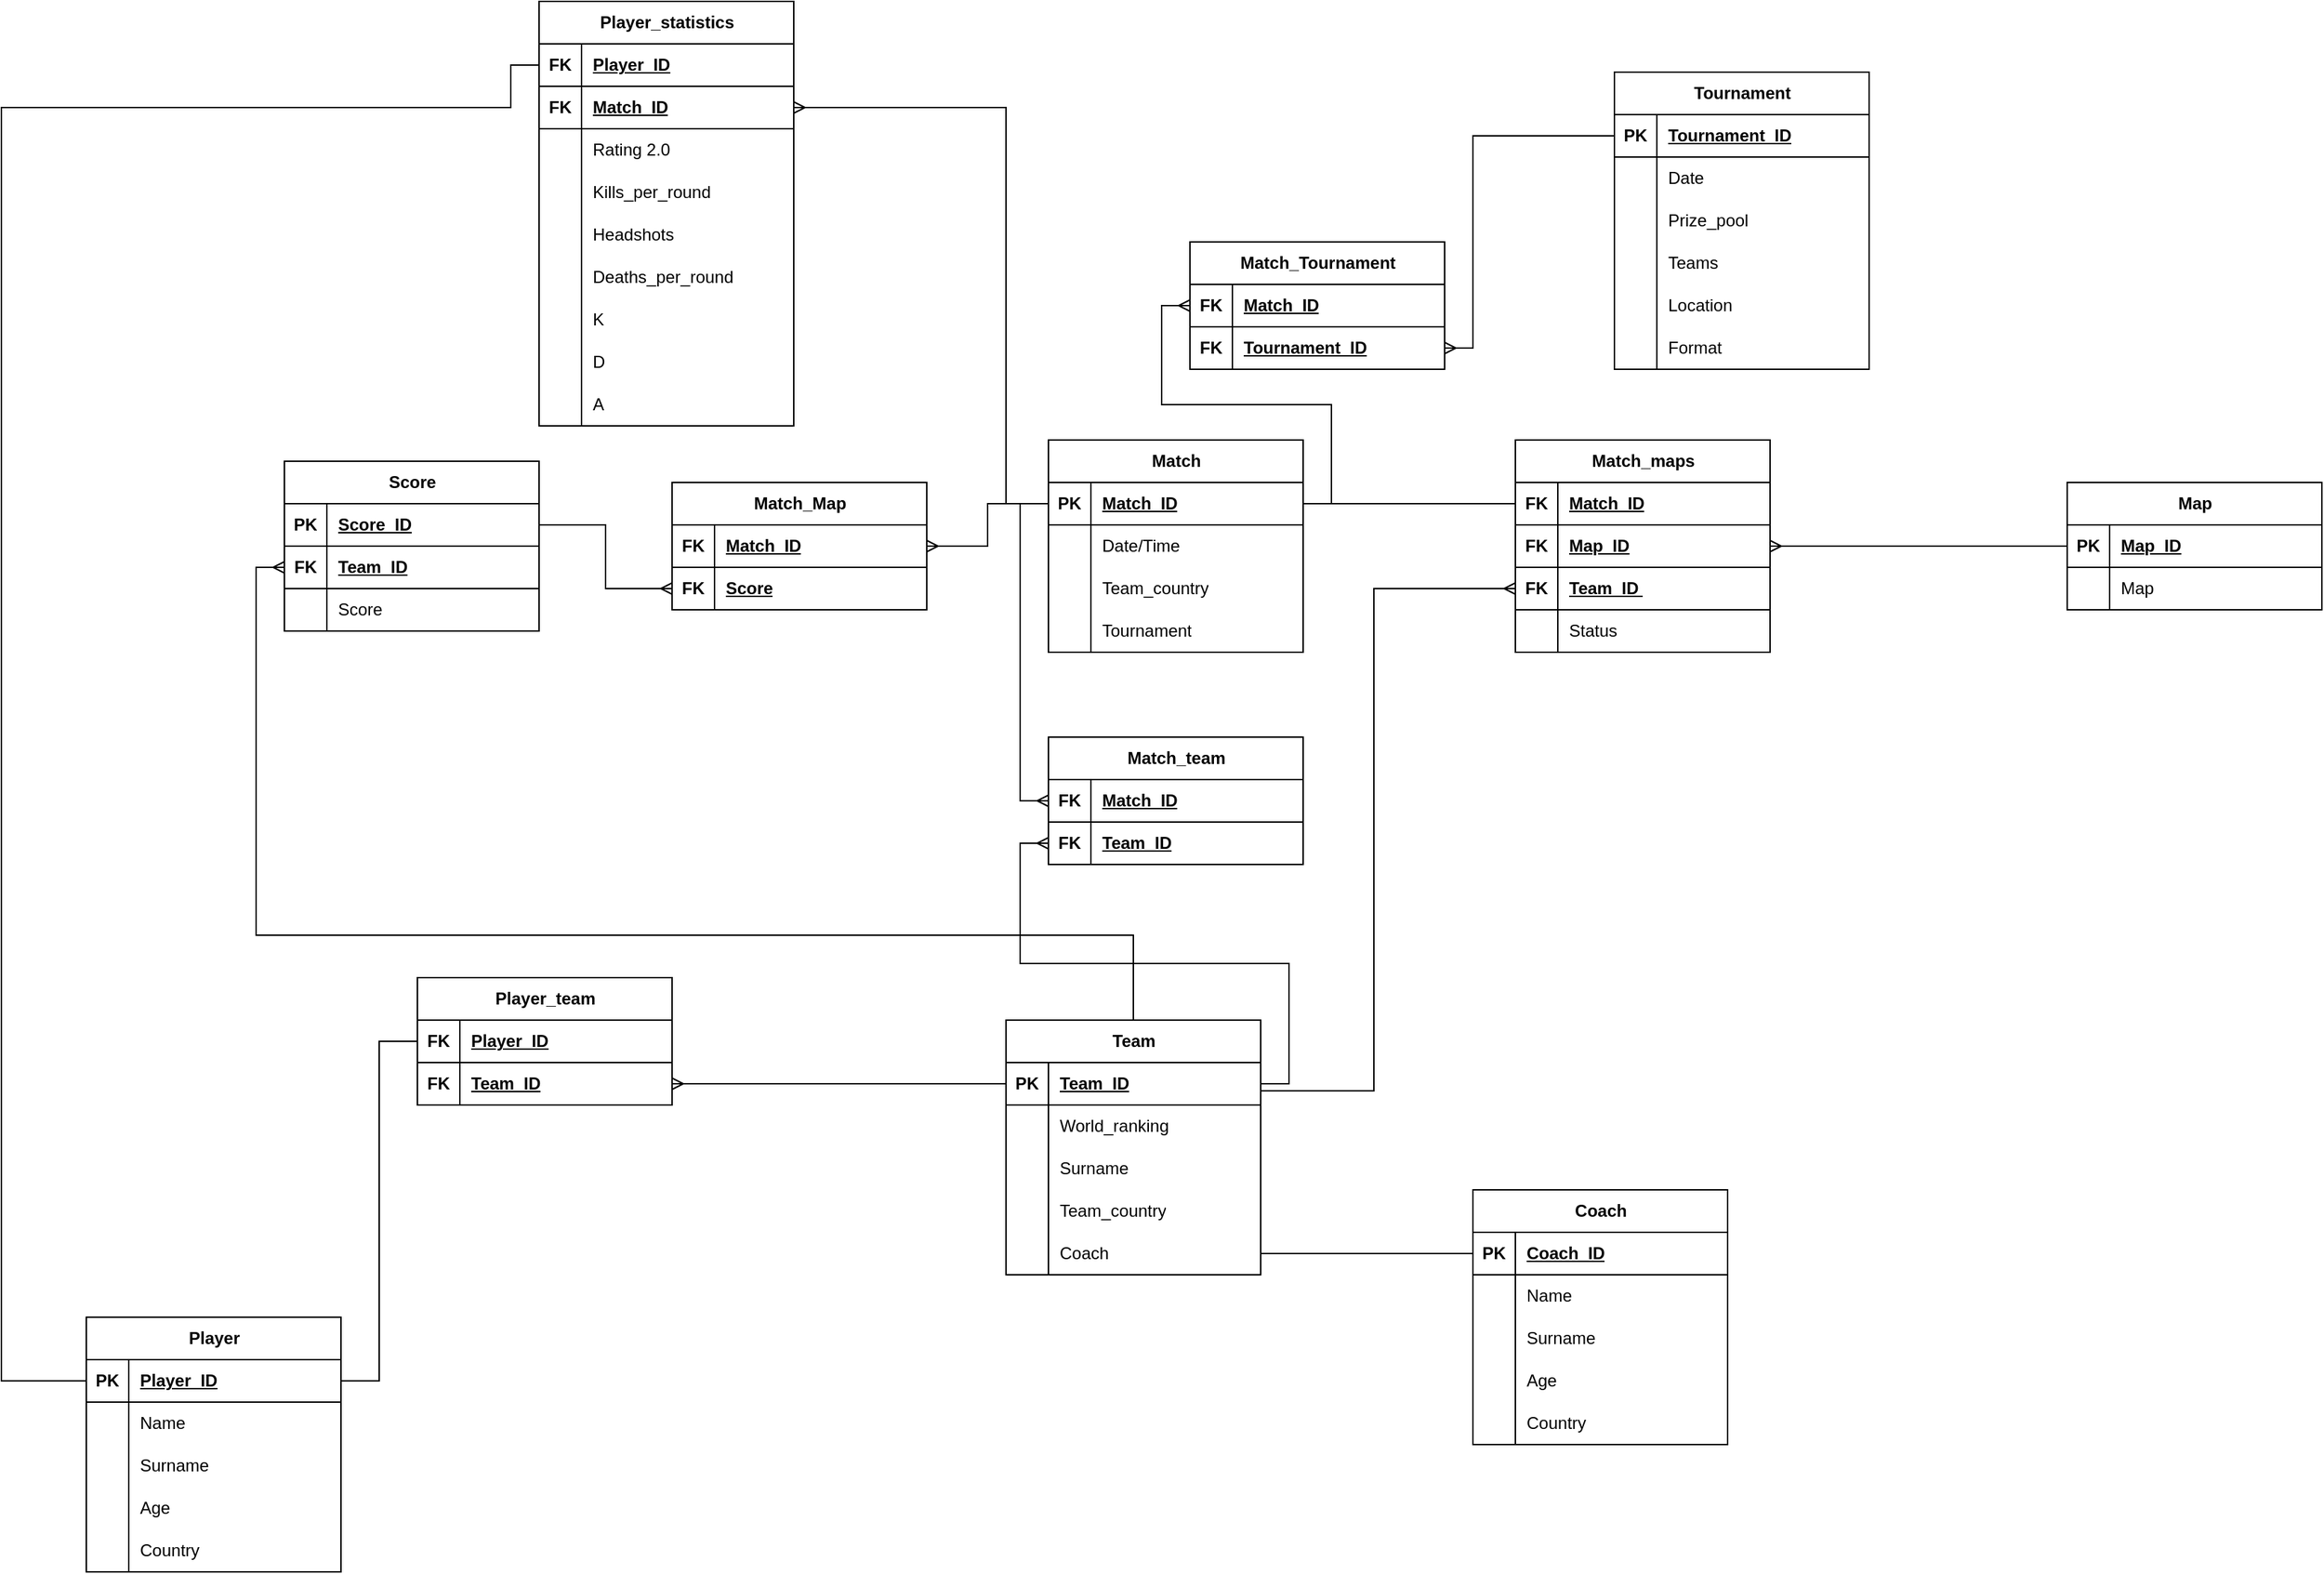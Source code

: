 <mxfile version="21.0.8" type="device" pages="8"><diagram id="Q9f0-fR3y24LiOpKRhH0" name="Страница 1"><mxGraphModel dx="1980" dy="1096" grid="1" gridSize="10" guides="1" tooltips="1" connect="1" arrows="1" fold="1" page="1" pageScale="1" pageWidth="827" pageHeight="1169" math="0" shadow="0"><root><mxCell id="0"/><mxCell id="1" parent="0"/><mxCell id="ghgDvPtQfcFBXyKjo2mU-1" value="Player" style="shape=table;startSize=30;container=1;collapsible=1;childLayout=tableLayout;fixedRows=1;rowLines=0;fontStyle=1;align=center;resizeLast=1;html=1;" vertex="1" parent="1"><mxGeometry x="320" y="1340" width="180" height="180" as="geometry"/></mxCell><mxCell id="ghgDvPtQfcFBXyKjo2mU-2" value="" style="shape=tableRow;horizontal=0;startSize=0;swimlaneHead=0;swimlaneBody=0;fillColor=none;collapsible=0;dropTarget=0;points=[[0,0.5],[1,0.5]];portConstraint=eastwest;top=0;left=0;right=0;bottom=1;" vertex="1" parent="ghgDvPtQfcFBXyKjo2mU-1"><mxGeometry y="30" width="180" height="30" as="geometry"/></mxCell><mxCell id="ghgDvPtQfcFBXyKjo2mU-3" value="PK" style="shape=partialRectangle;connectable=0;fillColor=none;top=0;left=0;bottom=0;right=0;fontStyle=1;overflow=hidden;whiteSpace=wrap;html=1;" vertex="1" parent="ghgDvPtQfcFBXyKjo2mU-2"><mxGeometry width="30" height="30" as="geometry"><mxRectangle width="30" height="30" as="alternateBounds"/></mxGeometry></mxCell><mxCell id="ghgDvPtQfcFBXyKjo2mU-4" value="Player_ID" style="shape=partialRectangle;connectable=0;fillColor=none;top=0;left=0;bottom=0;right=0;align=left;spacingLeft=6;fontStyle=5;overflow=hidden;whiteSpace=wrap;html=1;" vertex="1" parent="ghgDvPtQfcFBXyKjo2mU-2"><mxGeometry x="30" width="150" height="30" as="geometry"><mxRectangle width="150" height="30" as="alternateBounds"/></mxGeometry></mxCell><mxCell id="ghgDvPtQfcFBXyKjo2mU-5" value="" style="shape=tableRow;horizontal=0;startSize=0;swimlaneHead=0;swimlaneBody=0;fillColor=none;collapsible=0;dropTarget=0;points=[[0,0.5],[1,0.5]];portConstraint=eastwest;top=0;left=0;right=0;bottom=0;" vertex="1" parent="ghgDvPtQfcFBXyKjo2mU-1"><mxGeometry y="60" width="180" height="30" as="geometry"/></mxCell><mxCell id="ghgDvPtQfcFBXyKjo2mU-6" value="" style="shape=partialRectangle;connectable=0;fillColor=none;top=0;left=0;bottom=0;right=0;editable=1;overflow=hidden;whiteSpace=wrap;html=1;" vertex="1" parent="ghgDvPtQfcFBXyKjo2mU-5"><mxGeometry width="30" height="30" as="geometry"><mxRectangle width="30" height="30" as="alternateBounds"/></mxGeometry></mxCell><mxCell id="ghgDvPtQfcFBXyKjo2mU-7" value="Name" style="shape=partialRectangle;connectable=0;fillColor=none;top=0;left=0;bottom=0;right=0;align=left;spacingLeft=6;overflow=hidden;whiteSpace=wrap;html=1;" vertex="1" parent="ghgDvPtQfcFBXyKjo2mU-5"><mxGeometry x="30" width="150" height="30" as="geometry"><mxRectangle width="150" height="30" as="alternateBounds"/></mxGeometry></mxCell><mxCell id="ghgDvPtQfcFBXyKjo2mU-8" value="" style="shape=tableRow;horizontal=0;startSize=0;swimlaneHead=0;swimlaneBody=0;fillColor=none;collapsible=0;dropTarget=0;points=[[0,0.5],[1,0.5]];portConstraint=eastwest;top=0;left=0;right=0;bottom=0;" vertex="1" parent="ghgDvPtQfcFBXyKjo2mU-1"><mxGeometry y="90" width="180" height="30" as="geometry"/></mxCell><mxCell id="ghgDvPtQfcFBXyKjo2mU-9" value="" style="shape=partialRectangle;connectable=0;fillColor=none;top=0;left=0;bottom=0;right=0;editable=1;overflow=hidden;whiteSpace=wrap;html=1;" vertex="1" parent="ghgDvPtQfcFBXyKjo2mU-8"><mxGeometry width="30" height="30" as="geometry"><mxRectangle width="30" height="30" as="alternateBounds"/></mxGeometry></mxCell><mxCell id="ghgDvPtQfcFBXyKjo2mU-10" value="Surname" style="shape=partialRectangle;connectable=0;fillColor=none;top=0;left=0;bottom=0;right=0;align=left;spacingLeft=6;overflow=hidden;whiteSpace=wrap;html=1;" vertex="1" parent="ghgDvPtQfcFBXyKjo2mU-8"><mxGeometry x="30" width="150" height="30" as="geometry"><mxRectangle width="150" height="30" as="alternateBounds"/></mxGeometry></mxCell><mxCell id="ghgDvPtQfcFBXyKjo2mU-11" value="" style="shape=tableRow;horizontal=0;startSize=0;swimlaneHead=0;swimlaneBody=0;fillColor=none;collapsible=0;dropTarget=0;points=[[0,0.5],[1,0.5]];portConstraint=eastwest;top=0;left=0;right=0;bottom=0;" vertex="1" parent="ghgDvPtQfcFBXyKjo2mU-1"><mxGeometry y="120" width="180" height="30" as="geometry"/></mxCell><mxCell id="ghgDvPtQfcFBXyKjo2mU-12" value="" style="shape=partialRectangle;connectable=0;fillColor=none;top=0;left=0;bottom=0;right=0;editable=1;overflow=hidden;whiteSpace=wrap;html=1;" vertex="1" parent="ghgDvPtQfcFBXyKjo2mU-11"><mxGeometry width="30" height="30" as="geometry"><mxRectangle width="30" height="30" as="alternateBounds"/></mxGeometry></mxCell><mxCell id="ghgDvPtQfcFBXyKjo2mU-13" value="Age" style="shape=partialRectangle;connectable=0;fillColor=none;top=0;left=0;bottom=0;right=0;align=left;spacingLeft=6;overflow=hidden;whiteSpace=wrap;html=1;" vertex="1" parent="ghgDvPtQfcFBXyKjo2mU-11"><mxGeometry x="30" width="150" height="30" as="geometry"><mxRectangle width="150" height="30" as="alternateBounds"/></mxGeometry></mxCell><mxCell id="ghgDvPtQfcFBXyKjo2mU-14" value="" style="shape=tableRow;horizontal=0;startSize=0;swimlaneHead=0;swimlaneBody=0;fillColor=none;collapsible=0;dropTarget=0;points=[[0,0.5],[1,0.5]];portConstraint=eastwest;top=0;left=0;right=0;bottom=0;" vertex="1" parent="ghgDvPtQfcFBXyKjo2mU-1"><mxGeometry y="150" width="180" height="30" as="geometry"/></mxCell><mxCell id="ghgDvPtQfcFBXyKjo2mU-15" value="" style="shape=partialRectangle;connectable=0;fillColor=none;top=0;left=0;bottom=0;right=0;editable=1;overflow=hidden;whiteSpace=wrap;html=1;" vertex="1" parent="ghgDvPtQfcFBXyKjo2mU-14"><mxGeometry width="30" height="30" as="geometry"><mxRectangle width="30" height="30" as="alternateBounds"/></mxGeometry></mxCell><mxCell id="ghgDvPtQfcFBXyKjo2mU-16" value="Сountry" style="shape=partialRectangle;connectable=0;fillColor=none;top=0;left=0;bottom=0;right=0;align=left;spacingLeft=6;overflow=hidden;whiteSpace=wrap;html=1;" vertex="1" parent="ghgDvPtQfcFBXyKjo2mU-14"><mxGeometry x="30" width="150" height="30" as="geometry"><mxRectangle width="150" height="30" as="alternateBounds"/></mxGeometry></mxCell><mxCell id="ghgDvPtQfcFBXyKjo2mU-17" value="Player_statistics" style="shape=table;startSize=30;container=1;collapsible=1;childLayout=tableLayout;fixedRows=1;rowLines=0;fontStyle=1;align=center;resizeLast=1;html=1;" vertex="1" parent="1"><mxGeometry x="640" y="410" width="180" height="300" as="geometry"/></mxCell><mxCell id="ghgDvPtQfcFBXyKjo2mU-18" value="" style="shape=tableRow;horizontal=0;startSize=0;swimlaneHead=0;swimlaneBody=0;fillColor=none;collapsible=0;dropTarget=0;points=[[0,0.5],[1,0.5]];portConstraint=eastwest;top=0;left=0;right=0;bottom=1;" vertex="1" parent="ghgDvPtQfcFBXyKjo2mU-17"><mxGeometry y="30" width="180" height="30" as="geometry"/></mxCell><mxCell id="ghgDvPtQfcFBXyKjo2mU-19" value="FK" style="shape=partialRectangle;connectable=0;fillColor=none;top=0;left=0;bottom=0;right=0;fontStyle=1;overflow=hidden;whiteSpace=wrap;html=1;" vertex="1" parent="ghgDvPtQfcFBXyKjo2mU-18"><mxGeometry width="30" height="30" as="geometry"><mxRectangle width="30" height="30" as="alternateBounds"/></mxGeometry></mxCell><mxCell id="ghgDvPtQfcFBXyKjo2mU-20" value="Player_ID" style="shape=partialRectangle;connectable=0;fillColor=none;top=0;left=0;bottom=0;right=0;align=left;spacingLeft=6;fontStyle=5;overflow=hidden;whiteSpace=wrap;html=1;" vertex="1" parent="ghgDvPtQfcFBXyKjo2mU-18"><mxGeometry x="30" width="150" height="30" as="geometry"><mxRectangle width="150" height="30" as="alternateBounds"/></mxGeometry></mxCell><mxCell id="keDRHGLfoAYPoYVOxs8O-1" value="" style="shape=tableRow;horizontal=0;startSize=0;swimlaneHead=0;swimlaneBody=0;fillColor=none;collapsible=0;dropTarget=0;points=[[0,0.5],[1,0.5]];portConstraint=eastwest;top=0;left=0;right=0;bottom=1;" vertex="1" parent="ghgDvPtQfcFBXyKjo2mU-17"><mxGeometry y="60" width="180" height="30" as="geometry"/></mxCell><mxCell id="keDRHGLfoAYPoYVOxs8O-2" value="FK" style="shape=partialRectangle;connectable=0;fillColor=none;top=0;left=0;bottom=0;right=0;fontStyle=1;overflow=hidden;whiteSpace=wrap;html=1;" vertex="1" parent="keDRHGLfoAYPoYVOxs8O-1"><mxGeometry width="30" height="30" as="geometry"><mxRectangle width="30" height="30" as="alternateBounds"/></mxGeometry></mxCell><mxCell id="keDRHGLfoAYPoYVOxs8O-3" value="Match_ID" style="shape=partialRectangle;connectable=0;fillColor=none;top=0;left=0;bottom=0;right=0;align=left;spacingLeft=6;fontStyle=5;overflow=hidden;whiteSpace=wrap;html=1;" vertex="1" parent="keDRHGLfoAYPoYVOxs8O-1"><mxGeometry x="30" width="150" height="30" as="geometry"><mxRectangle width="150" height="30" as="alternateBounds"/></mxGeometry></mxCell><mxCell id="ghgDvPtQfcFBXyKjo2mU-21" value="" style="shape=tableRow;horizontal=0;startSize=0;swimlaneHead=0;swimlaneBody=0;fillColor=none;collapsible=0;dropTarget=0;points=[[0,0.5],[1,0.5]];portConstraint=eastwest;top=0;left=0;right=0;bottom=0;" vertex="1" parent="ghgDvPtQfcFBXyKjo2mU-17"><mxGeometry y="90" width="180" height="30" as="geometry"/></mxCell><mxCell id="ghgDvPtQfcFBXyKjo2mU-22" value="" style="shape=partialRectangle;connectable=0;fillColor=none;top=0;left=0;bottom=0;right=0;editable=1;overflow=hidden;whiteSpace=wrap;html=1;" vertex="1" parent="ghgDvPtQfcFBXyKjo2mU-21"><mxGeometry width="30" height="30" as="geometry"><mxRectangle width="30" height="30" as="alternateBounds"/></mxGeometry></mxCell><mxCell id="ghgDvPtQfcFBXyKjo2mU-23" value="Rating 2.0" style="shape=partialRectangle;connectable=0;fillColor=none;top=0;left=0;bottom=0;right=0;align=left;spacingLeft=6;overflow=hidden;whiteSpace=wrap;html=1;" vertex="1" parent="ghgDvPtQfcFBXyKjo2mU-21"><mxGeometry x="30" width="150" height="30" as="geometry"><mxRectangle width="150" height="30" as="alternateBounds"/></mxGeometry></mxCell><mxCell id="ghgDvPtQfcFBXyKjo2mU-24" value="" style="shape=tableRow;horizontal=0;startSize=0;swimlaneHead=0;swimlaneBody=0;fillColor=none;collapsible=0;dropTarget=0;points=[[0,0.5],[1,0.5]];portConstraint=eastwest;top=0;left=0;right=0;bottom=0;" vertex="1" parent="ghgDvPtQfcFBXyKjo2mU-17"><mxGeometry y="120" width="180" height="30" as="geometry"/></mxCell><mxCell id="ghgDvPtQfcFBXyKjo2mU-25" value="" style="shape=partialRectangle;connectable=0;fillColor=none;top=0;left=0;bottom=0;right=0;editable=1;overflow=hidden;whiteSpace=wrap;html=1;" vertex="1" parent="ghgDvPtQfcFBXyKjo2mU-24"><mxGeometry width="30" height="30" as="geometry"><mxRectangle width="30" height="30" as="alternateBounds"/></mxGeometry></mxCell><mxCell id="ghgDvPtQfcFBXyKjo2mU-26" value="Kills_per_round" style="shape=partialRectangle;connectable=0;fillColor=none;top=0;left=0;bottom=0;right=0;align=left;spacingLeft=6;overflow=hidden;whiteSpace=wrap;html=1;" vertex="1" parent="ghgDvPtQfcFBXyKjo2mU-24"><mxGeometry x="30" width="150" height="30" as="geometry"><mxRectangle width="150" height="30" as="alternateBounds"/></mxGeometry></mxCell><mxCell id="ghgDvPtQfcFBXyKjo2mU-27" value="" style="shape=tableRow;horizontal=0;startSize=0;swimlaneHead=0;swimlaneBody=0;fillColor=none;collapsible=0;dropTarget=0;points=[[0,0.5],[1,0.5]];portConstraint=eastwest;top=0;left=0;right=0;bottom=0;" vertex="1" parent="ghgDvPtQfcFBXyKjo2mU-17"><mxGeometry y="150" width="180" height="30" as="geometry"/></mxCell><mxCell id="ghgDvPtQfcFBXyKjo2mU-28" value="" style="shape=partialRectangle;connectable=0;fillColor=none;top=0;left=0;bottom=0;right=0;editable=1;overflow=hidden;whiteSpace=wrap;html=1;" vertex="1" parent="ghgDvPtQfcFBXyKjo2mU-27"><mxGeometry width="30" height="30" as="geometry"><mxRectangle width="30" height="30" as="alternateBounds"/></mxGeometry></mxCell><mxCell id="ghgDvPtQfcFBXyKjo2mU-29" value="Headshots" style="shape=partialRectangle;connectable=0;fillColor=none;top=0;left=0;bottom=0;right=0;align=left;spacingLeft=6;overflow=hidden;whiteSpace=wrap;html=1;" vertex="1" parent="ghgDvPtQfcFBXyKjo2mU-27"><mxGeometry x="30" width="150" height="30" as="geometry"><mxRectangle width="150" height="30" as="alternateBounds"/></mxGeometry></mxCell><mxCell id="ghgDvPtQfcFBXyKjo2mU-33" value="" style="shape=tableRow;horizontal=0;startSize=0;swimlaneHead=0;swimlaneBody=0;fillColor=none;collapsible=0;dropTarget=0;points=[[0,0.5],[1,0.5]];portConstraint=eastwest;top=0;left=0;right=0;bottom=0;" vertex="1" parent="ghgDvPtQfcFBXyKjo2mU-17"><mxGeometry y="180" width="180" height="30" as="geometry"/></mxCell><mxCell id="ghgDvPtQfcFBXyKjo2mU-34" value="" style="shape=partialRectangle;connectable=0;fillColor=none;top=0;left=0;bottom=0;right=0;editable=1;overflow=hidden;whiteSpace=wrap;html=1;" vertex="1" parent="ghgDvPtQfcFBXyKjo2mU-33"><mxGeometry width="30" height="30" as="geometry"><mxRectangle width="30" height="30" as="alternateBounds"/></mxGeometry></mxCell><mxCell id="ghgDvPtQfcFBXyKjo2mU-35" value="Deaths_per_round" style="shape=partialRectangle;connectable=0;fillColor=none;top=0;left=0;bottom=0;right=0;align=left;spacingLeft=6;overflow=hidden;whiteSpace=wrap;html=1;" vertex="1" parent="ghgDvPtQfcFBXyKjo2mU-33"><mxGeometry x="30" width="150" height="30" as="geometry"><mxRectangle width="150" height="30" as="alternateBounds"/></mxGeometry></mxCell><mxCell id="ghgDvPtQfcFBXyKjo2mU-36" value="" style="shape=tableRow;horizontal=0;startSize=0;swimlaneHead=0;swimlaneBody=0;fillColor=none;collapsible=0;dropTarget=0;points=[[0,0.5],[1,0.5]];portConstraint=eastwest;top=0;left=0;right=0;bottom=0;" vertex="1" parent="ghgDvPtQfcFBXyKjo2mU-17"><mxGeometry y="210" width="180" height="30" as="geometry"/></mxCell><mxCell id="ghgDvPtQfcFBXyKjo2mU-37" value="" style="shape=partialRectangle;connectable=0;fillColor=none;top=0;left=0;bottom=0;right=0;editable=1;overflow=hidden;whiteSpace=wrap;html=1;" vertex="1" parent="ghgDvPtQfcFBXyKjo2mU-36"><mxGeometry width="30" height="30" as="geometry"><mxRectangle width="30" height="30" as="alternateBounds"/></mxGeometry></mxCell><mxCell id="ghgDvPtQfcFBXyKjo2mU-38" value="K" style="shape=partialRectangle;connectable=0;fillColor=none;top=0;left=0;bottom=0;right=0;align=left;spacingLeft=6;overflow=hidden;whiteSpace=wrap;html=1;" vertex="1" parent="ghgDvPtQfcFBXyKjo2mU-36"><mxGeometry x="30" width="150" height="30" as="geometry"><mxRectangle width="150" height="30" as="alternateBounds"/></mxGeometry></mxCell><mxCell id="keDRHGLfoAYPoYVOxs8O-5" value="" style="shape=tableRow;horizontal=0;startSize=0;swimlaneHead=0;swimlaneBody=0;fillColor=none;collapsible=0;dropTarget=0;points=[[0,0.5],[1,0.5]];portConstraint=eastwest;top=0;left=0;right=0;bottom=0;" vertex="1" parent="ghgDvPtQfcFBXyKjo2mU-17"><mxGeometry y="240" width="180" height="30" as="geometry"/></mxCell><mxCell id="keDRHGLfoAYPoYVOxs8O-6" value="" style="shape=partialRectangle;connectable=0;fillColor=none;top=0;left=0;bottom=0;right=0;editable=1;overflow=hidden;whiteSpace=wrap;html=1;" vertex="1" parent="keDRHGLfoAYPoYVOxs8O-5"><mxGeometry width="30" height="30" as="geometry"><mxRectangle width="30" height="30" as="alternateBounds"/></mxGeometry></mxCell><mxCell id="keDRHGLfoAYPoYVOxs8O-7" value="D" style="shape=partialRectangle;connectable=0;fillColor=none;top=0;left=0;bottom=0;right=0;align=left;spacingLeft=6;overflow=hidden;whiteSpace=wrap;html=1;" vertex="1" parent="keDRHGLfoAYPoYVOxs8O-5"><mxGeometry x="30" width="150" height="30" as="geometry"><mxRectangle width="150" height="30" as="alternateBounds"/></mxGeometry></mxCell><mxCell id="keDRHGLfoAYPoYVOxs8O-8" value="" style="shape=tableRow;horizontal=0;startSize=0;swimlaneHead=0;swimlaneBody=0;fillColor=none;collapsible=0;dropTarget=0;points=[[0,0.5],[1,0.5]];portConstraint=eastwest;top=0;left=0;right=0;bottom=0;" vertex="1" parent="ghgDvPtQfcFBXyKjo2mU-17"><mxGeometry y="270" width="180" height="30" as="geometry"/></mxCell><mxCell id="keDRHGLfoAYPoYVOxs8O-9" value="" style="shape=partialRectangle;connectable=0;fillColor=none;top=0;left=0;bottom=0;right=0;editable=1;overflow=hidden;whiteSpace=wrap;html=1;" vertex="1" parent="keDRHGLfoAYPoYVOxs8O-8"><mxGeometry width="30" height="30" as="geometry"><mxRectangle width="30" height="30" as="alternateBounds"/></mxGeometry></mxCell><mxCell id="keDRHGLfoAYPoYVOxs8O-10" value="A" style="shape=partialRectangle;connectable=0;fillColor=none;top=0;left=0;bottom=0;right=0;align=left;spacingLeft=6;overflow=hidden;whiteSpace=wrap;html=1;" vertex="1" parent="keDRHGLfoAYPoYVOxs8O-8"><mxGeometry x="30" width="150" height="30" as="geometry"><mxRectangle width="150" height="30" as="alternateBounds"/></mxGeometry></mxCell><mxCell id="ghgDvPtQfcFBXyKjo2mU-39" style="edgeStyle=orthogonalEdgeStyle;rounded=0;orthogonalLoop=1;jettySize=auto;html=1;endArrow=none;endFill=0;" edge="1" parent="1" source="ghgDvPtQfcFBXyKjo2mU-2" target="ghgDvPtQfcFBXyKjo2mU-18"><mxGeometry relative="1" as="geometry"><Array as="points"><mxPoint x="260" y="1385"/><mxPoint x="260" y="485"/><mxPoint x="620" y="485"/><mxPoint x="620" y="455"/></Array></mxGeometry></mxCell><mxCell id="ghgDvPtQfcFBXyKjo2mU-40" style="edgeStyle=orthogonalEdgeStyle;rounded=0;orthogonalLoop=1;jettySize=auto;html=1;endArrow=ERmany;endFill=0;" edge="1" parent="1" source="ghgDvPtQfcFBXyKjo2mU-42" target="ghgDvPtQfcFBXyKjo2mU-61"><mxGeometry relative="1" as="geometry"/></mxCell><mxCell id="ghgDvPtQfcFBXyKjo2mU-257" style="edgeStyle=orthogonalEdgeStyle;rounded=0;orthogonalLoop=1;jettySize=auto;html=1;entryX=0;entryY=0.5;entryDx=0;entryDy=0;exitX=1;exitY=0.5;exitDx=0;exitDy=0;endArrow=ERmany;endFill=0;" edge="1" parent="1" source="ghgDvPtQfcFBXyKjo2mU-42" target="ghgDvPtQfcFBXyKjo2mU-254"><mxGeometry relative="1" as="geometry"><mxPoint x="1280" y="890.0" as="targetPoint"/><Array as="points"><mxPoint x="1150" y="1180"/><mxPoint x="1230" y="1180"/><mxPoint x="1230" y="825"/></Array></mxGeometry></mxCell><mxCell id="ghgDvPtQfcFBXyKjo2mU-264" style="edgeStyle=orthogonalEdgeStyle;rounded=0;orthogonalLoop=1;jettySize=auto;html=1;entryX=0;entryY=0.5;entryDx=0;entryDy=0;endArrow=ERmany;endFill=0;" edge="1" parent="1" source="ghgDvPtQfcFBXyKjo2mU-41" target="ghgDvPtQfcFBXyKjo2mU-261"><mxGeometry relative="1" as="geometry"><Array as="points"><mxPoint x="1060" y="1070"/><mxPoint x="440" y="1070"/><mxPoint x="440" y="810"/></Array></mxGeometry></mxCell><mxCell id="ghgDvPtQfcFBXyKjo2mU-41" value="Team" style="shape=table;startSize=30;container=1;collapsible=1;childLayout=tableLayout;fixedRows=1;rowLines=0;fontStyle=1;align=center;resizeLast=1;html=1;" vertex="1" parent="1"><mxGeometry x="970" y="1130" width="180" height="180" as="geometry"/></mxCell><mxCell id="ghgDvPtQfcFBXyKjo2mU-42" value="" style="shape=tableRow;horizontal=0;startSize=0;swimlaneHead=0;swimlaneBody=0;fillColor=none;collapsible=0;dropTarget=0;points=[[0,0.5],[1,0.5]];portConstraint=eastwest;top=0;left=0;right=0;bottom=1;" vertex="1" parent="ghgDvPtQfcFBXyKjo2mU-41"><mxGeometry y="30" width="180" height="30" as="geometry"/></mxCell><mxCell id="ghgDvPtQfcFBXyKjo2mU-43" value="PK" style="shape=partialRectangle;connectable=0;fillColor=none;top=0;left=0;bottom=0;right=0;fontStyle=1;overflow=hidden;whiteSpace=wrap;html=1;" vertex="1" parent="ghgDvPtQfcFBXyKjo2mU-42"><mxGeometry width="30" height="30" as="geometry"><mxRectangle width="30" height="30" as="alternateBounds"/></mxGeometry></mxCell><mxCell id="ghgDvPtQfcFBXyKjo2mU-44" value="Team_ID" style="shape=partialRectangle;connectable=0;fillColor=none;top=0;left=0;bottom=0;right=0;align=left;spacingLeft=6;fontStyle=5;overflow=hidden;whiteSpace=wrap;html=1;" vertex="1" parent="ghgDvPtQfcFBXyKjo2mU-42"><mxGeometry x="30" width="150" height="30" as="geometry"><mxRectangle width="150" height="30" as="alternateBounds"/></mxGeometry></mxCell><mxCell id="ghgDvPtQfcFBXyKjo2mU-45" value="" style="shape=tableRow;horizontal=0;startSize=0;swimlaneHead=0;swimlaneBody=0;fillColor=none;collapsible=0;dropTarget=0;points=[[0,0.5],[1,0.5]];portConstraint=eastwest;top=0;left=0;right=0;bottom=0;" vertex="1" parent="ghgDvPtQfcFBXyKjo2mU-41"><mxGeometry y="60" width="180" height="30" as="geometry"/></mxCell><mxCell id="ghgDvPtQfcFBXyKjo2mU-46" value="" style="shape=partialRectangle;connectable=0;fillColor=none;top=0;left=0;bottom=0;right=0;editable=1;overflow=hidden;whiteSpace=wrap;html=1;" vertex="1" parent="ghgDvPtQfcFBXyKjo2mU-45"><mxGeometry width="30" height="30" as="geometry"><mxRectangle width="30" height="30" as="alternateBounds"/></mxGeometry></mxCell><mxCell id="ghgDvPtQfcFBXyKjo2mU-47" value="World_ranking" style="shape=partialRectangle;connectable=0;fillColor=none;top=0;left=0;bottom=0;right=0;align=left;spacingLeft=6;overflow=hidden;whiteSpace=wrap;html=1;" vertex="1" parent="ghgDvPtQfcFBXyKjo2mU-45"><mxGeometry x="30" width="150" height="30" as="geometry"><mxRectangle width="150" height="30" as="alternateBounds"/></mxGeometry></mxCell><mxCell id="ghgDvPtQfcFBXyKjo2mU-48" value="" style="shape=tableRow;horizontal=0;startSize=0;swimlaneHead=0;swimlaneBody=0;fillColor=none;collapsible=0;dropTarget=0;points=[[0,0.5],[1,0.5]];portConstraint=eastwest;top=0;left=0;right=0;bottom=0;" vertex="1" parent="ghgDvPtQfcFBXyKjo2mU-41"><mxGeometry y="90" width="180" height="30" as="geometry"/></mxCell><mxCell id="ghgDvPtQfcFBXyKjo2mU-49" value="" style="shape=partialRectangle;connectable=0;fillColor=none;top=0;left=0;bottom=0;right=0;editable=1;overflow=hidden;whiteSpace=wrap;html=1;" vertex="1" parent="ghgDvPtQfcFBXyKjo2mU-48"><mxGeometry width="30" height="30" as="geometry"><mxRectangle width="30" height="30" as="alternateBounds"/></mxGeometry></mxCell><mxCell id="ghgDvPtQfcFBXyKjo2mU-50" value="Surname" style="shape=partialRectangle;connectable=0;fillColor=none;top=0;left=0;bottom=0;right=0;align=left;spacingLeft=6;overflow=hidden;whiteSpace=wrap;html=1;" vertex="1" parent="ghgDvPtQfcFBXyKjo2mU-48"><mxGeometry x="30" width="150" height="30" as="geometry"><mxRectangle width="150" height="30" as="alternateBounds"/></mxGeometry></mxCell><mxCell id="ghgDvPtQfcFBXyKjo2mU-51" value="" style="shape=tableRow;horizontal=0;startSize=0;swimlaneHead=0;swimlaneBody=0;fillColor=none;collapsible=0;dropTarget=0;points=[[0,0.5],[1,0.5]];portConstraint=eastwest;top=0;left=0;right=0;bottom=0;" vertex="1" parent="ghgDvPtQfcFBXyKjo2mU-41"><mxGeometry y="120" width="180" height="30" as="geometry"/></mxCell><mxCell id="ghgDvPtQfcFBXyKjo2mU-52" value="" style="shape=partialRectangle;connectable=0;fillColor=none;top=0;left=0;bottom=0;right=0;editable=1;overflow=hidden;whiteSpace=wrap;html=1;" vertex="1" parent="ghgDvPtQfcFBXyKjo2mU-51"><mxGeometry width="30" height="30" as="geometry"><mxRectangle width="30" height="30" as="alternateBounds"/></mxGeometry></mxCell><mxCell id="ghgDvPtQfcFBXyKjo2mU-53" value="Team_country" style="shape=partialRectangle;connectable=0;fillColor=none;top=0;left=0;bottom=0;right=0;align=left;spacingLeft=6;overflow=hidden;whiteSpace=wrap;html=1;" vertex="1" parent="ghgDvPtQfcFBXyKjo2mU-51"><mxGeometry x="30" width="150" height="30" as="geometry"><mxRectangle width="150" height="30" as="alternateBounds"/></mxGeometry></mxCell><mxCell id="ghgDvPtQfcFBXyKjo2mU-54" value="" style="shape=tableRow;horizontal=0;startSize=0;swimlaneHead=0;swimlaneBody=0;fillColor=none;collapsible=0;dropTarget=0;points=[[0,0.5],[1,0.5]];portConstraint=eastwest;top=0;left=0;right=0;bottom=0;" vertex="1" parent="ghgDvPtQfcFBXyKjo2mU-41"><mxGeometry y="150" width="180" height="30" as="geometry"/></mxCell><mxCell id="ghgDvPtQfcFBXyKjo2mU-55" value="" style="shape=partialRectangle;connectable=0;fillColor=none;top=0;left=0;bottom=0;right=0;editable=1;overflow=hidden;whiteSpace=wrap;html=1;" vertex="1" parent="ghgDvPtQfcFBXyKjo2mU-54"><mxGeometry width="30" height="30" as="geometry"><mxRectangle width="30" height="30" as="alternateBounds"/></mxGeometry></mxCell><mxCell id="ghgDvPtQfcFBXyKjo2mU-56" value="Coach" style="shape=partialRectangle;connectable=0;fillColor=none;top=0;left=0;bottom=0;right=0;align=left;spacingLeft=6;overflow=hidden;whiteSpace=wrap;html=1;" vertex="1" parent="ghgDvPtQfcFBXyKjo2mU-54"><mxGeometry x="30" width="150" height="30" as="geometry"><mxRectangle width="150" height="30" as="alternateBounds"/></mxGeometry></mxCell><mxCell id="ghgDvPtQfcFBXyKjo2mU-57" value="Player_team" style="shape=table;startSize=30;container=1;collapsible=1;childLayout=tableLayout;fixedRows=1;rowLines=0;fontStyle=1;align=center;resizeLast=1;html=1;" vertex="1" parent="1"><mxGeometry x="554" y="1100" width="180" height="90" as="geometry"/></mxCell><mxCell id="ghgDvPtQfcFBXyKjo2mU-58" value="" style="shape=tableRow;horizontal=0;startSize=0;swimlaneHead=0;swimlaneBody=0;fillColor=none;collapsible=0;dropTarget=0;points=[[0,0.5],[1,0.5]];portConstraint=eastwest;top=0;left=0;right=0;bottom=1;" vertex="1" parent="ghgDvPtQfcFBXyKjo2mU-57"><mxGeometry y="30" width="180" height="30" as="geometry"/></mxCell><mxCell id="ghgDvPtQfcFBXyKjo2mU-59" value="FK" style="shape=partialRectangle;connectable=0;fillColor=none;top=0;left=0;bottom=0;right=0;fontStyle=1;overflow=hidden;whiteSpace=wrap;html=1;" vertex="1" parent="ghgDvPtQfcFBXyKjo2mU-58"><mxGeometry width="30" height="30" as="geometry"><mxRectangle width="30" height="30" as="alternateBounds"/></mxGeometry></mxCell><mxCell id="ghgDvPtQfcFBXyKjo2mU-60" value="Player_ID" style="shape=partialRectangle;connectable=0;fillColor=none;top=0;left=0;bottom=0;right=0;align=left;spacingLeft=6;fontStyle=5;overflow=hidden;whiteSpace=wrap;html=1;" vertex="1" parent="ghgDvPtQfcFBXyKjo2mU-58"><mxGeometry x="30" width="150" height="30" as="geometry"><mxRectangle width="150" height="30" as="alternateBounds"/></mxGeometry></mxCell><mxCell id="ghgDvPtQfcFBXyKjo2mU-61" value="" style="shape=tableRow;horizontal=0;startSize=0;swimlaneHead=0;swimlaneBody=0;fillColor=none;collapsible=0;dropTarget=0;points=[[0,0.5],[1,0.5]];portConstraint=eastwest;top=0;left=0;right=0;bottom=1;" vertex="1" parent="ghgDvPtQfcFBXyKjo2mU-57"><mxGeometry y="60" width="180" height="30" as="geometry"/></mxCell><mxCell id="ghgDvPtQfcFBXyKjo2mU-62" value="FK" style="shape=partialRectangle;connectable=0;fillColor=none;top=0;left=0;bottom=0;right=0;fontStyle=1;overflow=hidden;whiteSpace=wrap;html=1;" vertex="1" parent="ghgDvPtQfcFBXyKjo2mU-61"><mxGeometry width="30" height="30" as="geometry"><mxRectangle width="30" height="30" as="alternateBounds"/></mxGeometry></mxCell><mxCell id="ghgDvPtQfcFBXyKjo2mU-63" value="Team_ID" style="shape=partialRectangle;connectable=0;fillColor=none;top=0;left=0;bottom=0;right=0;align=left;spacingLeft=6;fontStyle=5;overflow=hidden;whiteSpace=wrap;html=1;" vertex="1" parent="ghgDvPtQfcFBXyKjo2mU-61"><mxGeometry x="30" width="150" height="30" as="geometry"><mxRectangle width="150" height="30" as="alternateBounds"/></mxGeometry></mxCell><mxCell id="ghgDvPtQfcFBXyKjo2mU-64" style="edgeStyle=orthogonalEdgeStyle;rounded=0;orthogonalLoop=1;jettySize=auto;html=1;endArrow=none;endFill=0;" edge="1" parent="1" source="ghgDvPtQfcFBXyKjo2mU-2" target="ghgDvPtQfcFBXyKjo2mU-58"><mxGeometry relative="1" as="geometry"/></mxCell><mxCell id="ghgDvPtQfcFBXyKjo2mU-91" value="Coach" style="shape=table;startSize=30;container=1;collapsible=1;childLayout=tableLayout;fixedRows=1;rowLines=0;fontStyle=1;align=center;resizeLast=1;html=1;" vertex="1" parent="1"><mxGeometry x="1300" y="1250" width="180" height="180" as="geometry"/></mxCell><mxCell id="ghgDvPtQfcFBXyKjo2mU-92" value="" style="shape=tableRow;horizontal=0;startSize=0;swimlaneHead=0;swimlaneBody=0;fillColor=none;collapsible=0;dropTarget=0;points=[[0,0.5],[1,0.5]];portConstraint=eastwest;top=0;left=0;right=0;bottom=1;" vertex="1" parent="ghgDvPtQfcFBXyKjo2mU-91"><mxGeometry y="30" width="180" height="30" as="geometry"/></mxCell><mxCell id="ghgDvPtQfcFBXyKjo2mU-93" value="PK" style="shape=partialRectangle;connectable=0;fillColor=none;top=0;left=0;bottom=0;right=0;fontStyle=1;overflow=hidden;whiteSpace=wrap;html=1;" vertex="1" parent="ghgDvPtQfcFBXyKjo2mU-92"><mxGeometry width="30" height="30" as="geometry"><mxRectangle width="30" height="30" as="alternateBounds"/></mxGeometry></mxCell><mxCell id="ghgDvPtQfcFBXyKjo2mU-94" value="Coach_ID" style="shape=partialRectangle;connectable=0;fillColor=none;top=0;left=0;bottom=0;right=0;align=left;spacingLeft=6;fontStyle=5;overflow=hidden;whiteSpace=wrap;html=1;" vertex="1" parent="ghgDvPtQfcFBXyKjo2mU-92"><mxGeometry x="30" width="150" height="30" as="geometry"><mxRectangle width="150" height="30" as="alternateBounds"/></mxGeometry></mxCell><mxCell id="ghgDvPtQfcFBXyKjo2mU-95" value="" style="shape=tableRow;horizontal=0;startSize=0;swimlaneHead=0;swimlaneBody=0;fillColor=none;collapsible=0;dropTarget=0;points=[[0,0.5],[1,0.5]];portConstraint=eastwest;top=0;left=0;right=0;bottom=0;" vertex="1" parent="ghgDvPtQfcFBXyKjo2mU-91"><mxGeometry y="60" width="180" height="30" as="geometry"/></mxCell><mxCell id="ghgDvPtQfcFBXyKjo2mU-96" value="" style="shape=partialRectangle;connectable=0;fillColor=none;top=0;left=0;bottom=0;right=0;editable=1;overflow=hidden;whiteSpace=wrap;html=1;" vertex="1" parent="ghgDvPtQfcFBXyKjo2mU-95"><mxGeometry width="30" height="30" as="geometry"><mxRectangle width="30" height="30" as="alternateBounds"/></mxGeometry></mxCell><mxCell id="ghgDvPtQfcFBXyKjo2mU-97" value="Name" style="shape=partialRectangle;connectable=0;fillColor=none;top=0;left=0;bottom=0;right=0;align=left;spacingLeft=6;overflow=hidden;whiteSpace=wrap;html=1;" vertex="1" parent="ghgDvPtQfcFBXyKjo2mU-95"><mxGeometry x="30" width="150" height="30" as="geometry"><mxRectangle width="150" height="30" as="alternateBounds"/></mxGeometry></mxCell><mxCell id="ghgDvPtQfcFBXyKjo2mU-98" value="" style="shape=tableRow;horizontal=0;startSize=0;swimlaneHead=0;swimlaneBody=0;fillColor=none;collapsible=0;dropTarget=0;points=[[0,0.5],[1,0.5]];portConstraint=eastwest;top=0;left=0;right=0;bottom=0;" vertex="1" parent="ghgDvPtQfcFBXyKjo2mU-91"><mxGeometry y="90" width="180" height="30" as="geometry"/></mxCell><mxCell id="ghgDvPtQfcFBXyKjo2mU-99" value="" style="shape=partialRectangle;connectable=0;fillColor=none;top=0;left=0;bottom=0;right=0;editable=1;overflow=hidden;whiteSpace=wrap;html=1;" vertex="1" parent="ghgDvPtQfcFBXyKjo2mU-98"><mxGeometry width="30" height="30" as="geometry"><mxRectangle width="30" height="30" as="alternateBounds"/></mxGeometry></mxCell><mxCell id="ghgDvPtQfcFBXyKjo2mU-100" value="Surname" style="shape=partialRectangle;connectable=0;fillColor=none;top=0;left=0;bottom=0;right=0;align=left;spacingLeft=6;overflow=hidden;whiteSpace=wrap;html=1;" vertex="1" parent="ghgDvPtQfcFBXyKjo2mU-98"><mxGeometry x="30" width="150" height="30" as="geometry"><mxRectangle width="150" height="30" as="alternateBounds"/></mxGeometry></mxCell><mxCell id="ghgDvPtQfcFBXyKjo2mU-101" value="" style="shape=tableRow;horizontal=0;startSize=0;swimlaneHead=0;swimlaneBody=0;fillColor=none;collapsible=0;dropTarget=0;points=[[0,0.5],[1,0.5]];portConstraint=eastwest;top=0;left=0;right=0;bottom=0;" vertex="1" parent="ghgDvPtQfcFBXyKjo2mU-91"><mxGeometry y="120" width="180" height="30" as="geometry"/></mxCell><mxCell id="ghgDvPtQfcFBXyKjo2mU-102" value="" style="shape=partialRectangle;connectable=0;fillColor=none;top=0;left=0;bottom=0;right=0;editable=1;overflow=hidden;whiteSpace=wrap;html=1;" vertex="1" parent="ghgDvPtQfcFBXyKjo2mU-101"><mxGeometry width="30" height="30" as="geometry"><mxRectangle width="30" height="30" as="alternateBounds"/></mxGeometry></mxCell><mxCell id="ghgDvPtQfcFBXyKjo2mU-103" value="Age" style="shape=partialRectangle;connectable=0;fillColor=none;top=0;left=0;bottom=0;right=0;align=left;spacingLeft=6;overflow=hidden;whiteSpace=wrap;html=1;" vertex="1" parent="ghgDvPtQfcFBXyKjo2mU-101"><mxGeometry x="30" width="150" height="30" as="geometry"><mxRectangle width="150" height="30" as="alternateBounds"/></mxGeometry></mxCell><mxCell id="ghgDvPtQfcFBXyKjo2mU-104" value="" style="shape=tableRow;horizontal=0;startSize=0;swimlaneHead=0;swimlaneBody=0;fillColor=none;collapsible=0;dropTarget=0;points=[[0,0.5],[1,0.5]];portConstraint=eastwest;top=0;left=0;right=0;bottom=0;" vertex="1" parent="ghgDvPtQfcFBXyKjo2mU-91"><mxGeometry y="150" width="180" height="30" as="geometry"/></mxCell><mxCell id="ghgDvPtQfcFBXyKjo2mU-105" value="" style="shape=partialRectangle;connectable=0;fillColor=none;top=0;left=0;bottom=0;right=0;editable=1;overflow=hidden;whiteSpace=wrap;html=1;" vertex="1" parent="ghgDvPtQfcFBXyKjo2mU-104"><mxGeometry width="30" height="30" as="geometry"><mxRectangle width="30" height="30" as="alternateBounds"/></mxGeometry></mxCell><mxCell id="ghgDvPtQfcFBXyKjo2mU-106" value="Сountry" style="shape=partialRectangle;connectable=0;fillColor=none;top=0;left=0;bottom=0;right=0;align=left;spacingLeft=6;overflow=hidden;whiteSpace=wrap;html=1;" vertex="1" parent="ghgDvPtQfcFBXyKjo2mU-104"><mxGeometry x="30" width="150" height="30" as="geometry"><mxRectangle width="150" height="30" as="alternateBounds"/></mxGeometry></mxCell><mxCell id="ghgDvPtQfcFBXyKjo2mU-107" style="edgeStyle=orthogonalEdgeStyle;rounded=0;orthogonalLoop=1;jettySize=auto;html=1;exitX=0;exitY=0.5;exitDx=0;exitDy=0;entryX=1;entryY=0.5;entryDx=0;entryDy=0;endArrow=none;endFill=0;" edge="1" parent="1" source="ghgDvPtQfcFBXyKjo2mU-92" target="ghgDvPtQfcFBXyKjo2mU-54"><mxGeometry relative="1" as="geometry"/></mxCell><mxCell id="keDRHGLfoAYPoYVOxs8O-4" style="edgeStyle=orthogonalEdgeStyle;rounded=0;orthogonalLoop=1;jettySize=auto;html=1;exitX=0;exitY=0.5;exitDx=0;exitDy=0;endArrow=ERmany;endFill=0;entryX=1;entryY=0.5;entryDx=0;entryDy=0;" edge="1" parent="1" source="ghgDvPtQfcFBXyKjo2mU-109" target="keDRHGLfoAYPoYVOxs8O-1"><mxGeometry relative="1" as="geometry"><mxPoint x="840" y="510" as="targetPoint"/><Array as="points"><mxPoint x="970" y="765"/><mxPoint x="970" y="485"/></Array></mxGeometry></mxCell><mxCell id="ghgDvPtQfcFBXyKjo2mU-108" value="Match" style="shape=table;startSize=30;container=1;collapsible=1;childLayout=tableLayout;fixedRows=1;rowLines=0;fontStyle=1;align=center;resizeLast=1;html=1;" vertex="1" parent="1"><mxGeometry x="1000" y="720" width="180" height="150" as="geometry"/></mxCell><mxCell id="ghgDvPtQfcFBXyKjo2mU-109" value="" style="shape=tableRow;horizontal=0;startSize=0;swimlaneHead=0;swimlaneBody=0;fillColor=none;collapsible=0;dropTarget=0;points=[[0,0.5],[1,0.5]];portConstraint=eastwest;top=0;left=0;right=0;bottom=1;" vertex="1" parent="ghgDvPtQfcFBXyKjo2mU-108"><mxGeometry y="30" width="180" height="30" as="geometry"/></mxCell><mxCell id="ghgDvPtQfcFBXyKjo2mU-110" value="PK" style="shape=partialRectangle;connectable=0;fillColor=none;top=0;left=0;bottom=0;right=0;fontStyle=1;overflow=hidden;whiteSpace=wrap;html=1;" vertex="1" parent="ghgDvPtQfcFBXyKjo2mU-109"><mxGeometry width="30" height="30" as="geometry"><mxRectangle width="30" height="30" as="alternateBounds"/></mxGeometry></mxCell><mxCell id="ghgDvPtQfcFBXyKjo2mU-111" value="Match_ID" style="shape=partialRectangle;connectable=0;fillColor=none;top=0;left=0;bottom=0;right=0;align=left;spacingLeft=6;fontStyle=5;overflow=hidden;whiteSpace=wrap;html=1;" vertex="1" parent="ghgDvPtQfcFBXyKjo2mU-109"><mxGeometry x="30" width="150" height="30" as="geometry"><mxRectangle width="150" height="30" as="alternateBounds"/></mxGeometry></mxCell><mxCell id="ghgDvPtQfcFBXyKjo2mU-112" value="" style="shape=tableRow;horizontal=0;startSize=0;swimlaneHead=0;swimlaneBody=0;fillColor=none;collapsible=0;dropTarget=0;points=[[0,0.5],[1,0.5]];portConstraint=eastwest;top=0;left=0;right=0;bottom=0;" vertex="1" parent="ghgDvPtQfcFBXyKjo2mU-108"><mxGeometry y="60" width="180" height="30" as="geometry"/></mxCell><mxCell id="ghgDvPtQfcFBXyKjo2mU-113" value="" style="shape=partialRectangle;connectable=0;fillColor=none;top=0;left=0;bottom=0;right=0;editable=1;overflow=hidden;whiteSpace=wrap;html=1;" vertex="1" parent="ghgDvPtQfcFBXyKjo2mU-112"><mxGeometry width="30" height="30" as="geometry"><mxRectangle width="30" height="30" as="alternateBounds"/></mxGeometry></mxCell><mxCell id="ghgDvPtQfcFBXyKjo2mU-114" value="Date/Time" style="shape=partialRectangle;connectable=0;fillColor=none;top=0;left=0;bottom=0;right=0;align=left;spacingLeft=6;overflow=hidden;whiteSpace=wrap;html=1;" vertex="1" parent="ghgDvPtQfcFBXyKjo2mU-112"><mxGeometry x="30" width="150" height="30" as="geometry"><mxRectangle width="150" height="30" as="alternateBounds"/></mxGeometry></mxCell><mxCell id="ghgDvPtQfcFBXyKjo2mU-118" value="" style="shape=tableRow;horizontal=0;startSize=0;swimlaneHead=0;swimlaneBody=0;fillColor=none;collapsible=0;dropTarget=0;points=[[0,0.5],[1,0.5]];portConstraint=eastwest;top=0;left=0;right=0;bottom=0;" vertex="1" parent="ghgDvPtQfcFBXyKjo2mU-108"><mxGeometry y="90" width="180" height="30" as="geometry"/></mxCell><mxCell id="ghgDvPtQfcFBXyKjo2mU-119" value="" style="shape=partialRectangle;connectable=0;fillColor=none;top=0;left=0;bottom=0;right=0;editable=1;overflow=hidden;whiteSpace=wrap;html=1;" vertex="1" parent="ghgDvPtQfcFBXyKjo2mU-118"><mxGeometry width="30" height="30" as="geometry"><mxRectangle width="30" height="30" as="alternateBounds"/></mxGeometry></mxCell><mxCell id="ghgDvPtQfcFBXyKjo2mU-120" value="Team_country" style="shape=partialRectangle;connectable=0;fillColor=none;top=0;left=0;bottom=0;right=0;align=left;spacingLeft=6;overflow=hidden;whiteSpace=wrap;html=1;" vertex="1" parent="ghgDvPtQfcFBXyKjo2mU-118"><mxGeometry x="30" width="150" height="30" as="geometry"><mxRectangle width="150" height="30" as="alternateBounds"/></mxGeometry></mxCell><mxCell id="ghgDvPtQfcFBXyKjo2mU-121" value="" style="shape=tableRow;horizontal=0;startSize=0;swimlaneHead=0;swimlaneBody=0;fillColor=none;collapsible=0;dropTarget=0;points=[[0,0.5],[1,0.5]];portConstraint=eastwest;top=0;left=0;right=0;bottom=0;" vertex="1" parent="ghgDvPtQfcFBXyKjo2mU-108"><mxGeometry y="120" width="180" height="30" as="geometry"/></mxCell><mxCell id="ghgDvPtQfcFBXyKjo2mU-122" value="" style="shape=partialRectangle;connectable=0;fillColor=none;top=0;left=0;bottom=0;right=0;editable=1;overflow=hidden;whiteSpace=wrap;html=1;" vertex="1" parent="ghgDvPtQfcFBXyKjo2mU-121"><mxGeometry width="30" height="30" as="geometry"><mxRectangle width="30" height="30" as="alternateBounds"/></mxGeometry></mxCell><mxCell id="ghgDvPtQfcFBXyKjo2mU-123" value="Tournament" style="shape=partialRectangle;connectable=0;fillColor=none;top=0;left=0;bottom=0;right=0;align=left;spacingLeft=6;overflow=hidden;whiteSpace=wrap;html=1;" vertex="1" parent="ghgDvPtQfcFBXyKjo2mU-121"><mxGeometry x="30" width="150" height="30" as="geometry"><mxRectangle width="150" height="30" as="alternateBounds"/></mxGeometry></mxCell><mxCell id="ghgDvPtQfcFBXyKjo2mU-124" value="Match_team" style="shape=table;startSize=30;container=1;collapsible=1;childLayout=tableLayout;fixedRows=1;rowLines=0;fontStyle=1;align=center;resizeLast=1;html=1;" vertex="1" parent="1"><mxGeometry x="1000" y="930" width="180" height="90" as="geometry"/></mxCell><mxCell id="ghgDvPtQfcFBXyKjo2mU-125" value="" style="shape=tableRow;horizontal=0;startSize=0;swimlaneHead=0;swimlaneBody=0;fillColor=none;collapsible=0;dropTarget=0;points=[[0,0.5],[1,0.5]];portConstraint=eastwest;top=0;left=0;right=0;bottom=1;" vertex="1" parent="ghgDvPtQfcFBXyKjo2mU-124"><mxGeometry y="30" width="180" height="30" as="geometry"/></mxCell><mxCell id="ghgDvPtQfcFBXyKjo2mU-126" value="FK" style="shape=partialRectangle;connectable=0;fillColor=none;top=0;left=0;bottom=0;right=0;fontStyle=1;overflow=hidden;whiteSpace=wrap;html=1;" vertex="1" parent="ghgDvPtQfcFBXyKjo2mU-125"><mxGeometry width="30" height="30" as="geometry"><mxRectangle width="30" height="30" as="alternateBounds"/></mxGeometry></mxCell><mxCell id="ghgDvPtQfcFBXyKjo2mU-127" value="Match_ID" style="shape=partialRectangle;connectable=0;fillColor=none;top=0;left=0;bottom=0;right=0;align=left;spacingLeft=6;fontStyle=5;overflow=hidden;whiteSpace=wrap;html=1;" vertex="1" parent="ghgDvPtQfcFBXyKjo2mU-125"><mxGeometry x="30" width="150" height="30" as="geometry"><mxRectangle width="150" height="30" as="alternateBounds"/></mxGeometry></mxCell><mxCell id="ghgDvPtQfcFBXyKjo2mU-128" value="" style="shape=tableRow;horizontal=0;startSize=0;swimlaneHead=0;swimlaneBody=0;fillColor=none;collapsible=0;dropTarget=0;points=[[0,0.5],[1,0.5]];portConstraint=eastwest;top=0;left=0;right=0;bottom=1;" vertex="1" parent="ghgDvPtQfcFBXyKjo2mU-124"><mxGeometry y="60" width="180" height="30" as="geometry"/></mxCell><mxCell id="ghgDvPtQfcFBXyKjo2mU-129" value="FK" style="shape=partialRectangle;connectable=0;fillColor=none;top=0;left=0;bottom=0;right=0;fontStyle=1;overflow=hidden;whiteSpace=wrap;html=1;" vertex="1" parent="ghgDvPtQfcFBXyKjo2mU-128"><mxGeometry width="30" height="30" as="geometry"><mxRectangle width="30" height="30" as="alternateBounds"/></mxGeometry></mxCell><mxCell id="ghgDvPtQfcFBXyKjo2mU-130" value="Team_ID" style="shape=partialRectangle;connectable=0;fillColor=none;top=0;left=0;bottom=0;right=0;align=left;spacingLeft=6;fontStyle=5;overflow=hidden;whiteSpace=wrap;html=1;" vertex="1" parent="ghgDvPtQfcFBXyKjo2mU-128"><mxGeometry x="30" width="150" height="30" as="geometry"><mxRectangle width="150" height="30" as="alternateBounds"/></mxGeometry></mxCell><mxCell id="ghgDvPtQfcFBXyKjo2mU-131" style="edgeStyle=orthogonalEdgeStyle;rounded=0;orthogonalLoop=1;jettySize=auto;html=1;endArrow=ERmany;endFill=0;" edge="1" parent="1" source="ghgDvPtQfcFBXyKjo2mU-42" target="ghgDvPtQfcFBXyKjo2mU-128"><mxGeometry relative="1" as="geometry"/></mxCell><mxCell id="ghgDvPtQfcFBXyKjo2mU-132" style="edgeStyle=orthogonalEdgeStyle;rounded=0;orthogonalLoop=1;jettySize=auto;html=1;entryX=0;entryY=0.5;entryDx=0;entryDy=0;endArrow=ERmany;endFill=0;" edge="1" parent="1" source="ghgDvPtQfcFBXyKjo2mU-109" target="ghgDvPtQfcFBXyKjo2mU-125"><mxGeometry relative="1" as="geometry"/></mxCell><mxCell id="ghgDvPtQfcFBXyKjo2mU-133" value="Match_maps" style="shape=table;startSize=30;container=1;collapsible=1;childLayout=tableLayout;fixedRows=1;rowLines=0;fontStyle=1;align=center;resizeLast=1;html=1;" vertex="1" parent="1"><mxGeometry x="1330" y="720" width="180" height="150" as="geometry"/></mxCell><mxCell id="ghgDvPtQfcFBXyKjo2mU-134" value="" style="shape=tableRow;horizontal=0;startSize=0;swimlaneHead=0;swimlaneBody=0;fillColor=none;collapsible=0;dropTarget=0;points=[[0,0.5],[1,0.5]];portConstraint=eastwest;top=0;left=0;right=0;bottom=1;" vertex="1" parent="ghgDvPtQfcFBXyKjo2mU-133"><mxGeometry y="30" width="180" height="30" as="geometry"/></mxCell><mxCell id="ghgDvPtQfcFBXyKjo2mU-135" value="FK" style="shape=partialRectangle;connectable=0;fillColor=none;top=0;left=0;bottom=0;right=0;fontStyle=1;overflow=hidden;whiteSpace=wrap;html=1;" vertex="1" parent="ghgDvPtQfcFBXyKjo2mU-134"><mxGeometry width="30" height="30" as="geometry"><mxRectangle width="30" height="30" as="alternateBounds"/></mxGeometry></mxCell><mxCell id="ghgDvPtQfcFBXyKjo2mU-136" value="Match_ID" style="shape=partialRectangle;connectable=0;fillColor=none;top=0;left=0;bottom=0;right=0;align=left;spacingLeft=6;fontStyle=5;overflow=hidden;whiteSpace=wrap;html=1;" vertex="1" parent="ghgDvPtQfcFBXyKjo2mU-134"><mxGeometry x="30" width="150" height="30" as="geometry"><mxRectangle width="150" height="30" as="alternateBounds"/></mxGeometry></mxCell><mxCell id="ghgDvPtQfcFBXyKjo2mU-250" value="" style="shape=tableRow;horizontal=0;startSize=0;swimlaneHead=0;swimlaneBody=0;fillColor=none;collapsible=0;dropTarget=0;points=[[0,0.5],[1,0.5]];portConstraint=eastwest;top=0;left=0;right=0;bottom=1;" vertex="1" parent="ghgDvPtQfcFBXyKjo2mU-133"><mxGeometry y="60" width="180" height="30" as="geometry"/></mxCell><mxCell id="ghgDvPtQfcFBXyKjo2mU-251" value="FK" style="shape=partialRectangle;connectable=0;fillColor=none;top=0;left=0;bottom=0;right=0;fontStyle=1;overflow=hidden;whiteSpace=wrap;html=1;" vertex="1" parent="ghgDvPtQfcFBXyKjo2mU-250"><mxGeometry width="30" height="30" as="geometry"><mxRectangle width="30" height="30" as="alternateBounds"/></mxGeometry></mxCell><mxCell id="ghgDvPtQfcFBXyKjo2mU-252" value="Map_ID" style="shape=partialRectangle;connectable=0;fillColor=none;top=0;left=0;bottom=0;right=0;align=left;spacingLeft=6;fontStyle=5;overflow=hidden;whiteSpace=wrap;html=1;" vertex="1" parent="ghgDvPtQfcFBXyKjo2mU-250"><mxGeometry x="30" width="150" height="30" as="geometry"><mxRectangle width="150" height="30" as="alternateBounds"/></mxGeometry></mxCell><mxCell id="ghgDvPtQfcFBXyKjo2mU-254" value="" style="shape=tableRow;horizontal=0;startSize=0;swimlaneHead=0;swimlaneBody=0;fillColor=none;collapsible=0;dropTarget=0;points=[[0,0.5],[1,0.5]];portConstraint=eastwest;top=0;left=0;right=0;bottom=1;" vertex="1" parent="ghgDvPtQfcFBXyKjo2mU-133"><mxGeometry y="90" width="180" height="30" as="geometry"/></mxCell><mxCell id="ghgDvPtQfcFBXyKjo2mU-255" value="FK" style="shape=partialRectangle;connectable=0;fillColor=none;top=0;left=0;bottom=0;right=0;fontStyle=1;overflow=hidden;whiteSpace=wrap;html=1;" vertex="1" parent="ghgDvPtQfcFBXyKjo2mU-254"><mxGeometry width="30" height="30" as="geometry"><mxRectangle width="30" height="30" as="alternateBounds"/></mxGeometry></mxCell><mxCell id="ghgDvPtQfcFBXyKjo2mU-256" value="Team_ID&amp;nbsp;" style="shape=partialRectangle;connectable=0;fillColor=none;top=0;left=0;bottom=0;right=0;align=left;spacingLeft=6;fontStyle=5;overflow=hidden;whiteSpace=wrap;html=1;" vertex="1" parent="ghgDvPtQfcFBXyKjo2mU-254"><mxGeometry x="30" width="150" height="30" as="geometry"><mxRectangle width="150" height="30" as="alternateBounds"/></mxGeometry></mxCell><mxCell id="ghgDvPtQfcFBXyKjo2mU-140" value="" style="shape=tableRow;horizontal=0;startSize=0;swimlaneHead=0;swimlaneBody=0;fillColor=none;collapsible=0;dropTarget=0;points=[[0,0.5],[1,0.5]];portConstraint=eastwest;top=0;left=0;right=0;bottom=0;" vertex="1" parent="ghgDvPtQfcFBXyKjo2mU-133"><mxGeometry y="120" width="180" height="30" as="geometry"/></mxCell><mxCell id="ghgDvPtQfcFBXyKjo2mU-141" value="" style="shape=partialRectangle;connectable=0;fillColor=none;top=0;left=0;bottom=0;right=0;editable=1;overflow=hidden;whiteSpace=wrap;html=1;" vertex="1" parent="ghgDvPtQfcFBXyKjo2mU-140"><mxGeometry width="30" height="30" as="geometry"><mxRectangle width="30" height="30" as="alternateBounds"/></mxGeometry></mxCell><mxCell id="ghgDvPtQfcFBXyKjo2mU-142" value="Status" style="shape=partialRectangle;connectable=0;fillColor=none;top=0;left=0;bottom=0;right=0;align=left;spacingLeft=6;overflow=hidden;whiteSpace=wrap;html=1;" vertex="1" parent="ghgDvPtQfcFBXyKjo2mU-140"><mxGeometry x="30" width="150" height="30" as="geometry"><mxRectangle width="150" height="30" as="alternateBounds"/></mxGeometry></mxCell><mxCell id="ghgDvPtQfcFBXyKjo2mU-158" style="edgeStyle=orthogonalEdgeStyle;rounded=0;orthogonalLoop=1;jettySize=auto;html=1;entryX=0;entryY=0.5;entryDx=0;entryDy=0;endArrow=none;endFill=0;" edge="1" parent="1" source="ghgDvPtQfcFBXyKjo2mU-109" target="ghgDvPtQfcFBXyKjo2mU-134"><mxGeometry relative="1" as="geometry"/></mxCell><mxCell id="ghgDvPtQfcFBXyKjo2mU-159" value="Tournament" style="shape=table;startSize=30;container=1;collapsible=1;childLayout=tableLayout;fixedRows=1;rowLines=0;fontStyle=1;align=center;resizeLast=1;html=1;" vertex="1" parent="1"><mxGeometry x="1400" y="460" width="180" height="210" as="geometry"/></mxCell><mxCell id="ghgDvPtQfcFBXyKjo2mU-160" value="" style="shape=tableRow;horizontal=0;startSize=0;swimlaneHead=0;swimlaneBody=0;fillColor=none;collapsible=0;dropTarget=0;points=[[0,0.5],[1,0.5]];portConstraint=eastwest;top=0;left=0;right=0;bottom=1;" vertex="1" parent="ghgDvPtQfcFBXyKjo2mU-159"><mxGeometry y="30" width="180" height="30" as="geometry"/></mxCell><mxCell id="ghgDvPtQfcFBXyKjo2mU-161" value="PK" style="shape=partialRectangle;connectable=0;fillColor=none;top=0;left=0;bottom=0;right=0;fontStyle=1;overflow=hidden;whiteSpace=wrap;html=1;" vertex="1" parent="ghgDvPtQfcFBXyKjo2mU-160"><mxGeometry width="30" height="30" as="geometry"><mxRectangle width="30" height="30" as="alternateBounds"/></mxGeometry></mxCell><mxCell id="ghgDvPtQfcFBXyKjo2mU-162" value="Tournament_ID" style="shape=partialRectangle;connectable=0;fillColor=none;top=0;left=0;bottom=0;right=0;align=left;spacingLeft=6;fontStyle=5;overflow=hidden;whiteSpace=wrap;html=1;" vertex="1" parent="ghgDvPtQfcFBXyKjo2mU-160"><mxGeometry x="30" width="150" height="30" as="geometry"><mxRectangle width="150" height="30" as="alternateBounds"/></mxGeometry></mxCell><mxCell id="ghgDvPtQfcFBXyKjo2mU-163" value="" style="shape=tableRow;horizontal=0;startSize=0;swimlaneHead=0;swimlaneBody=0;fillColor=none;collapsible=0;dropTarget=0;points=[[0,0.5],[1,0.5]];portConstraint=eastwest;top=0;left=0;right=0;bottom=0;" vertex="1" parent="ghgDvPtQfcFBXyKjo2mU-159"><mxGeometry y="60" width="180" height="30" as="geometry"/></mxCell><mxCell id="ghgDvPtQfcFBXyKjo2mU-164" value="" style="shape=partialRectangle;connectable=0;fillColor=none;top=0;left=0;bottom=0;right=0;editable=1;overflow=hidden;whiteSpace=wrap;html=1;" vertex="1" parent="ghgDvPtQfcFBXyKjo2mU-163"><mxGeometry width="30" height="30" as="geometry"><mxRectangle width="30" height="30" as="alternateBounds"/></mxGeometry></mxCell><mxCell id="ghgDvPtQfcFBXyKjo2mU-165" value="Date" style="shape=partialRectangle;connectable=0;fillColor=none;top=0;left=0;bottom=0;right=0;align=left;spacingLeft=6;overflow=hidden;whiteSpace=wrap;html=1;" vertex="1" parent="ghgDvPtQfcFBXyKjo2mU-163"><mxGeometry x="30" width="150" height="30" as="geometry"><mxRectangle width="150" height="30" as="alternateBounds"/></mxGeometry></mxCell><mxCell id="ghgDvPtQfcFBXyKjo2mU-166" value="" style="shape=tableRow;horizontal=0;startSize=0;swimlaneHead=0;swimlaneBody=0;fillColor=none;collapsible=0;dropTarget=0;points=[[0,0.5],[1,0.5]];portConstraint=eastwest;top=0;left=0;right=0;bottom=0;" vertex="1" parent="ghgDvPtQfcFBXyKjo2mU-159"><mxGeometry y="90" width="180" height="30" as="geometry"/></mxCell><mxCell id="ghgDvPtQfcFBXyKjo2mU-167" value="" style="shape=partialRectangle;connectable=0;fillColor=none;top=0;left=0;bottom=0;right=0;editable=1;overflow=hidden;whiteSpace=wrap;html=1;" vertex="1" parent="ghgDvPtQfcFBXyKjo2mU-166"><mxGeometry width="30" height="30" as="geometry"><mxRectangle width="30" height="30" as="alternateBounds"/></mxGeometry></mxCell><mxCell id="ghgDvPtQfcFBXyKjo2mU-168" value="Prize_pool" style="shape=partialRectangle;connectable=0;fillColor=none;top=0;left=0;bottom=0;right=0;align=left;spacingLeft=6;overflow=hidden;whiteSpace=wrap;html=1;" vertex="1" parent="ghgDvPtQfcFBXyKjo2mU-166"><mxGeometry x="30" width="150" height="30" as="geometry"><mxRectangle width="150" height="30" as="alternateBounds"/></mxGeometry></mxCell><mxCell id="ghgDvPtQfcFBXyKjo2mU-169" value="" style="shape=tableRow;horizontal=0;startSize=0;swimlaneHead=0;swimlaneBody=0;fillColor=none;collapsible=0;dropTarget=0;points=[[0,0.5],[1,0.5]];portConstraint=eastwest;top=0;left=0;right=0;bottom=0;" vertex="1" parent="ghgDvPtQfcFBXyKjo2mU-159"><mxGeometry y="120" width="180" height="30" as="geometry"/></mxCell><mxCell id="ghgDvPtQfcFBXyKjo2mU-170" value="" style="shape=partialRectangle;connectable=0;fillColor=none;top=0;left=0;bottom=0;right=0;editable=1;overflow=hidden;whiteSpace=wrap;html=1;" vertex="1" parent="ghgDvPtQfcFBXyKjo2mU-169"><mxGeometry width="30" height="30" as="geometry"><mxRectangle width="30" height="30" as="alternateBounds"/></mxGeometry></mxCell><mxCell id="ghgDvPtQfcFBXyKjo2mU-171" value="Teams" style="shape=partialRectangle;connectable=0;fillColor=none;top=0;left=0;bottom=0;right=0;align=left;spacingLeft=6;overflow=hidden;whiteSpace=wrap;html=1;" vertex="1" parent="ghgDvPtQfcFBXyKjo2mU-169"><mxGeometry x="30" width="150" height="30" as="geometry"><mxRectangle width="150" height="30" as="alternateBounds"/></mxGeometry></mxCell><mxCell id="ghgDvPtQfcFBXyKjo2mU-172" value="" style="shape=tableRow;horizontal=0;startSize=0;swimlaneHead=0;swimlaneBody=0;fillColor=none;collapsible=0;dropTarget=0;points=[[0,0.5],[1,0.5]];portConstraint=eastwest;top=0;left=0;right=0;bottom=0;" vertex="1" parent="ghgDvPtQfcFBXyKjo2mU-159"><mxGeometry y="150" width="180" height="30" as="geometry"/></mxCell><mxCell id="ghgDvPtQfcFBXyKjo2mU-173" value="" style="shape=partialRectangle;connectable=0;fillColor=none;top=0;left=0;bottom=0;right=0;editable=1;overflow=hidden;whiteSpace=wrap;html=1;" vertex="1" parent="ghgDvPtQfcFBXyKjo2mU-172"><mxGeometry width="30" height="30" as="geometry"><mxRectangle width="30" height="30" as="alternateBounds"/></mxGeometry></mxCell><mxCell id="ghgDvPtQfcFBXyKjo2mU-174" value="Location" style="shape=partialRectangle;connectable=0;fillColor=none;top=0;left=0;bottom=0;right=0;align=left;spacingLeft=6;overflow=hidden;whiteSpace=wrap;html=1;" vertex="1" parent="ghgDvPtQfcFBXyKjo2mU-172"><mxGeometry x="30" width="150" height="30" as="geometry"><mxRectangle width="150" height="30" as="alternateBounds"/></mxGeometry></mxCell><mxCell id="ghgDvPtQfcFBXyKjo2mU-175" value="" style="shape=tableRow;horizontal=0;startSize=0;swimlaneHead=0;swimlaneBody=0;fillColor=none;collapsible=0;dropTarget=0;points=[[0,0.5],[1,0.5]];portConstraint=eastwest;top=0;left=0;right=0;bottom=0;" vertex="1" parent="ghgDvPtQfcFBXyKjo2mU-159"><mxGeometry y="180" width="180" height="30" as="geometry"/></mxCell><mxCell id="ghgDvPtQfcFBXyKjo2mU-176" value="" style="shape=partialRectangle;connectable=0;fillColor=none;top=0;left=0;bottom=0;right=0;editable=1;overflow=hidden;whiteSpace=wrap;html=1;" vertex="1" parent="ghgDvPtQfcFBXyKjo2mU-175"><mxGeometry width="30" height="30" as="geometry"><mxRectangle width="30" height="30" as="alternateBounds"/></mxGeometry></mxCell><mxCell id="ghgDvPtQfcFBXyKjo2mU-177" value="Format" style="shape=partialRectangle;connectable=0;fillColor=none;top=0;left=0;bottom=0;right=0;align=left;spacingLeft=6;overflow=hidden;whiteSpace=wrap;html=1;" vertex="1" parent="ghgDvPtQfcFBXyKjo2mU-175"><mxGeometry x="30" width="150" height="30" as="geometry"><mxRectangle width="150" height="30" as="alternateBounds"/></mxGeometry></mxCell><mxCell id="ghgDvPtQfcFBXyKjo2mU-178" value="Match_Tournament" style="shape=table;startSize=30;container=1;collapsible=1;childLayout=tableLayout;fixedRows=1;rowLines=0;fontStyle=1;align=center;resizeLast=1;html=1;" vertex="1" parent="1"><mxGeometry x="1100" y="580" width="180" height="90" as="geometry"/></mxCell><mxCell id="ghgDvPtQfcFBXyKjo2mU-179" value="" style="shape=tableRow;horizontal=0;startSize=0;swimlaneHead=0;swimlaneBody=0;fillColor=none;collapsible=0;dropTarget=0;points=[[0,0.5],[1,0.5]];portConstraint=eastwest;top=0;left=0;right=0;bottom=1;" vertex="1" parent="ghgDvPtQfcFBXyKjo2mU-178"><mxGeometry y="30" width="180" height="30" as="geometry"/></mxCell><mxCell id="ghgDvPtQfcFBXyKjo2mU-180" value="FK" style="shape=partialRectangle;connectable=0;fillColor=none;top=0;left=0;bottom=0;right=0;fontStyle=1;overflow=hidden;whiteSpace=wrap;html=1;" vertex="1" parent="ghgDvPtQfcFBXyKjo2mU-179"><mxGeometry width="30" height="30" as="geometry"><mxRectangle width="30" height="30" as="alternateBounds"/></mxGeometry></mxCell><mxCell id="ghgDvPtQfcFBXyKjo2mU-181" value="Match_ID" style="shape=partialRectangle;connectable=0;fillColor=none;top=0;left=0;bottom=0;right=0;align=left;spacingLeft=6;fontStyle=5;overflow=hidden;whiteSpace=wrap;html=1;" vertex="1" parent="ghgDvPtQfcFBXyKjo2mU-179"><mxGeometry x="30" width="150" height="30" as="geometry"><mxRectangle width="150" height="30" as="alternateBounds"/></mxGeometry></mxCell><mxCell id="ghgDvPtQfcFBXyKjo2mU-182" value="" style="shape=tableRow;horizontal=0;startSize=0;swimlaneHead=0;swimlaneBody=0;fillColor=none;collapsible=0;dropTarget=0;points=[[0,0.5],[1,0.5]];portConstraint=eastwest;top=0;left=0;right=0;bottom=1;" vertex="1" parent="ghgDvPtQfcFBXyKjo2mU-178"><mxGeometry y="60" width="180" height="30" as="geometry"/></mxCell><mxCell id="ghgDvPtQfcFBXyKjo2mU-183" value="FK" style="shape=partialRectangle;connectable=0;fillColor=none;top=0;left=0;bottom=0;right=0;fontStyle=1;overflow=hidden;whiteSpace=wrap;html=1;" vertex="1" parent="ghgDvPtQfcFBXyKjo2mU-182"><mxGeometry width="30" height="30" as="geometry"><mxRectangle width="30" height="30" as="alternateBounds"/></mxGeometry></mxCell><mxCell id="ghgDvPtQfcFBXyKjo2mU-184" value="Tournament_ID" style="shape=partialRectangle;connectable=0;fillColor=none;top=0;left=0;bottom=0;right=0;align=left;spacingLeft=6;fontStyle=5;overflow=hidden;whiteSpace=wrap;html=1;" vertex="1" parent="ghgDvPtQfcFBXyKjo2mU-182"><mxGeometry x="30" width="150" height="30" as="geometry"><mxRectangle width="150" height="30" as="alternateBounds"/></mxGeometry></mxCell><mxCell id="ghgDvPtQfcFBXyKjo2mU-185" style="edgeStyle=orthogonalEdgeStyle;rounded=0;orthogonalLoop=1;jettySize=auto;html=1;entryX=0;entryY=0.5;entryDx=0;entryDy=0;endArrow=ERmany;endFill=0;" edge="1" parent="1" source="ghgDvPtQfcFBXyKjo2mU-109" target="ghgDvPtQfcFBXyKjo2mU-179"><mxGeometry relative="1" as="geometry"/></mxCell><mxCell id="ghgDvPtQfcFBXyKjo2mU-186" style="edgeStyle=orthogonalEdgeStyle;rounded=0;orthogonalLoop=1;jettySize=auto;html=1;entryX=1;entryY=0.5;entryDx=0;entryDy=0;endArrow=ERmany;endFill=0;" edge="1" parent="1" source="ghgDvPtQfcFBXyKjo2mU-160" target="ghgDvPtQfcFBXyKjo2mU-182"><mxGeometry relative="1" as="geometry"><Array as="points"><mxPoint x="1300" y="505"/><mxPoint x="1300" y="655"/></Array></mxGeometry></mxCell><mxCell id="ghgDvPtQfcFBXyKjo2mU-187" value="Score" style="shape=table;startSize=30;container=1;collapsible=1;childLayout=tableLayout;fixedRows=1;rowLines=0;fontStyle=1;align=center;resizeLast=1;html=1;" vertex="1" parent="1"><mxGeometry x="460" y="735" width="180" height="120" as="geometry"/></mxCell><mxCell id="ghgDvPtQfcFBXyKjo2mU-188" value="" style="shape=tableRow;horizontal=0;startSize=0;swimlaneHead=0;swimlaneBody=0;fillColor=none;collapsible=0;dropTarget=0;points=[[0,0.5],[1,0.5]];portConstraint=eastwest;top=0;left=0;right=0;bottom=1;" vertex="1" parent="ghgDvPtQfcFBXyKjo2mU-187"><mxGeometry y="30" width="180" height="30" as="geometry"/></mxCell><mxCell id="ghgDvPtQfcFBXyKjo2mU-189" value="PK" style="shape=partialRectangle;connectable=0;fillColor=none;top=0;left=0;bottom=0;right=0;fontStyle=1;overflow=hidden;whiteSpace=wrap;html=1;" vertex="1" parent="ghgDvPtQfcFBXyKjo2mU-188"><mxGeometry width="30" height="30" as="geometry"><mxRectangle width="30" height="30" as="alternateBounds"/></mxGeometry></mxCell><mxCell id="ghgDvPtQfcFBXyKjo2mU-190" value="Score_ID" style="shape=partialRectangle;connectable=0;fillColor=none;top=0;left=0;bottom=0;right=0;align=left;spacingLeft=6;fontStyle=5;overflow=hidden;whiteSpace=wrap;html=1;" vertex="1" parent="ghgDvPtQfcFBXyKjo2mU-188"><mxGeometry x="30" width="150" height="30" as="geometry"><mxRectangle width="150" height="30" as="alternateBounds"/></mxGeometry></mxCell><mxCell id="ghgDvPtQfcFBXyKjo2mU-261" value="" style="shape=tableRow;horizontal=0;startSize=0;swimlaneHead=0;swimlaneBody=0;fillColor=none;collapsible=0;dropTarget=0;points=[[0,0.5],[1,0.5]];portConstraint=eastwest;top=0;left=0;right=0;bottom=1;" vertex="1" parent="ghgDvPtQfcFBXyKjo2mU-187"><mxGeometry y="60" width="180" height="30" as="geometry"/></mxCell><mxCell id="ghgDvPtQfcFBXyKjo2mU-262" value="FK" style="shape=partialRectangle;connectable=0;fillColor=none;top=0;left=0;bottom=0;right=0;fontStyle=1;overflow=hidden;whiteSpace=wrap;html=1;" vertex="1" parent="ghgDvPtQfcFBXyKjo2mU-261"><mxGeometry width="30" height="30" as="geometry"><mxRectangle width="30" height="30" as="alternateBounds"/></mxGeometry></mxCell><mxCell id="ghgDvPtQfcFBXyKjo2mU-263" value="Team_ID" style="shape=partialRectangle;connectable=0;fillColor=none;top=0;left=0;bottom=0;right=0;align=left;spacingLeft=6;fontStyle=5;overflow=hidden;whiteSpace=wrap;html=1;" vertex="1" parent="ghgDvPtQfcFBXyKjo2mU-261"><mxGeometry x="30" width="150" height="30" as="geometry"><mxRectangle width="150" height="30" as="alternateBounds"/></mxGeometry></mxCell><mxCell id="ghgDvPtQfcFBXyKjo2mU-194" value="" style="shape=tableRow;horizontal=0;startSize=0;swimlaneHead=0;swimlaneBody=0;fillColor=none;collapsible=0;dropTarget=0;points=[[0,0.5],[1,0.5]];portConstraint=eastwest;top=0;left=0;right=0;bottom=0;" vertex="1" parent="ghgDvPtQfcFBXyKjo2mU-187"><mxGeometry y="90" width="180" height="30" as="geometry"/></mxCell><mxCell id="ghgDvPtQfcFBXyKjo2mU-195" value="" style="shape=partialRectangle;connectable=0;fillColor=none;top=0;left=0;bottom=0;right=0;editable=1;overflow=hidden;whiteSpace=wrap;html=1;" vertex="1" parent="ghgDvPtQfcFBXyKjo2mU-194"><mxGeometry width="30" height="30" as="geometry"><mxRectangle width="30" height="30" as="alternateBounds"/></mxGeometry></mxCell><mxCell id="ghgDvPtQfcFBXyKjo2mU-196" value="Score" style="shape=partialRectangle;connectable=0;fillColor=none;top=0;left=0;bottom=0;right=0;align=left;spacingLeft=6;overflow=hidden;whiteSpace=wrap;html=1;" vertex="1" parent="ghgDvPtQfcFBXyKjo2mU-194"><mxGeometry x="30" width="150" height="30" as="geometry"><mxRectangle width="150" height="30" as="alternateBounds"/></mxGeometry></mxCell><mxCell id="ghgDvPtQfcFBXyKjo2mU-197" value="Match_Map" style="shape=table;startSize=30;container=1;collapsible=1;childLayout=tableLayout;fixedRows=1;rowLines=0;fontStyle=1;align=center;resizeLast=1;html=1;" vertex="1" parent="1"><mxGeometry x="734" y="750" width="180" height="90" as="geometry"/></mxCell><mxCell id="ghgDvPtQfcFBXyKjo2mU-198" value="" style="shape=tableRow;horizontal=0;startSize=0;swimlaneHead=0;swimlaneBody=0;fillColor=none;collapsible=0;dropTarget=0;points=[[0,0.5],[1,0.5]];portConstraint=eastwest;top=0;left=0;right=0;bottom=1;" vertex="1" parent="ghgDvPtQfcFBXyKjo2mU-197"><mxGeometry y="30" width="180" height="30" as="geometry"/></mxCell><mxCell id="ghgDvPtQfcFBXyKjo2mU-199" value="FK" style="shape=partialRectangle;connectable=0;fillColor=none;top=0;left=0;bottom=0;right=0;fontStyle=1;overflow=hidden;whiteSpace=wrap;html=1;" vertex="1" parent="ghgDvPtQfcFBXyKjo2mU-198"><mxGeometry width="30" height="30" as="geometry"><mxRectangle width="30" height="30" as="alternateBounds"/></mxGeometry></mxCell><mxCell id="ghgDvPtQfcFBXyKjo2mU-200" value="Match_ID" style="shape=partialRectangle;connectable=0;fillColor=none;top=0;left=0;bottom=0;right=0;align=left;spacingLeft=6;fontStyle=5;overflow=hidden;whiteSpace=wrap;html=1;" vertex="1" parent="ghgDvPtQfcFBXyKjo2mU-198"><mxGeometry x="30" width="150" height="30" as="geometry"><mxRectangle width="150" height="30" as="alternateBounds"/></mxGeometry></mxCell><mxCell id="ghgDvPtQfcFBXyKjo2mU-201" value="" style="shape=tableRow;horizontal=0;startSize=0;swimlaneHead=0;swimlaneBody=0;fillColor=none;collapsible=0;dropTarget=0;points=[[0,0.5],[1,0.5]];portConstraint=eastwest;top=0;left=0;right=0;bottom=1;" vertex="1" parent="ghgDvPtQfcFBXyKjo2mU-197"><mxGeometry y="60" width="180" height="30" as="geometry"/></mxCell><mxCell id="ghgDvPtQfcFBXyKjo2mU-202" value="FK" style="shape=partialRectangle;connectable=0;fillColor=none;top=0;left=0;bottom=0;right=0;fontStyle=1;overflow=hidden;whiteSpace=wrap;html=1;" vertex="1" parent="ghgDvPtQfcFBXyKjo2mU-201"><mxGeometry width="30" height="30" as="geometry"><mxRectangle width="30" height="30" as="alternateBounds"/></mxGeometry></mxCell><mxCell id="ghgDvPtQfcFBXyKjo2mU-203" value="Score" style="shape=partialRectangle;connectable=0;fillColor=none;top=0;left=0;bottom=0;right=0;align=left;spacingLeft=6;fontStyle=5;overflow=hidden;whiteSpace=wrap;html=1;" vertex="1" parent="ghgDvPtQfcFBXyKjo2mU-201"><mxGeometry x="30" width="150" height="30" as="geometry"><mxRectangle width="150" height="30" as="alternateBounds"/></mxGeometry></mxCell><mxCell id="ghgDvPtQfcFBXyKjo2mU-204" style="edgeStyle=orthogonalEdgeStyle;rounded=0;orthogonalLoop=1;jettySize=auto;html=1;endArrow=ERmany;endFill=0;" edge="1" parent="1" source="ghgDvPtQfcFBXyKjo2mU-188" target="ghgDvPtQfcFBXyKjo2mU-201"><mxGeometry relative="1" as="geometry"/></mxCell><mxCell id="ghgDvPtQfcFBXyKjo2mU-205" style="edgeStyle=orthogonalEdgeStyle;rounded=0;orthogonalLoop=1;jettySize=auto;html=1;endArrow=ERmany;endFill=0;" edge="1" parent="1" source="ghgDvPtQfcFBXyKjo2mU-109" target="ghgDvPtQfcFBXyKjo2mU-198"><mxGeometry relative="1" as="geometry"/></mxCell><mxCell id="ghgDvPtQfcFBXyKjo2mU-225" value="Map" style="shape=table;startSize=30;container=1;collapsible=1;childLayout=tableLayout;fixedRows=1;rowLines=0;fontStyle=1;align=center;resizeLast=1;html=1;" vertex="1" parent="1"><mxGeometry x="1720" y="750" width="180" height="90" as="geometry"/></mxCell><mxCell id="ghgDvPtQfcFBXyKjo2mU-226" value="" style="shape=tableRow;horizontal=0;startSize=0;swimlaneHead=0;swimlaneBody=0;fillColor=none;collapsible=0;dropTarget=0;points=[[0,0.5],[1,0.5]];portConstraint=eastwest;top=0;left=0;right=0;bottom=1;" vertex="1" parent="ghgDvPtQfcFBXyKjo2mU-225"><mxGeometry y="30" width="180" height="30" as="geometry"/></mxCell><mxCell id="ghgDvPtQfcFBXyKjo2mU-227" value="PK" style="shape=partialRectangle;connectable=0;fillColor=none;top=0;left=0;bottom=0;right=0;fontStyle=1;overflow=hidden;whiteSpace=wrap;html=1;" vertex="1" parent="ghgDvPtQfcFBXyKjo2mU-226"><mxGeometry width="30" height="30" as="geometry"><mxRectangle width="30" height="30" as="alternateBounds"/></mxGeometry></mxCell><mxCell id="ghgDvPtQfcFBXyKjo2mU-228" value="Map_ID" style="shape=partialRectangle;connectable=0;fillColor=none;top=0;left=0;bottom=0;right=0;align=left;spacingLeft=6;fontStyle=5;overflow=hidden;whiteSpace=wrap;html=1;" vertex="1" parent="ghgDvPtQfcFBXyKjo2mU-226"><mxGeometry x="30" width="150" height="30" as="geometry"><mxRectangle width="150" height="30" as="alternateBounds"/></mxGeometry></mxCell><mxCell id="ghgDvPtQfcFBXyKjo2mU-229" value="" style="shape=tableRow;horizontal=0;startSize=0;swimlaneHead=0;swimlaneBody=0;fillColor=none;collapsible=0;dropTarget=0;points=[[0,0.5],[1,0.5]];portConstraint=eastwest;top=0;left=0;right=0;bottom=0;" vertex="1" parent="ghgDvPtQfcFBXyKjo2mU-225"><mxGeometry y="60" width="180" height="30" as="geometry"/></mxCell><mxCell id="ghgDvPtQfcFBXyKjo2mU-230" value="" style="shape=partialRectangle;connectable=0;fillColor=none;top=0;left=0;bottom=0;right=0;editable=1;overflow=hidden;whiteSpace=wrap;html=1;" vertex="1" parent="ghgDvPtQfcFBXyKjo2mU-229"><mxGeometry width="30" height="30" as="geometry"><mxRectangle width="30" height="30" as="alternateBounds"/></mxGeometry></mxCell><mxCell id="ghgDvPtQfcFBXyKjo2mU-231" value="Map" style="shape=partialRectangle;connectable=0;fillColor=none;top=0;left=0;bottom=0;right=0;align=left;spacingLeft=6;overflow=hidden;whiteSpace=wrap;html=1;" vertex="1" parent="ghgDvPtQfcFBXyKjo2mU-229"><mxGeometry x="30" width="150" height="30" as="geometry"><mxRectangle width="150" height="30" as="alternateBounds"/></mxGeometry></mxCell><mxCell id="ghgDvPtQfcFBXyKjo2mU-253" style="edgeStyle=orthogonalEdgeStyle;rounded=0;orthogonalLoop=1;jettySize=auto;html=1;entryX=1;entryY=0.5;entryDx=0;entryDy=0;endArrow=ERmany;endFill=0;" edge="1" parent="1" source="ghgDvPtQfcFBXyKjo2mU-226" target="ghgDvPtQfcFBXyKjo2mU-250"><mxGeometry relative="1" as="geometry"/></mxCell></root></mxGraphModel></diagram><diagram name="ТЗ" id="zjtypFgoECWcKFilpmf1"><mxGraphModel dx="813" dy="454" grid="1" gridSize="10" guides="1" tooltips="1" connect="1" arrows="1" fold="1" page="1" pageScale="1" pageWidth="827" pageHeight="1169" math="0" shadow="0"><root><mxCell id="0"/><mxCell id="1" parent="0"/><mxCell id="2KJ7IynKpU7XMId6igs0-7" style="edgeStyle=orthogonalEdgeStyle;rounded=0;orthogonalLoop=1;jettySize=auto;html=1;exitX=0.5;exitY=1;exitDx=0;exitDy=0;dashed=1;endArrow=none;endFill=0;startArrow=none;" parent="1" source="Wp1U1L2gJHow690l0Ofl-15" edge="1"><mxGeometry relative="1" as="geometry"><mxPoint x="140" y="1520" as="targetPoint"/><mxPoint x="140" y="253" as="sourcePoint"/></mxGeometry></mxCell><mxCell id="2KJ7IynKpU7XMId6igs0-1" value="Администратор" style="rounded=1;whiteSpace=wrap;html=1;fillColor=#b1ddf0;strokeColor=#10739e;" parent="1" vertex="1"><mxGeometry x="80" y="40" width="120" height="40" as="geometry"/></mxCell><mxCell id="2KJ7IynKpU7XMId6igs0-9" style="edgeStyle=orthogonalEdgeStyle;rounded=0;orthogonalLoop=1;jettySize=auto;html=1;exitX=0.5;exitY=1;exitDx=0;exitDy=0;dashed=1;endArrow=none;endFill=0;startArrow=none;" parent="1" source="Wp1U1L2gJHow690l0Ofl-40" edge="1"><mxGeometry relative="1" as="geometry"><mxPoint x="660" y="1200" as="targetPoint"/></mxGeometry></mxCell><mxCell id="2KJ7IynKpU7XMId6igs0-2" value="Клиент" style="rounded=1;whiteSpace=wrap;html=1;fillColor=#b1ddf0;strokeColor=#10739e;" parent="1" vertex="1"><mxGeometry x="600" y="40" width="120" height="40" as="geometry"/></mxCell><mxCell id="2KJ7IynKpU7XMId6igs0-14" value="" style="edgeStyle=orthogonalEdgeStyle;rounded=0;orthogonalLoop=1;jettySize=auto;html=1;exitX=0.5;exitY=1;exitDx=0;exitDy=0;dashed=1;endArrow=none;endFill=0;" parent="1" source="2KJ7IynKpU7XMId6igs0-1" edge="1"><mxGeometry relative="1" as="geometry"><mxPoint x="140" y="80" as="sourcePoint"/><mxPoint x="140" y="130" as="targetPoint"/></mxGeometry></mxCell><mxCell id="2KJ7IynKpU7XMId6igs0-18" value="Авторизация&lt;br&gt;в системе" style="text;html=1;align=center;verticalAlign=middle;resizable=0;points=[];autosize=1;strokeColor=none;fillColor=none;" parent="1" vertex="1"><mxGeometry x="220" y="90" width="100" height="40" as="geometry"/></mxCell><mxCell id="2KJ7IynKpU7XMId6igs0-23" value="Добавление &lt;br&gt;нового автомобиля" style="text;html=1;align=center;verticalAlign=middle;resizable=0;points=[];autosize=1;strokeColor=none;fillColor=none;" parent="1" vertex="1"><mxGeometry x="210" y="199" width="130" height="40" as="geometry"/></mxCell><mxCell id="2KJ7IynKpU7XMId6igs0-26" value="Редактирование данных&lt;br&gt;автомобилей&amp;nbsp;" style="text;html=1;align=center;verticalAlign=middle;resizable=0;points=[];autosize=1;strokeColor=none;fillColor=none;" parent="1" vertex="1"><mxGeometry x="195" y="298" width="160" height="40" as="geometry"/></mxCell><mxCell id="2KJ7IynKpU7XMId6igs0-29" value="Удаление &lt;br&gt;автомобиля" style="text;html=1;align=center;verticalAlign=middle;resizable=0;points=[];autosize=1;strokeColor=none;fillColor=none;" parent="1" vertex="1"><mxGeometry x="225" y="408" width="90" height="40" as="geometry"/></mxCell><mxCell id="2KJ7IynKpU7XMId6igs0-32" value="Регистрация&lt;br&gt;в системе" style="text;html=1;align=center;verticalAlign=middle;resizable=0;points=[];autosize=1;strokeColor=none;fillColor=none;" parent="1" vertex="1"><mxGeometry x="490" y="648" width="90" height="40" as="geometry"/></mxCell><mxCell id="2KJ7IynKpU7XMId6igs0-35" value="Выбор автомобиля" style="text;html=1;align=center;verticalAlign=middle;resizable=0;points=[];autosize=1;strokeColor=none;fillColor=none;" parent="1" vertex="1"><mxGeometry x="470" y="775" width="130" height="30" as="geometry"/></mxCell><mxCell id="2KJ7IynKpU7XMId6igs0-38" value="Выбор кол-во&lt;br&gt;дней аренды" style="text;html=1;align=center;verticalAlign=middle;resizable=0;points=[];autosize=1;strokeColor=none;fillColor=none;" parent="1" vertex="1"><mxGeometry x="485" y="885" width="100" height="40" as="geometry"/></mxCell><mxCell id="2KJ7IynKpU7XMId6igs0-44" value="Аренда &lt;br&gt;автомобиля" style="text;html=1;align=center;verticalAlign=middle;resizable=0;points=[];autosize=1;strokeColor=none;fillColor=none;" parent="1" vertex="1"><mxGeometry x="490" y="1001" width="90" height="40" as="geometry"/></mxCell><mxCell id="2KJ7IynKpU7XMId6igs0-55" value="Запрос на получение &lt;br&gt;информации по заказу" style="text;html=1;align=center;verticalAlign=middle;resizable=0;points=[];autosize=1;strokeColor=none;fillColor=none;" parent="1" vertex="1"><mxGeometry x="460" y="1115" width="150" height="40" as="geometry"/></mxCell><mxCell id="2KJ7IynKpU7XMId6igs0-58" value="Запрос на получение &lt;br&gt;информации по заказу" style="text;html=1;align=center;verticalAlign=middle;resizable=0;points=[];autosize=1;strokeColor=none;fillColor=none;" parent="1" vertex="1"><mxGeometry x="200" y="525" width="150" height="40" as="geometry"/></mxCell><mxCell id="dQtJm-XcXUqaakeZYGAe-5" style="edgeStyle=orthogonalEdgeStyle;rounded=0;orthogonalLoop=1;jettySize=auto;html=1;exitX=0.5;exitY=1;exitDx=0;exitDy=0;dashed=1;startArrow=none;endArrow=none;endFill=0;" parent="1" source="2KJ7IynKpU7XMId6igs0-53" edge="1"><mxGeometry relative="1" as="geometry"><mxPoint x="400" y="379" as="sourcePoint"/><mxPoint x="400" y="1200" as="targetPoint"/></mxGeometry></mxCell><mxCell id="dQtJm-XcXUqaakeZYGAe-2" value="Система" style="rounded=1;whiteSpace=wrap;html=1;fillColor=#b1ddf0;strokeColor=#10739e;" parent="1" vertex="1"><mxGeometry x="340" y="40" width="120" height="40" as="geometry"/></mxCell><mxCell id="bWGy9WghNDv6oFDhp7Sr-2" value="" style="edgeStyle=orthogonalEdgeStyle;rounded=0;orthogonalLoop=1;jettySize=auto;html=1;exitX=0.5;exitY=1;exitDx=0;exitDy=0;dashed=1;endArrow=none;startArrow=none;" parent="1" source="bWGy9WghNDv6oFDhp7Sr-3" edge="1"><mxGeometry relative="1" as="geometry"><mxPoint x="400" y="80" as="sourcePoint"/><mxPoint x="400" y="130" as="targetPoint"/></mxGeometry></mxCell><mxCell id="bWGy9WghNDv6oFDhp7Sr-4" value="" style="rounded=0;whiteSpace=wrap;html=1;fillColor=#008a00;fontColor=#ffffff;strokeColor=#005700;fixDash=1;" parent="1" vertex="1"><mxGeometry x="135" y="120" width="10" height="30" as="geometry"/></mxCell><mxCell id="bWGy9WghNDv6oFDhp7Sr-10" style="edgeStyle=orthogonalEdgeStyle;rounded=0;orthogonalLoop=1;jettySize=auto;html=1;exitX=0;exitY=0.5;exitDx=0;exitDy=0;startArrow=classic;startFill=1;endArrow=none;endFill=0;" parent="1" source="bWGy9WghNDv6oFDhp7Sr-3" edge="1"><mxGeometry relative="1" as="geometry"><mxPoint x="150" y="130" as="targetPoint"/><Array as="points"><mxPoint x="144" y="130"/></Array></mxGeometry></mxCell><mxCell id="bWGy9WghNDv6oFDhp7Sr-3" value="" style="rounded=0;whiteSpace=wrap;html=1;fillColor=#008a00;fontColor=#ffffff;strokeColor=#005700;fixDash=1;" parent="1" vertex="1"><mxGeometry x="395" y="120" width="10" height="20" as="geometry"/></mxCell><mxCell id="bWGy9WghNDv6oFDhp7Sr-8" value="" style="edgeStyle=orthogonalEdgeStyle;rounded=0;orthogonalLoop=1;jettySize=auto;html=1;exitX=0.5;exitY=1;exitDx=0;exitDy=0;dashed=1;endArrow=none;" parent="1" source="dQtJm-XcXUqaakeZYGAe-2" target="bWGy9WghNDv6oFDhp7Sr-3" edge="1"><mxGeometry relative="1" as="geometry"><mxPoint x="400" y="80" as="sourcePoint"/><mxPoint x="400" y="130" as="targetPoint"/></mxGeometry></mxCell><mxCell id="bWGy9WghNDv6oFDhp7Sr-12" value="" style="rounded=0;whiteSpace=wrap;html=1;fillColor=#008a00;fontColor=#ffffff;strokeColor=#005700;fixDash=1;" parent="1" vertex="1"><mxGeometry x="135" y="328" width="10" height="30" as="geometry"/></mxCell><mxCell id="bWGy9WghNDv6oFDhp7Sr-13" value="" style="edgeStyle=orthogonalEdgeStyle;rounded=0;orthogonalLoop=1;jettySize=auto;html=1;exitX=0.5;exitY=1;exitDx=0;exitDy=0;dashed=1;endArrow=none;endFill=0;startArrow=none;" parent="1" source="bWGy9WghNDv6oFDhp7Sr-14" target="bWGy9WghNDv6oFDhp7Sr-12" edge="1"><mxGeometry relative="1" as="geometry"><mxPoint x="140" y="1056" as="targetPoint"/><mxPoint x="140" y="246" as="sourcePoint"/></mxGeometry></mxCell><mxCell id="bWGy9WghNDv6oFDhp7Sr-16" value="" style="edgeStyle=orthogonalEdgeStyle;rounded=0;orthogonalLoop=1;jettySize=auto;html=1;exitX=0.5;exitY=1;exitDx=0;exitDy=0;dashed=1;endArrow=none;endFill=0;startArrow=none;" parent="1" target="bWGy9WghNDv6oFDhp7Sr-14" edge="1" source="eAzPgTWxG5aLXo06c4PJ-3"><mxGeometry relative="1" as="geometry"><mxPoint x="140" y="356" as="targetPoint"/><mxPoint x="140" y="246" as="sourcePoint"/></mxGeometry></mxCell><mxCell id="Wp1U1L2gJHow690l0Ofl-2" style="edgeStyle=orthogonalEdgeStyle;rounded=0;orthogonalLoop=1;jettySize=auto;html=1;exitX=0;exitY=0.5;exitDx=0;exitDy=0;entryX=1;entryY=0.5;entryDx=0;entryDy=0;startArrow=classic;startFill=1;endArrow=none;endFill=0;" parent="1" source="bWGy9WghNDv6oFDhp7Sr-15" target="bWGy9WghNDv6oFDhp7Sr-14" edge="1"><mxGeometry relative="1" as="geometry"><Array as="points"><mxPoint x="145" y="239"/></Array></mxGeometry></mxCell><mxCell id="bWGy9WghNDv6oFDhp7Sr-15" value="" style="rounded=0;whiteSpace=wrap;html=1;fillColor=#008a00;fontColor=#ffffff;strokeColor=#005700;fixDash=1;" parent="1" vertex="1"><mxGeometry x="395" y="229" width="10" height="20" as="geometry"/></mxCell><mxCell id="Wp1U1L2gJHow690l0Ofl-1" value="" style="edgeStyle=orthogonalEdgeStyle;rounded=0;orthogonalLoop=1;jettySize=auto;html=1;exitX=0.5;exitY=1;exitDx=0;exitDy=0;dashed=1;startArrow=none;endArrow=none;" parent="1" source="eAzPgTWxG5aLXo06c4PJ-1" target="bWGy9WghNDv6oFDhp7Sr-15" edge="1"><mxGeometry relative="1" as="geometry"><mxPoint x="400" y="140" as="sourcePoint"/><mxPoint x="400" y="960" as="targetPoint"/></mxGeometry></mxCell><mxCell id="Wp1U1L2gJHow690l0Ofl-7" style="edgeStyle=orthogonalEdgeStyle;rounded=0;orthogonalLoop=1;jettySize=auto;html=1;exitX=0;exitY=0.5;exitDx=0;exitDy=0;entryX=1;entryY=0.5;entryDx=0;entryDy=0;startArrow=classic;startFill=1;endArrow=none;endFill=0;" parent="1" source="Wp1U1L2gJHow690l0Ofl-3" target="bWGy9WghNDv6oFDhp7Sr-12" edge="1"><mxGeometry relative="1" as="geometry"><Array as="points"><mxPoint x="145" y="338"/></Array></mxGeometry></mxCell><mxCell id="Wp1U1L2gJHow690l0Ofl-3" value="" style="rounded=0;whiteSpace=wrap;html=1;fillColor=#008a00;fontColor=#ffffff;strokeColor=#005700;fixDash=1;" parent="1" vertex="1"><mxGeometry x="395" y="328" width="10" height="20" as="geometry"/></mxCell><mxCell id="Wp1U1L2gJHow690l0Ofl-4" value="" style="edgeStyle=orthogonalEdgeStyle;rounded=0;orthogonalLoop=1;jettySize=auto;html=1;exitX=0.5;exitY=1;exitDx=0;exitDy=0;dashed=1;startArrow=none;endArrow=none;" parent="1" source="bWGy9WghNDv6oFDhp7Sr-15" target="Wp1U1L2gJHow690l0Ofl-3" edge="1"><mxGeometry relative="1" as="geometry"><mxPoint x="400" y="296" as="sourcePoint"/><mxPoint x="400" y="1056" as="targetPoint"/></mxGeometry></mxCell><mxCell id="Wp1U1L2gJHow690l0Ofl-12" style="edgeStyle=orthogonalEdgeStyle;rounded=0;orthogonalLoop=1;jettySize=auto;html=1;exitX=0;exitY=0.5;exitDx=0;exitDy=0;entryX=1;entryY=0.5;entryDx=0;entryDy=0;startArrow=classic;startFill=1;endArrow=none;endFill=0;" parent="1" source="Wp1U1L2gJHow690l0Ofl-8" target="Wp1U1L2gJHow690l0Ofl-10" edge="1"><mxGeometry relative="1" as="geometry"><Array as="points"><mxPoint x="145" y="446"/></Array></mxGeometry></mxCell><mxCell id="Wp1U1L2gJHow690l0Ofl-8" value="" style="rounded=0;whiteSpace=wrap;html=1;fillColor=#008a00;fontColor=#ffffff;strokeColor=#005700;fixDash=1;" parent="1" vertex="1"><mxGeometry x="395" y="436" width="10" height="20" as="geometry"/></mxCell><mxCell id="Wp1U1L2gJHow690l0Ofl-9" value="" style="edgeStyle=orthogonalEdgeStyle;rounded=0;orthogonalLoop=1;jettySize=auto;html=1;exitX=0.5;exitY=1;exitDx=0;exitDy=0;dashed=1;startArrow=none;endArrow=none;" parent="1" source="Wp1U1L2gJHow690l0Ofl-3" target="Wp1U1L2gJHow690l0Ofl-8" edge="1"><mxGeometry relative="1" as="geometry"><mxPoint x="400" y="366" as="sourcePoint"/><mxPoint x="400" y="1056" as="targetPoint"/></mxGeometry></mxCell><mxCell id="Wp1U1L2gJHow690l0Ofl-10" value="" style="rounded=0;whiteSpace=wrap;html=1;fillColor=#008a00;fontColor=#ffffff;strokeColor=#005700;fixDash=1;" parent="1" vertex="1"><mxGeometry x="135" y="436" width="10" height="30" as="geometry"/></mxCell><mxCell id="Wp1U1L2gJHow690l0Ofl-11" value="" style="edgeStyle=orthogonalEdgeStyle;rounded=0;orthogonalLoop=1;jettySize=auto;html=1;exitX=0.5;exitY=1;exitDx=0;exitDy=0;dashed=1;endArrow=none;endFill=0;startArrow=none;" parent="1" source="bWGy9WghNDv6oFDhp7Sr-12" target="Wp1U1L2gJHow690l0Ofl-10" edge="1"><mxGeometry relative="1" as="geometry"><mxPoint x="140" y="1056" as="targetPoint"/><mxPoint x="140" y="376" as="sourcePoint"/></mxGeometry></mxCell><mxCell id="Wp1U1L2gJHow690l0Ofl-17" style="edgeStyle=orthogonalEdgeStyle;rounded=0;orthogonalLoop=1;jettySize=auto;html=1;exitX=0;exitY=0.5;exitDx=0;exitDy=0;entryX=1;entryY=0.5;entryDx=0;entryDy=0;startArrow=classic;startFill=1;endArrow=none;endFill=0;" parent="1" source="Wp1U1L2gJHow690l0Ofl-13" target="Wp1U1L2gJHow690l0Ofl-15" edge="1"><mxGeometry relative="1" as="geometry"><Array as="points"><mxPoint x="145" y="565"/></Array></mxGeometry></mxCell><mxCell id="Wp1U1L2gJHow690l0Ofl-13" value="" style="rounded=0;whiteSpace=wrap;html=1;fillColor=#008a00;fontColor=#ffffff;strokeColor=#005700;fixDash=1;" parent="1" vertex="1"><mxGeometry x="395" y="555" width="10" height="20" as="geometry"/></mxCell><mxCell id="Wp1U1L2gJHow690l0Ofl-14" value="" style="edgeStyle=orthogonalEdgeStyle;rounded=0;orthogonalLoop=1;jettySize=auto;html=1;exitX=0.5;exitY=1;exitDx=0;exitDy=0;dashed=1;startArrow=none;endArrow=none;" parent="1" source="Wp1U1L2gJHow690l0Ofl-8" target="Wp1U1L2gJHow690l0Ofl-13" edge="1"><mxGeometry relative="1" as="geometry"><mxPoint x="400" y="530" as="sourcePoint"/><mxPoint x="400" y="1159" as="targetPoint"/></mxGeometry></mxCell><mxCell id="Wp1U1L2gJHow690l0Ofl-15" value="" style="rounded=0;whiteSpace=wrap;html=1;fillColor=#008a00;fontColor=#ffffff;strokeColor=#005700;fixDash=1;" parent="1" vertex="1"><mxGeometry x="135" y="553" width="10" height="30" as="geometry"/></mxCell><mxCell id="Wp1U1L2gJHow690l0Ofl-16" value="" style="edgeStyle=orthogonalEdgeStyle;rounded=0;orthogonalLoop=1;jettySize=auto;html=1;exitX=0.5;exitY=1;exitDx=0;exitDy=0;dashed=1;endArrow=none;endFill=0;startArrow=none;" parent="1" source="Wp1U1L2gJHow690l0Ofl-10" target="Wp1U1L2gJHow690l0Ofl-15" edge="1"><mxGeometry relative="1" as="geometry"><mxPoint x="140" y="1159" as="targetPoint"/><mxPoint x="140" y="540" as="sourcePoint"/></mxGeometry></mxCell><mxCell id="Wp1U1L2gJHow690l0Ofl-23" style="edgeStyle=orthogonalEdgeStyle;rounded=0;orthogonalLoop=1;jettySize=auto;html=1;exitX=1;exitY=0.5;exitDx=0;exitDy=0;entryX=0;entryY=0.25;entryDx=0;entryDy=0;startArrow=classic;startFill=1;endArrow=none;endFill=0;" parent="1" source="Wp1U1L2gJHow690l0Ofl-18" target="Wp1U1L2gJHow690l0Ofl-19" edge="1"><mxGeometry relative="1" as="geometry"><Array as="points"><mxPoint x="655" y="690"/></Array></mxGeometry></mxCell><mxCell id="Wp1U1L2gJHow690l0Ofl-19" value="" style="rounded=0;whiteSpace=wrap;html=1;fillColor=#008a00;fontColor=#ffffff;strokeColor=#005700;fixDash=1;" parent="1" vertex="1"><mxGeometry x="655" y="680" width="10" height="30" as="geometry"/></mxCell><mxCell id="Wp1U1L2gJHow690l0Ofl-22" value="" style="edgeStyle=orthogonalEdgeStyle;rounded=0;orthogonalLoop=1;jettySize=auto;html=1;exitX=0.5;exitY=1;exitDx=0;exitDy=0;dashed=1;endArrow=none;endFill=0;" parent="1" source="2KJ7IynKpU7XMId6igs0-2" target="Wp1U1L2gJHow690l0Ofl-19" edge="1"><mxGeometry relative="1" as="geometry"><mxPoint x="660" y="960" as="targetPoint"/><mxPoint x="660" y="80" as="sourcePoint"/></mxGeometry></mxCell><mxCell id="Wp1U1L2gJHow690l0Ofl-28" style="edgeStyle=orthogonalEdgeStyle;rounded=0;orthogonalLoop=1;jettySize=auto;html=1;exitX=1;exitY=0.5;exitDx=0;exitDy=0;entryX=0;entryY=0.5;entryDx=0;entryDy=0;startArrow=classic;startFill=1;endArrow=none;endFill=0;" parent="1" source="Wp1U1L2gJHow690l0Ofl-24" target="Wp1U1L2gJHow690l0Ofl-26" edge="1"><mxGeometry relative="1" as="geometry"><Array as="points"><mxPoint x="655" y="805"/></Array></mxGeometry></mxCell><mxCell id="Wp1U1L2gJHow690l0Ofl-24" value="" style="rounded=0;whiteSpace=wrap;html=1;fillColor=#008a00;fontColor=#ffffff;strokeColor=#005700;fixDash=1;" parent="1" vertex="1"><mxGeometry x="395" y="795" width="10" height="20" as="geometry"/></mxCell><mxCell id="Wp1U1L2gJHow690l0Ofl-25" value="" style="edgeStyle=orthogonalEdgeStyle;rounded=0;orthogonalLoop=1;jettySize=auto;html=1;exitX=0.5;exitY=1;exitDx=0;exitDy=0;dashed=1;startArrow=none;endArrow=none;" parent="1" source="tOE3EbX1tpoHsmbAsPlU-6" target="Wp1U1L2gJHow690l0Ofl-24" edge="1"><mxGeometry relative="1" as="geometry"><mxPoint x="400" y="590.0" as="sourcePoint"/><mxPoint x="400" y="1159" as="targetPoint"/></mxGeometry></mxCell><mxCell id="Wp1U1L2gJHow690l0Ofl-26" value="" style="rounded=0;whiteSpace=wrap;html=1;fillColor=#008a00;fontColor=#ffffff;strokeColor=#005700;fixDash=1;" parent="1" vertex="1"><mxGeometry x="655" y="795" width="10" height="30" as="geometry"/></mxCell><mxCell id="Wp1U1L2gJHow690l0Ofl-27" value="" style="edgeStyle=orthogonalEdgeStyle;rounded=0;orthogonalLoop=1;jettySize=auto;html=1;exitX=0.5;exitY=1;exitDx=0;exitDy=0;dashed=1;endArrow=none;endFill=0;startArrow=none;" parent="1" source="tOE3EbX1tpoHsmbAsPlU-8" target="Wp1U1L2gJHow690l0Ofl-26" edge="1"><mxGeometry relative="1" as="geometry"><mxPoint x="660" y="1297" as="targetPoint"/><mxPoint x="660" y="807.0" as="sourcePoint"/></mxGeometry></mxCell><mxCell id="Wp1U1L2gJHow690l0Ofl-44" style="edgeStyle=orthogonalEdgeStyle;rounded=0;orthogonalLoop=1;jettySize=auto;html=1;exitX=1;exitY=0.5;exitDx=0;exitDy=0;entryX=0;entryY=0.5;entryDx=0;entryDy=0;startArrow=classic;startFill=1;endArrow=none;endFill=0;" parent="1" source="2KJ7IynKpU7XMId6igs0-36" target="Wp1U1L2gJHow690l0Ofl-29" edge="1"><mxGeometry relative="1" as="geometry"><Array as="points"><mxPoint x="655" y="925"/></Array></mxGeometry></mxCell><mxCell id="2KJ7IynKpU7XMId6igs0-36" value="" style="rounded=0;whiteSpace=wrap;html=1;fillColor=#008a00;fontColor=#ffffff;strokeColor=#005700;fixDash=1;" parent="1" vertex="1"><mxGeometry x="395" y="915" width="10" height="20" as="geometry"/></mxCell><mxCell id="Wp1U1L2gJHow690l0Ofl-30" value="" style="edgeStyle=orthogonalEdgeStyle;rounded=0;orthogonalLoop=1;jettySize=auto;html=1;exitX=0.5;exitY=1;exitDx=0;exitDy=0;dashed=1;startArrow=none;endArrow=none;" parent="1" source="Wp1U1L2gJHow690l0Ofl-24" target="2KJ7IynKpU7XMId6igs0-36" edge="1"><mxGeometry relative="1" as="geometry"><mxPoint x="400" y="882" as="sourcePoint"/><mxPoint x="400" y="1297" as="targetPoint"/></mxGeometry></mxCell><mxCell id="Wp1U1L2gJHow690l0Ofl-29" value="" style="rounded=0;whiteSpace=wrap;html=1;fillColor=#008a00;fontColor=#ffffff;strokeColor=#005700;fixDash=1;" parent="1" vertex="1"><mxGeometry x="655" y="915" width="10" height="30" as="geometry"/></mxCell><mxCell id="Wp1U1L2gJHow690l0Ofl-33" value="" style="edgeStyle=orthogonalEdgeStyle;rounded=0;orthogonalLoop=1;jettySize=auto;html=1;exitX=0.5;exitY=1;exitDx=0;exitDy=0;dashed=1;endArrow=none;endFill=0;startArrow=none;" parent="1" source="Wp1U1L2gJHow690l0Ofl-26" target="Wp1U1L2gJHow690l0Ofl-29" edge="1"><mxGeometry relative="1" as="geometry"><mxPoint x="660" y="1297" as="targetPoint"/><mxPoint x="660" y="892" as="sourcePoint"/></mxGeometry></mxCell><mxCell id="Wp1U1L2gJHow690l0Ofl-35" value="" style="edgeStyle=orthogonalEdgeStyle;rounded=0;orthogonalLoop=1;jettySize=auto;html=1;exitX=0.5;exitY=1;exitDx=0;exitDy=0;dashed=1;endArrow=none;endFill=0;startArrow=none;" parent="1" source="Wp1U1L2gJHow690l0Ofl-29" edge="1"><mxGeometry relative="1" as="geometry"><mxPoint x="660" y="1040" as="targetPoint"/><mxPoint x="660" y="967" as="sourcePoint"/></mxGeometry></mxCell><mxCell id="Wp1U1L2gJHow690l0Ofl-46" style="edgeStyle=orthogonalEdgeStyle;rounded=0;orthogonalLoop=1;jettySize=auto;html=1;exitX=1;exitY=0.5;exitDx=0;exitDy=0;entryX=0;entryY=0.5;entryDx=0;entryDy=0;startArrow=classic;startFill=1;endArrow=none;endFill=0;" parent="1" source="2KJ7IynKpU7XMId6igs0-42" target="Wp1U1L2gJHow690l0Ofl-38" edge="1"><mxGeometry relative="1" as="geometry"><Array as="points"><mxPoint x="655" y="1041"/></Array></mxGeometry></mxCell><mxCell id="2KJ7IynKpU7XMId6igs0-42" value="" style="rounded=0;whiteSpace=wrap;html=1;fillColor=#008a00;fontColor=#ffffff;strokeColor=#005700;fixDash=1;" parent="1" vertex="1"><mxGeometry x="395" y="1031" width="10" height="20" as="geometry"/></mxCell><mxCell id="Wp1U1L2gJHow690l0Ofl-36" value="" style="edgeStyle=orthogonalEdgeStyle;rounded=0;orthogonalLoop=1;jettySize=auto;html=1;exitX=0.5;exitY=1;exitDx=0;exitDy=0;dashed=1;startArrow=none;endArrow=none;" parent="1" source="2KJ7IynKpU7XMId6igs0-36" target="2KJ7IynKpU7XMId6igs0-42" edge="1"><mxGeometry relative="1" as="geometry"><mxPoint x="400" y="957" as="sourcePoint"/><mxPoint x="400" y="1297" as="targetPoint"/></mxGeometry></mxCell><mxCell id="Wp1U1L2gJHow690l0Ofl-47" style="edgeStyle=orthogonalEdgeStyle;rounded=0;orthogonalLoop=1;jettySize=auto;html=1;exitX=1;exitY=0.5;exitDx=0;exitDy=0;entryX=0;entryY=0.25;entryDx=0;entryDy=0;startArrow=classic;startFill=1;endArrow=none;endFill=0;" parent="1" source="2KJ7IynKpU7XMId6igs0-53" target="Wp1U1L2gJHow690l0Ofl-40" edge="1"><mxGeometry relative="1" as="geometry"><Array as="points"><mxPoint x="655" y="1155"/></Array></mxGeometry></mxCell><mxCell id="2KJ7IynKpU7XMId6igs0-53" value="" style="rounded=0;whiteSpace=wrap;html=1;fillColor=#008a00;fontColor=#ffffff;strokeColor=#005700;fixDash=1;" parent="1" vertex="1"><mxGeometry x="395" y="1145" width="10" height="20" as="geometry"/></mxCell><mxCell id="Wp1U1L2gJHow690l0Ofl-37" value="" style="edgeStyle=orthogonalEdgeStyle;rounded=0;orthogonalLoop=1;jettySize=auto;html=1;exitX=0.5;exitY=1;exitDx=0;exitDy=0;dashed=1;startArrow=none;endArrow=none;" parent="1" source="2KJ7IynKpU7XMId6igs0-42" target="2KJ7IynKpU7XMId6igs0-53" edge="1"><mxGeometry relative="1" as="geometry"><mxPoint x="400" y="1177" as="sourcePoint"/><mxPoint x="400" y="1297" as="targetPoint"/></mxGeometry></mxCell><mxCell id="Wp1U1L2gJHow690l0Ofl-40" value="" style="rounded=0;whiteSpace=wrap;html=1;fillColor=#008a00;fontColor=#ffffff;strokeColor=#005700;fixDash=1;" parent="1" vertex="1"><mxGeometry x="655" y="1145" width="10" height="30" as="geometry"/></mxCell><mxCell id="Wp1U1L2gJHow690l0Ofl-41" value="" style="edgeStyle=orthogonalEdgeStyle;rounded=0;orthogonalLoop=1;jettySize=auto;html=1;exitX=0.5;exitY=1;exitDx=0;exitDy=0;dashed=1;endArrow=none;endFill=0;startArrow=none;" parent="1" source="Wp1U1L2gJHow690l0Ofl-38" target="Wp1U1L2gJHow690l0Ofl-40" edge="1"><mxGeometry relative="1" as="geometry"><mxPoint x="660" y="1297" as="targetPoint"/><mxPoint x="660" y="1187" as="sourcePoint"/></mxGeometry></mxCell><mxCell id="eAzPgTWxG5aLXo06c4PJ-1" value="" style="rounded=0;whiteSpace=wrap;html=1;fillColor=#008a00;fontColor=#ffffff;strokeColor=#005700;fixDash=1;" vertex="1" parent="1"><mxGeometry x="395" y="175" width="10" height="30" as="geometry"/></mxCell><mxCell id="eAzPgTWxG5aLXo06c4PJ-2" value="" style="edgeStyle=orthogonalEdgeStyle;rounded=0;orthogonalLoop=1;jettySize=auto;html=1;exitX=0.5;exitY=1;exitDx=0;exitDy=0;dashed=1;startArrow=none;endArrow=none;" edge="1" parent="1" source="bWGy9WghNDv6oFDhp7Sr-3" target="eAzPgTWxG5aLXo06c4PJ-1"><mxGeometry relative="1" as="geometry"><mxPoint x="400" y="140" as="sourcePoint"/><mxPoint x="400" y="276" as="targetPoint"/></mxGeometry></mxCell><mxCell id="eAzPgTWxG5aLXo06c4PJ-6" style="edgeStyle=orthogonalEdgeStyle;rounded=0;orthogonalLoop=1;jettySize=auto;html=1;entryX=0;entryY=0.356;entryDx=0;entryDy=0;entryPerimeter=0;endArrow=none;endFill=0;startArrow=classic;startFill=1;" edge="1" parent="1" source="eAzPgTWxG5aLXo06c4PJ-3" target="eAzPgTWxG5aLXo06c4PJ-1"><mxGeometry relative="1" as="geometry"/></mxCell><mxCell id="eAzPgTWxG5aLXo06c4PJ-3" value="" style="rounded=0;whiteSpace=wrap;html=1;fillColor=#008a00;fontColor=#ffffff;strokeColor=#005700;fixDash=1;" vertex="1" parent="1"><mxGeometry x="135" y="175" width="10" height="20" as="geometry"/></mxCell><mxCell id="eAzPgTWxG5aLXo06c4PJ-4" value="" style="edgeStyle=orthogonalEdgeStyle;rounded=0;orthogonalLoop=1;jettySize=auto;html=1;exitX=0.5;exitY=1;exitDx=0;exitDy=0;dashed=1;endArrow=none;endFill=0;startArrow=none;" edge="1" parent="1" source="bWGy9WghNDv6oFDhp7Sr-4" target="eAzPgTWxG5aLXo06c4PJ-3"><mxGeometry relative="1" as="geometry"><mxPoint x="140" y="276" as="targetPoint"/><mxPoint x="140" y="150" as="sourcePoint"/></mxGeometry></mxCell><mxCell id="eAzPgTWxG5aLXo06c4PJ-7" value="Авторизация &lt;br&gt;прошла успешно" style="text;html=1;align=center;verticalAlign=middle;resizable=0;points=[];autosize=1;strokeColor=none;fillColor=none;" vertex="1" parent="1"><mxGeometry x="215" y="146" width="120" height="40" as="geometry"/></mxCell><mxCell id="eAzPgTWxG5aLXo06c4PJ-8" value="" style="rounded=0;whiteSpace=wrap;html=1;fillColor=#008a00;fontColor=#ffffff;strokeColor=#005700;fixDash=1;" vertex="1" parent="1"><mxGeometry x="395" y="274" width="10" height="30" as="geometry"/></mxCell><mxCell id="eAzPgTWxG5aLXo06c4PJ-9" style="edgeStyle=orthogonalEdgeStyle;rounded=0;orthogonalLoop=1;jettySize=auto;html=1;entryX=0;entryY=0.356;entryDx=0;entryDy=0;entryPerimeter=0;endArrow=none;endFill=0;startArrow=classic;startFill=1;" edge="1" parent="1" source="eAzPgTWxG5aLXo06c4PJ-10" target="eAzPgTWxG5aLXo06c4PJ-8"><mxGeometry relative="1" as="geometry"/></mxCell><mxCell id="eAzPgTWxG5aLXo06c4PJ-10" value="" style="rounded=0;whiteSpace=wrap;html=1;fillColor=#008a00;fontColor=#ffffff;strokeColor=#005700;fixDash=1;" vertex="1" parent="1"><mxGeometry x="135" y="274" width="10" height="20" as="geometry"/></mxCell><mxCell id="eAzPgTWxG5aLXo06c4PJ-11" value="" style="edgeStyle=orthogonalEdgeStyle;rounded=0;orthogonalLoop=1;jettySize=auto;html=1;exitX=0.5;exitY=1;exitDx=0;exitDy=0;dashed=1;endArrow=none;endFill=0;startArrow=none;" edge="1" parent="1" target="eAzPgTWxG5aLXo06c4PJ-10"><mxGeometry relative="1" as="geometry"><mxPoint x="140" y="375" as="targetPoint"/><mxPoint x="140" y="249" as="sourcePoint"/></mxGeometry></mxCell><mxCell id="bWGy9WghNDv6oFDhp7Sr-14" value="" style="rounded=0;whiteSpace=wrap;html=1;fillColor=#008a00;fontColor=#ffffff;strokeColor=#005700;fixDash=1;" parent="1" vertex="1"><mxGeometry x="135" y="229" width="10" height="30" as="geometry"/></mxCell><mxCell id="eAzPgTWxG5aLXo06c4PJ-12" value="Автомобиль &lt;br&gt;добавлен в систему" style="text;html=1;align=center;verticalAlign=middle;resizable=0;points=[];autosize=1;strokeColor=none;fillColor=none;" vertex="1" parent="1"><mxGeometry x="205" y="247" width="140" height="40" as="geometry"/></mxCell><mxCell id="eAzPgTWxG5aLXo06c4PJ-14" value="" style="rounded=0;whiteSpace=wrap;html=1;fillColor=#008a00;fontColor=#ffffff;strokeColor=#005700;fixDash=1;" vertex="1" parent="1"><mxGeometry x="395" y="383" width="10" height="30" as="geometry"/></mxCell><mxCell id="eAzPgTWxG5aLXo06c4PJ-15" style="edgeStyle=orthogonalEdgeStyle;rounded=0;orthogonalLoop=1;jettySize=auto;html=1;entryX=0;entryY=0.356;entryDx=0;entryDy=0;entryPerimeter=0;endArrow=none;endFill=0;startArrow=classic;startFill=1;" edge="1" parent="1" source="eAzPgTWxG5aLXo06c4PJ-16" target="eAzPgTWxG5aLXo06c4PJ-14"><mxGeometry relative="1" as="geometry"/></mxCell><mxCell id="eAzPgTWxG5aLXo06c4PJ-16" value="" style="rounded=0;whiteSpace=wrap;html=1;fillColor=#008a00;fontColor=#ffffff;strokeColor=#005700;fixDash=1;" vertex="1" parent="1"><mxGeometry x="135" y="383" width="10" height="20" as="geometry"/></mxCell><mxCell id="eAzPgTWxG5aLXo06c4PJ-17" value="Характеристики &lt;br&gt;автомобиля изменены" style="text;html=1;align=center;verticalAlign=middle;resizable=0;points=[];autosize=1;strokeColor=none;fillColor=none;" vertex="1" parent="1"><mxGeometry x="200" y="356" width="150" height="40" as="geometry"/></mxCell><mxCell id="eAzPgTWxG5aLXo06c4PJ-18" value="" style="rounded=0;whiteSpace=wrap;html=1;fillColor=#008a00;fontColor=#ffffff;strokeColor=#005700;fixDash=1;" vertex="1" parent="1"><mxGeometry x="395" y="491" width="10" height="30" as="geometry"/></mxCell><mxCell id="eAzPgTWxG5aLXo06c4PJ-19" style="edgeStyle=orthogonalEdgeStyle;rounded=0;orthogonalLoop=1;jettySize=auto;html=1;entryX=0;entryY=0.356;entryDx=0;entryDy=0;entryPerimeter=0;endArrow=none;endFill=0;startArrow=classic;startFill=1;" edge="1" parent="1" source="eAzPgTWxG5aLXo06c4PJ-20" target="eAzPgTWxG5aLXo06c4PJ-18"><mxGeometry relative="1" as="geometry"/></mxCell><mxCell id="eAzPgTWxG5aLXo06c4PJ-20" value="" style="rounded=0;whiteSpace=wrap;html=1;fillColor=#008a00;fontColor=#ffffff;strokeColor=#005700;fixDash=1;" vertex="1" parent="1"><mxGeometry x="135" y="491" width="10" height="20" as="geometry"/></mxCell><mxCell id="eAzPgTWxG5aLXo06c4PJ-21" value="Автомобиль &lt;br&gt;удален из системы" style="text;html=1;align=center;verticalAlign=middle;resizable=0;points=[];autosize=1;strokeColor=none;fillColor=none;" vertex="1" parent="1"><mxGeometry x="210" y="464" width="130" height="40" as="geometry"/></mxCell><mxCell id="tOE3EbX1tpoHsmbAsPlU-2" style="edgeStyle=orthogonalEdgeStyle;rounded=0;orthogonalLoop=1;jettySize=auto;html=1;entryX=0;entryY=0.356;entryDx=0;entryDy=0;entryPerimeter=0;endArrow=none;endFill=0;startArrow=classic;startFill=1;" edge="1" parent="1" source="tOE3EbX1tpoHsmbAsPlU-3" target="tOE3EbX1tpoHsmbAsPlU-1"><mxGeometry relative="1" as="geometry"/></mxCell><mxCell id="tOE3EbX1tpoHsmbAsPlU-3" value="" style="rounded=0;whiteSpace=wrap;html=1;fillColor=#008a00;fontColor=#ffffff;strokeColor=#005700;fixDash=1;" vertex="1" parent="1"><mxGeometry x="135" y="608" width="10" height="20" as="geometry"/></mxCell><mxCell id="tOE3EbX1tpoHsmbAsPlU-4" value="Получение&lt;br&gt;информации по заказу" style="text;html=1;align=center;verticalAlign=middle;resizable=0;points=[];autosize=1;strokeColor=none;fillColor=none;" vertex="1" parent="1"><mxGeometry x="200" y="581" width="150" height="40" as="geometry"/></mxCell><mxCell id="tOE3EbX1tpoHsmbAsPlU-6" value="" style="rounded=0;whiteSpace=wrap;html=1;fillColor=#008a00;fontColor=#ffffff;strokeColor=#005700;fixDash=1;" vertex="1" parent="1"><mxGeometry x="395" y="740" width="10" height="30" as="geometry"/></mxCell><mxCell id="tOE3EbX1tpoHsmbAsPlU-11" style="edgeStyle=orthogonalEdgeStyle;rounded=0;orthogonalLoop=1;jettySize=auto;html=1;startArrow=classic;startFill=1;endArrow=none;endFill=0;entryX=0.917;entryY=0.346;entryDx=0;entryDy=0;entryPerimeter=0;" edge="1" parent="1" source="tOE3EbX1tpoHsmbAsPlU-8" target="tOE3EbX1tpoHsmbAsPlU-6"><mxGeometry relative="1" as="geometry"><mxPoint x="415" y="750" as="targetPoint"/></mxGeometry></mxCell><mxCell id="tOE3EbX1tpoHsmbAsPlU-8" value="" style="rounded=0;whiteSpace=wrap;html=1;fillColor=#008a00;fontColor=#ffffff;strokeColor=#005700;fixDash=1;" vertex="1" parent="1"><mxGeometry x="655" y="740" width="10" height="20" as="geometry"/></mxCell><mxCell id="tOE3EbX1tpoHsmbAsPlU-9" value="" style="edgeStyle=orthogonalEdgeStyle;rounded=0;orthogonalLoop=1;jettySize=auto;html=1;exitX=0.5;exitY=1;exitDx=0;exitDy=0;dashed=1;endArrow=none;endFill=0;startArrow=none;" edge="1" parent="1" source="Wp1U1L2gJHow690l0Ofl-19" target="tOE3EbX1tpoHsmbAsPlU-8"><mxGeometry relative="1" as="geometry"><mxPoint x="660" y="862" as="targetPoint"/><mxPoint x="660" y="710" as="sourcePoint"/></mxGeometry></mxCell><mxCell id="tOE3EbX1tpoHsmbAsPlU-12" value="Регистрация&lt;br&gt;прошла успешно" style="text;html=1;align=center;verticalAlign=middle;resizable=0;points=[];autosize=1;strokeColor=none;fillColor=none;" vertex="1" parent="1"><mxGeometry x="475" y="710" width="120" height="40" as="geometry"/></mxCell><mxCell id="tOE3EbX1tpoHsmbAsPlU-13" value="" style="rounded=0;whiteSpace=wrap;html=1;fillColor=#008a00;fontColor=#ffffff;strokeColor=#005700;fixDash=1;" vertex="1" parent="1"><mxGeometry x="395" y="855" width="10" height="30" as="geometry"/></mxCell><mxCell id="tOE3EbX1tpoHsmbAsPlU-14" style="edgeStyle=orthogonalEdgeStyle;rounded=0;orthogonalLoop=1;jettySize=auto;html=1;startArrow=classic;startFill=1;endArrow=none;endFill=0;entryX=0.917;entryY=0.346;entryDx=0;entryDy=0;entryPerimeter=0;" edge="1" parent="1" source="tOE3EbX1tpoHsmbAsPlU-15" target="tOE3EbX1tpoHsmbAsPlU-13"><mxGeometry relative="1" as="geometry"><mxPoint x="415" y="865" as="targetPoint"/></mxGeometry></mxCell><mxCell id="tOE3EbX1tpoHsmbAsPlU-15" value="" style="rounded=0;whiteSpace=wrap;html=1;fillColor=#008a00;fontColor=#ffffff;strokeColor=#005700;fixDash=1;" vertex="1" parent="1"><mxGeometry x="655" y="855" width="10" height="20" as="geometry"/></mxCell><mxCell id="tOE3EbX1tpoHsmbAsPlU-16" value="Автомобиль&lt;br&gt;доступен для аренды" style="text;html=1;align=center;verticalAlign=middle;resizable=0;points=[];autosize=1;strokeColor=none;fillColor=none;" vertex="1" parent="1"><mxGeometry x="465" y="825" width="140" height="40" as="geometry"/></mxCell><mxCell id="tOE3EbX1tpoHsmbAsPlU-17" value="" style="rounded=0;whiteSpace=wrap;html=1;fillColor=#008a00;fontColor=#ffffff;strokeColor=#005700;fixDash=1;" vertex="1" parent="1"><mxGeometry x="395" y="975" width="10" height="30" as="geometry"/></mxCell><mxCell id="tOE3EbX1tpoHsmbAsPlU-18" style="edgeStyle=orthogonalEdgeStyle;rounded=0;orthogonalLoop=1;jettySize=auto;html=1;startArrow=classic;startFill=1;endArrow=none;endFill=0;entryX=0.917;entryY=0.346;entryDx=0;entryDy=0;entryPerimeter=0;" edge="1" parent="1" source="tOE3EbX1tpoHsmbAsPlU-19" target="tOE3EbX1tpoHsmbAsPlU-17"><mxGeometry relative="1" as="geometry"><mxPoint x="415" y="985" as="targetPoint"/></mxGeometry></mxCell><mxCell id="tOE3EbX1tpoHsmbAsPlU-19" value="" style="rounded=0;whiteSpace=wrap;html=1;fillColor=#008a00;fontColor=#ffffff;strokeColor=#005700;fixDash=1;" vertex="1" parent="1"><mxGeometry x="655" y="975" width="10" height="20" as="geometry"/></mxCell><mxCell id="tOE3EbX1tpoHsmbAsPlU-21" value="" style="rounded=0;whiteSpace=wrap;html=1;fillColor=#008a00;fontColor=#ffffff;strokeColor=#005700;fixDash=1;" vertex="1" parent="1"><mxGeometry x="395" y="1091" width="10" height="30" as="geometry"/></mxCell><mxCell id="tOE3EbX1tpoHsmbAsPlU-22" style="edgeStyle=orthogonalEdgeStyle;rounded=0;orthogonalLoop=1;jettySize=auto;html=1;startArrow=classic;startFill=1;endArrow=none;endFill=0;entryX=0.917;entryY=0.346;entryDx=0;entryDy=0;entryPerimeter=0;" edge="1" parent="1" source="tOE3EbX1tpoHsmbAsPlU-23" target="tOE3EbX1tpoHsmbAsPlU-21"><mxGeometry relative="1" as="geometry"><mxPoint x="415" y="1101" as="targetPoint"/></mxGeometry></mxCell><mxCell id="tOE3EbX1tpoHsmbAsPlU-23" value="" style="rounded=0;whiteSpace=wrap;html=1;fillColor=#008a00;fontColor=#ffffff;strokeColor=#005700;fixDash=1;" vertex="1" parent="1"><mxGeometry x="655" y="1091" width="10" height="20" as="geometry"/></mxCell><mxCell id="tOE3EbX1tpoHsmbAsPlU-24" value="Автомобиль&lt;br&gt;арендован" style="text;html=1;align=center;verticalAlign=middle;resizable=0;points=[];autosize=1;strokeColor=none;fillColor=none;" vertex="1" parent="1"><mxGeometry x="490" y="1061" width="90" height="40" as="geometry"/></mxCell><mxCell id="Wp1U1L2gJHow690l0Ofl-39" value="" style="edgeStyle=orthogonalEdgeStyle;rounded=0;orthogonalLoop=1;jettySize=auto;html=1;exitX=0.5;exitY=1;exitDx=0;exitDy=0;dashed=1;endArrow=none;endFill=0;startArrow=none;" parent="1" target="Wp1U1L2gJHow690l0Ofl-38" edge="1"><mxGeometry relative="1" as="geometry"><mxPoint x="660" y="1297" as="targetPoint"/><mxPoint x="660" y="1037" as="sourcePoint"/></mxGeometry></mxCell><mxCell id="Wp1U1L2gJHow690l0Ofl-38" value="" style="rounded=0;whiteSpace=wrap;html=1;fillColor=#008a00;fontColor=#ffffff;strokeColor=#005700;fixDash=1;" parent="1" vertex="1"><mxGeometry x="655" y="1031" width="10" height="30" as="geometry"/></mxCell><mxCell id="tOE3EbX1tpoHsmbAsPlU-7" value="" style="edgeStyle=orthogonalEdgeStyle;rounded=0;orthogonalLoop=1;jettySize=auto;html=1;exitX=0.5;exitY=1;exitDx=0;exitDy=0;dashed=1;startArrow=none;endArrow=none;" edge="1" parent="1" source="Wp1U1L2gJHow690l0Ofl-13" target="tOE3EbX1tpoHsmbAsPlU-6"><mxGeometry relative="1" as="geometry"><mxPoint x="400" y="575" as="sourcePoint"/><mxPoint x="400" y="862" as="targetPoint"/></mxGeometry></mxCell><mxCell id="tOE3EbX1tpoHsmbAsPlU-1" value="" style="rounded=0;whiteSpace=wrap;html=1;fillColor=#008a00;fontColor=#ffffff;strokeColor=#005700;fixDash=1;" vertex="1" parent="1"><mxGeometry x="395" y="608" width="10" height="30" as="geometry"/></mxCell><mxCell id="tOE3EbX1tpoHsmbAsPlU-25" value="Выбранные дни &lt;br&gt;доступны для аренды" style="text;html=1;align=center;verticalAlign=middle;resizable=0;points=[];autosize=1;strokeColor=none;fillColor=none;" vertex="1" parent="1"><mxGeometry x="460" y="945" width="150" height="40" as="geometry"/></mxCell><mxCell id="tOE3EbX1tpoHsmbAsPlU-36" style="edgeStyle=orthogonalEdgeStyle;rounded=0;orthogonalLoop=1;jettySize=auto;html=1;startArrow=none;startFill=0;endArrow=none;endFill=0;dashed=1;" edge="1" parent="1" source="tOE3EbX1tpoHsmbAsPlU-31"><mxGeometry relative="1" as="geometry"><mxPoint x="400" y="1520" as="targetPoint"/></mxGeometry></mxCell><mxCell id="tOE3EbX1tpoHsmbAsPlU-31" value="" style="rounded=0;whiteSpace=wrap;html=1;fillColor=#008a00;fontColor=#ffffff;strokeColor=#005700;fixDash=1;" vertex="1" parent="1"><mxGeometry x="395" y="1199" width="10" height="30" as="geometry"/></mxCell><mxCell id="tOE3EbX1tpoHsmbAsPlU-32" style="edgeStyle=orthogonalEdgeStyle;rounded=0;orthogonalLoop=1;jettySize=auto;html=1;startArrow=classic;startFill=1;endArrow=none;endFill=0;entryX=0.917;entryY=0.346;entryDx=0;entryDy=0;entryPerimeter=0;" edge="1" parent="1" source="tOE3EbX1tpoHsmbAsPlU-33" target="tOE3EbX1tpoHsmbAsPlU-31"><mxGeometry relative="1" as="geometry"><mxPoint x="415" y="1209" as="targetPoint"/></mxGeometry></mxCell><mxCell id="tOE3EbX1tpoHsmbAsPlU-38" style="edgeStyle=orthogonalEdgeStyle;rounded=0;orthogonalLoop=1;jettySize=auto;html=1;dashed=1;startArrow=none;startFill=0;endArrow=none;endFill=0;" edge="1" parent="1" source="tOE3EbX1tpoHsmbAsPlU-33"><mxGeometry relative="1" as="geometry"><mxPoint x="660" y="1520" as="targetPoint"/></mxGeometry></mxCell><mxCell id="tOE3EbX1tpoHsmbAsPlU-33" value="" style="rounded=0;whiteSpace=wrap;html=1;fillColor=#008a00;fontColor=#ffffff;strokeColor=#005700;fixDash=1;" vertex="1" parent="1"><mxGeometry x="655" y="1199" width="10" height="20" as="geometry"/></mxCell><mxCell id="tOE3EbX1tpoHsmbAsPlU-34" value="Получение&lt;br&gt;информации по заказу" style="text;html=1;align=center;verticalAlign=middle;resizable=0;points=[];autosize=1;strokeColor=none;fillColor=none;" vertex="1" parent="1"><mxGeometry x="460" y="1169" width="150" height="40" as="geometry"/></mxCell><mxCell id="Wp1U1L2gJHow690l0Ofl-18" value="" style="rounded=0;whiteSpace=wrap;html=1;fillColor=#008a00;fontColor=#ffffff;strokeColor=#005700;fixDash=1;" parent="1" vertex="1"><mxGeometry x="395" y="680" width="10" height="20" as="geometry"/></mxCell></root></mxGraphModel></diagram><diagram name="АСУ Склад" id="mtZFWay3rsnv6tc4513T"><mxGraphModel dx="1386" dy="817" grid="1" gridSize="10" guides="1" tooltips="1" connect="1" arrows="1" fold="1" page="1" pageScale="1" pageWidth="827" pageHeight="1169" math="0" shadow="0"><root><mxCell id="0"/><mxCell id="1" parent="0"/><mxCell id="OclF3rx69bvQxL7NcYmz-2" style="edgeStyle=orthogonalEdgeStyle;rounded=0;orthogonalLoop=1;jettySize=auto;html=1;exitX=0.5;exitY=1;exitDx=0;exitDy=0;strokeColor=#000000;startArrow=none;startFill=0;endArrow=none;endFill=0;dashed=1;" parent="1" edge="1"><mxGeometry relative="1" as="geometry"><mxPoint x="100" y="389" as="sourcePoint"/><mxPoint x="100" y="1120" as="targetPoint"/></mxGeometry></mxCell><mxCell id="1-RrgAH9qkpZuQ8F98E4-1" value="Клиент" style="rounded=1;whiteSpace=wrap;html=1;fillColor=#b1ddf0;strokeColor=#10739e;" parent="1" vertex="1"><mxGeometry x="40" y="40" width="120" height="40" as="geometry"/></mxCell><mxCell id="FQzGGaMReSKRNaGOfn-M-5" style="edgeStyle=orthogonalEdgeStyle;rounded=0;orthogonalLoop=1;jettySize=auto;html=1;exitX=0.5;exitY=1;exitDx=0;exitDy=0;dashed=1;strokeColor=#000000;startArrow=none;startFill=0;endArrow=none;endFill=0;" parent="1" source="L4HWWMc0x7j7vq9n75LR-21" edge="1"><mxGeometry relative="1" as="geometry"><mxPoint x="300.0" y="301" as="sourcePoint"/><mxPoint x="300" y="1120" as="targetPoint"/></mxGeometry></mxCell><mxCell id="1-RrgAH9qkpZuQ8F98E4-2" value="Менеджер" style="rounded=1;whiteSpace=wrap;html=1;fillColor=#b1ddf0;strokeColor=#10739e;" parent="1" vertex="1"><mxGeometry x="240" y="40" width="120" height="40" as="geometry"/></mxCell><mxCell id="FQzGGaMReSKRNaGOfn-M-7" style="edgeStyle=orthogonalEdgeStyle;rounded=0;orthogonalLoop=1;jettySize=auto;html=1;exitX=0.5;exitY=1;exitDx=0;exitDy=0;dashed=1;strokeColor=#000000;startArrow=none;startFill=0;endArrow=none;endFill=0;" parent="1" source="L4HWWMc0x7j7vq9n75LR-24" edge="1"><mxGeometry relative="1" as="geometry"><mxPoint x="500" y="1120" as="targetPoint"/></mxGeometry></mxCell><mxCell id="1-RrgAH9qkpZuQ8F98E4-3" value="Бухгалтер" style="rounded=1;whiteSpace=wrap;html=1;fillColor=#b1ddf0;strokeColor=#10739e;" parent="1" vertex="1"><mxGeometry x="440" y="40" width="120" height="40" as="geometry"/></mxCell><mxCell id="FQzGGaMReSKRNaGOfn-M-9" style="edgeStyle=orthogonalEdgeStyle;rounded=0;orthogonalLoop=1;jettySize=auto;html=1;exitX=0.5;exitY=1;exitDx=0;exitDy=0;dashed=1;strokeColor=#000000;startArrow=none;startFill=0;endArrow=none;endFill=0;" parent="1" source="34fPxvrpo37cOjl_-Lzc-12" edge="1"><mxGeometry relative="1" as="geometry"><mxPoint x="700" y="1120" as="targetPoint"/></mxGeometry></mxCell><mxCell id="1-RrgAH9qkpZuQ8F98E4-4" value="Кладовщик" style="rounded=1;whiteSpace=wrap;html=1;fillColor=#b1ddf0;strokeColor=#10739e;" parent="1" vertex="1"><mxGeometry x="640" y="40" width="120" height="40" as="geometry"/></mxCell><mxCell id="FQzGGaMReSKRNaGOfn-M-21" style="edgeStyle=orthogonalEdgeStyle;rounded=0;orthogonalLoop=1;jettySize=auto;html=1;exitX=1;exitY=0.5;exitDx=0;exitDy=0;entryX=0;entryY=0.5;entryDx=0;entryDy=0;strokeColor=#000000;startArrow=none;startFill=0;endArrow=classic;endFill=1;" parent="1" target="FQzGGaMReSKRNaGOfn-M-19" edge="1"><mxGeometry relative="1" as="geometry"><mxPoint x="105" y="130.0" as="sourcePoint"/></mxGeometry></mxCell><mxCell id="FQzGGaMReSKRNaGOfn-M-3" value="Оформление заказа" style="text;html=1;align=center;verticalAlign=middle;resizable=0;points=[];autosize=1;strokeColor=none;fillColor=none;" parent="1" vertex="1"><mxGeometry x="131" y="100" width="140" height="30" as="geometry"/></mxCell><mxCell id="FQzGGaMReSKRNaGOfn-M-11" value="" style="endArrow=classic;html=1;rounded=0;exitX=0.25;exitY=0;exitDx=0;exitDy=0;entryX=0.75;entryY=0;entryDx=0;entryDy=0;strokeColor=#000000;fixDash=1;" parent="1" edge="1"><mxGeometry width="50" height="50" relative="1" as="geometry"><mxPoint x="305.5" y="185.935" as="sourcePoint"/><mxPoint x="305.5" y="195.685" as="targetPoint"/><Array as="points"><mxPoint x="360" y="186.06"/><mxPoint x="360" y="196.06"/></Array></mxGeometry></mxCell><mxCell id="FQzGGaMReSKRNaGOfn-M-12" value="Проверка наличия&lt;br&gt;продуктов" style="text;html=1;align=center;verticalAlign=middle;resizable=0;points=[];autosize=1;strokeColor=none;fillColor=none;" parent="1" vertex="1"><mxGeometry x="271" y="150" width="130" height="40" as="geometry"/></mxCell><mxCell id="FQzGGaMReSKRNaGOfn-M-15" value="Согласование условий &lt;br&gt;по заказу" style="text;html=1;align=center;verticalAlign=middle;resizable=0;points=[];autosize=1;strokeColor=none;fillColor=none;" parent="1" vertex="1"><mxGeometry x="121" y="195" width="150" height="40" as="geometry"/></mxCell><mxCell id="FQzGGaMReSKRNaGOfn-M-19" value="" style="rounded=0;whiteSpace=wrap;html=1;fillColor=#008a00;fontColor=#ffffff;strokeColor=#005700;fixDash=1;" parent="1" vertex="1"><mxGeometry x="295" y="120" width="10" height="20" as="geometry"/></mxCell><mxCell id="FQzGGaMReSKRNaGOfn-M-20" value="" style="edgeStyle=orthogonalEdgeStyle;rounded=0;orthogonalLoop=1;jettySize=auto;html=1;exitX=0.5;exitY=1;exitDx=0;exitDy=0;dashed=1;strokeColor=#000000;startArrow=none;startFill=0;endArrow=none;endFill=0;" parent="1" source="1-RrgAH9qkpZuQ8F98E4-2" target="FQzGGaMReSKRNaGOfn-M-19" edge="1"><mxGeometry relative="1" as="geometry"><mxPoint x="300" y="80" as="sourcePoint"/><mxPoint x="300" y="1120" as="targetPoint"/></mxGeometry></mxCell><mxCell id="FQzGGaMReSKRNaGOfn-M-23" value="" style="edgeStyle=orthogonalEdgeStyle;rounded=0;orthogonalLoop=1;jettySize=auto;html=1;exitX=0.5;exitY=1;exitDx=0;exitDy=0;dashed=1;strokeColor=#000000;startArrow=none;startFill=0;endArrow=none;endFill=0;" parent="1" source="FQzGGaMReSKRNaGOfn-M-27" edge="1"><mxGeometry relative="1" as="geometry"><mxPoint x="300" y="140" as="sourcePoint"/><mxPoint x="300.0" y="225" as="targetPoint"/></mxGeometry></mxCell><mxCell id="L4HWWMc0x7j7vq9n75LR-20" style="edgeStyle=orthogonalEdgeStyle;rounded=0;orthogonalLoop=1;jettySize=auto;html=1;exitX=1;exitY=0.5;exitDx=0;exitDy=0;strokeColor=#000000;startArrow=classic;startFill=1;endArrow=none;endFill=0;" parent="1" source="FQzGGaMReSKRNaGOfn-M-13" target="L4HWWMc0x7j7vq9n75LR-17" edge="1"><mxGeometry relative="1" as="geometry"><Array as="points"><mxPoint x="250" y="235"/><mxPoint x="250" y="235"/></Array></mxGeometry></mxCell><mxCell id="FQzGGaMReSKRNaGOfn-M-13" value="" style="rounded=0;whiteSpace=wrap;html=1;fillColor=#008a00;fontColor=#ffffff;strokeColor=#005700;fixDash=1;" parent="1" vertex="1"><mxGeometry x="95" y="225" width="10" height="20" as="geometry"/></mxCell><mxCell id="FQzGGaMReSKRNaGOfn-M-25" value="" style="edgeStyle=orthogonalEdgeStyle;rounded=0;orthogonalLoop=1;jettySize=auto;html=1;exitX=0.5;exitY=1;exitDx=0;exitDy=0;strokeColor=#000000;startArrow=none;startFill=0;endArrow=none;endFill=0;dashed=1;" parent="1" source="1-RrgAH9qkpZuQ8F98E4-1" target="FQzGGaMReSKRNaGOfn-M-13" edge="1"><mxGeometry relative="1" as="geometry"><mxPoint x="100" y="80" as="sourcePoint"/><mxPoint x="100" y="1120" as="targetPoint"/></mxGeometry></mxCell><mxCell id="FQzGGaMReSKRNaGOfn-M-27" value="" style="rounded=0;whiteSpace=wrap;html=1;fillColor=#008a00;fontColor=#ffffff;strokeColor=#005700;fixDash=1;" parent="1" vertex="1"><mxGeometry x="295" y="180" width="10" height="20" as="geometry"/></mxCell><mxCell id="FQzGGaMReSKRNaGOfn-M-28" value="" style="edgeStyle=orthogonalEdgeStyle;rounded=0;orthogonalLoop=1;jettySize=auto;html=1;exitX=0.5;exitY=1;exitDx=0;exitDy=0;dashed=1;strokeColor=#000000;startArrow=none;startFill=0;endArrow=none;endFill=0;" parent="1" source="FQzGGaMReSKRNaGOfn-M-19" target="FQzGGaMReSKRNaGOfn-M-27" edge="1"><mxGeometry relative="1" as="geometry"><mxPoint x="300" y="140.0" as="sourcePoint"/><mxPoint x="300" y="225" as="targetPoint"/></mxGeometry></mxCell><mxCell id="L4HWWMc0x7j7vq9n75LR-1" value="" style="rounded=0;whiteSpace=wrap;html=1;fillColor=#008a00;fontColor=#ffffff;strokeColor=#005700;fixDash=1;" parent="1" vertex="1"><mxGeometry x="95" y="120" width="10" height="30" as="geometry"/></mxCell><mxCell id="L4HWWMc0x7j7vq9n75LR-2" value="" style="rounded=0;whiteSpace=wrap;html=1;fillColor=#008a00;fontColor=#ffffff;strokeColor=#005700;fixDash=1;" parent="1" vertex="1"><mxGeometry x="495" y="318" width="10" height="20" as="geometry"/></mxCell><mxCell id="L4HWWMc0x7j7vq9n75LR-3" value="" style="edgeStyle=orthogonalEdgeStyle;rounded=0;orthogonalLoop=1;jettySize=auto;html=1;exitX=0.5;exitY=1;exitDx=0;exitDy=0;dashed=1;strokeColor=#000000;startArrow=none;startFill=0;endArrow=none;endFill=0;" parent="1" source="1-RrgAH9qkpZuQ8F98E4-3" target="L4HWWMc0x7j7vq9n75LR-2" edge="1"><mxGeometry relative="1" as="geometry"><mxPoint x="500" y="80" as="sourcePoint"/><mxPoint x="500" y="1120" as="targetPoint"/></mxGeometry></mxCell><mxCell id="L4HWWMc0x7j7vq9n75LR-6" style="edgeStyle=orthogonalEdgeStyle;rounded=0;orthogonalLoop=1;jettySize=auto;html=1;exitX=1;exitY=0.5;exitDx=0;exitDy=0;entryX=0;entryY=0.5;entryDx=0;entryDy=0;strokeColor=#000000;startArrow=none;startFill=0;endArrow=classic;endFill=1;" parent="1" target="L4HWWMc0x7j7vq9n75LR-2" edge="1"><mxGeometry relative="1" as="geometry"><mxPoint x="305.0" y="319" as="sourcePoint"/><Array as="points"><mxPoint x="305" y="328"/></Array></mxGeometry></mxCell><mxCell id="L4HWWMc0x7j7vq9n75LR-5" value="" style="edgeStyle=orthogonalEdgeStyle;rounded=0;orthogonalLoop=1;jettySize=auto;html=1;exitX=0.5;exitY=1;exitDx=0;exitDy=0;dashed=1;strokeColor=#000000;startArrow=none;startFill=0;endArrow=none;endFill=0;" parent="1" source="zCk3CK6NgK499FZ0OTdz-1" edge="1"><mxGeometry relative="1" as="geometry"><mxPoint x="300.0" y="284" as="sourcePoint"/><mxPoint x="300.0" y="309" as="targetPoint"/></mxGeometry></mxCell><mxCell id="L4HWWMc0x7j7vq9n75LR-7" value="Получение оформленного &lt;br&gt;заказа" style="text;html=1;align=center;verticalAlign=middle;resizable=0;points=[];autosize=1;strokeColor=none;fillColor=none;" parent="1" vertex="1"><mxGeometry x="310" y="290" width="170" height="40" as="geometry"/></mxCell><mxCell id="L4HWWMc0x7j7vq9n75LR-11" style="edgeStyle=orthogonalEdgeStyle;rounded=0;orthogonalLoop=1;jettySize=auto;html=1;entryX=1;entryY=0.5;entryDx=0;entryDy=0;strokeColor=#000000;startArrow=classic;startFill=1;endArrow=none;endFill=0;" parent="1" source="L4HWWMc0x7j7vq9n75LR-8" edge="1"><mxGeometry relative="1" as="geometry"><mxPoint x="105" y="430" as="targetPoint"/></mxGeometry></mxCell><mxCell id="L4HWWMc0x7j7vq9n75LR-10" value="" style="edgeStyle=orthogonalEdgeStyle;rounded=0;orthogonalLoop=1;jettySize=auto;html=1;exitX=0.5;exitY=1;exitDx=0;exitDy=0;strokeColor=#000000;startArrow=none;startFill=0;endArrow=none;endFill=0;dashed=1;" parent="1" source="zCk3CK6NgK499FZ0OTdz-11" edge="1"><mxGeometry relative="1" as="geometry"><mxPoint x="100" y="254" as="sourcePoint"/><mxPoint x="100" y="399" as="targetPoint"/></mxGeometry></mxCell><mxCell id="L4HWWMc0x7j7vq9n75LR-14" value="Оплата заказа" style="text;html=1;align=center;verticalAlign=middle;resizable=0;points=[];autosize=1;strokeColor=none;fillColor=none;" parent="1" vertex="1"><mxGeometry x="250" y="400" width="100" height="30" as="geometry"/></mxCell><mxCell id="L4HWWMc0x7j7vq9n75LR-17" value="" style="rounded=0;whiteSpace=wrap;html=1;fillColor=#008a00;fontColor=#ffffff;strokeColor=#005700;fixDash=1;" parent="1" vertex="1"><mxGeometry x="295" y="225" width="10" height="30" as="geometry"/></mxCell><mxCell id="L4HWWMc0x7j7vq9n75LR-22" value="" style="rounded=0;whiteSpace=wrap;html=1;fillColor=#008a00;fontColor=#ffffff;strokeColor=#005700;fixDash=1;" parent="1" vertex="1"><mxGeometry x="95" y="420" width="10" height="30" as="geometry"/></mxCell><mxCell id="L4HWWMc0x7j7vq9n75LR-24" value="" style="rounded=0;whiteSpace=wrap;html=1;fillColor=#008a00;fontColor=#ffffff;strokeColor=#005700;fixDash=1;" parent="1" vertex="1"><mxGeometry x="495" y="540" width="10" height="30" as="geometry"/></mxCell><mxCell id="L4HWWMc0x7j7vq9n75LR-25" value="" style="edgeStyle=orthogonalEdgeStyle;rounded=0;orthogonalLoop=1;jettySize=auto;html=1;exitX=0.5;exitY=1;exitDx=0;exitDy=0;dashed=1;strokeColor=#000000;startArrow=none;startFill=0;endArrow=none;endFill=0;" parent="1" source="L4HWWMc0x7j7vq9n75LR-8" target="L4HWWMc0x7j7vq9n75LR-24" edge="1"><mxGeometry relative="1" as="geometry"><mxPoint x="500" y="329" as="sourcePoint"/><mxPoint x="500" y="1148" as="targetPoint"/></mxGeometry></mxCell><mxCell id="L4HWWMc0x7j7vq9n75LR-8" value="" style="rounded=0;whiteSpace=wrap;html=1;fillColor=#008a00;fontColor=#ffffff;strokeColor=#005700;fixDash=1;" parent="1" vertex="1"><mxGeometry x="495" y="420" width="10" height="20" as="geometry"/></mxCell><mxCell id="34fPxvrpo37cOjl_-Lzc-1" value="" style="edgeStyle=orthogonalEdgeStyle;rounded=0;orthogonalLoop=1;jettySize=auto;html=1;exitX=0.5;exitY=1;exitDx=0;exitDy=0;dashed=1;strokeColor=#000000;startArrow=none;startFill=0;endArrow=none;endFill=0;" parent="1" source="zCk3CK6NgK499FZ0OTdz-8" target="L4HWWMc0x7j7vq9n75LR-8" edge="1"><mxGeometry relative="1" as="geometry"><mxPoint x="500" y="329" as="sourcePoint"/><mxPoint x="500" y="458" as="targetPoint"/></mxGeometry></mxCell><mxCell id="34fPxvrpo37cOjl_-Lzc-3" value="" style="endArrow=classic;html=1;rounded=0;exitX=0.25;exitY=0;exitDx=0;exitDy=0;entryX=0.75;entryY=0;entryDx=0;entryDy=0;strokeColor=#000000;fixDash=1;" parent="1" edge="1"><mxGeometry width="50" height="50" relative="1" as="geometry"><mxPoint x="505.5" y="491.935" as="sourcePoint"/><mxPoint x="505.5" y="501.685" as="targetPoint"/><Array as="points"><mxPoint x="560" y="492.06"/><mxPoint x="560" y="502.06"/></Array></mxGeometry></mxCell><mxCell id="34fPxvrpo37cOjl_-Lzc-4" value="Выписывание двух товаро-&lt;br&gt;транспортных накладных" style="text;html=1;align=center;verticalAlign=middle;resizable=0;points=[];autosize=1;strokeColor=none;fillColor=none;" parent="1" vertex="1"><mxGeometry x="491" y="456" width="170" height="40" as="geometry"/></mxCell><mxCell id="34fPxvrpo37cOjl_-Lzc-5" value="" style="rounded=0;whiteSpace=wrap;html=1;fillColor=#008a00;fontColor=#ffffff;strokeColor=#005700;fixDash=1;" parent="1" vertex="1"><mxGeometry x="495" y="486" width="10" height="20" as="geometry"/></mxCell><mxCell id="34fPxvrpo37cOjl_-Lzc-7" value="" style="rounded=0;whiteSpace=wrap;html=1;fillColor=#008a00;fontColor=#ffffff;strokeColor=#005700;fixDash=1;" parent="1" vertex="1"><mxGeometry x="495" y="597" width="10" height="30" as="geometry"/></mxCell><mxCell id="34fPxvrpo37cOjl_-Lzc-10" style="edgeStyle=orthogonalEdgeStyle;rounded=0;orthogonalLoop=1;jettySize=auto;html=1;exitX=1;exitY=0.5;exitDx=0;exitDy=0;entryX=0;entryY=0.25;entryDx=0;entryDy=0;strokeColor=#000000;startArrow=classic;startFill=1;endArrow=none;endFill=0;" parent="1" source="34fPxvrpo37cOjl_-Lzc-8" target="L4HWWMc0x7j7vq9n75LR-24" edge="1"><mxGeometry relative="1" as="geometry"><Array as="points"><mxPoint x="495" y="550"/></Array></mxGeometry></mxCell><mxCell id="34fPxvrpo37cOjl_-Lzc-8" value="" style="rounded=0;whiteSpace=wrap;html=1;fillColor=#008a00;fontColor=#ffffff;strokeColor=#005700;fixDash=1;" parent="1" vertex="1"><mxGeometry x="95" y="540" width="10" height="20" as="geometry"/></mxCell><mxCell id="34fPxvrpo37cOjl_-Lzc-11" value="Получение первого &lt;br&gt;варианта накладной" style="text;html=1;align=center;verticalAlign=middle;resizable=0;points=[];autosize=1;strokeColor=none;fillColor=none;" parent="1" vertex="1"><mxGeometry x="230" y="515" width="140" height="40" as="geometry"/></mxCell><mxCell id="34fPxvrpo37cOjl_-Lzc-14" style="edgeStyle=orthogonalEdgeStyle;rounded=0;orthogonalLoop=1;jettySize=auto;html=1;strokeColor=#000000;startArrow=classic;startFill=1;endArrow=none;endFill=0;" parent="1" source="34fPxvrpo37cOjl_-Lzc-12" target="34fPxvrpo37cOjl_-Lzc-7" edge="1"><mxGeometry relative="1" as="geometry"><Array as="points"><mxPoint x="530" y="607"/><mxPoint x="530" y="607"/></Array></mxGeometry></mxCell><mxCell id="34fPxvrpo37cOjl_-Lzc-12" value="" style="rounded=0;whiteSpace=wrap;html=1;fillColor=#008a00;fontColor=#ffffff;strokeColor=#005700;fixDash=1;" parent="1" vertex="1"><mxGeometry x="695" y="597" width="10" height="20" as="geometry"/></mxCell><mxCell id="34fPxvrpo37cOjl_-Lzc-13" value="" style="edgeStyle=orthogonalEdgeStyle;rounded=0;orthogonalLoop=1;jettySize=auto;html=1;exitX=0.5;exitY=1;exitDx=0;exitDy=0;dashed=1;strokeColor=#000000;startArrow=none;startFill=0;endArrow=none;endFill=0;" parent="1" source="1-RrgAH9qkpZuQ8F98E4-4" target="34fPxvrpo37cOjl_-Lzc-12" edge="1"><mxGeometry relative="1" as="geometry"><mxPoint x="700" y="80" as="sourcePoint"/><mxPoint x="700" y="1120" as="targetPoint"/></mxGeometry></mxCell><mxCell id="34fPxvrpo37cOjl_-Lzc-15" value="Получение второго&lt;br&gt;варианта накладной" style="text;html=1;align=center;verticalAlign=middle;resizable=0;points=[];autosize=1;strokeColor=none;fillColor=none;" parent="1" vertex="1"><mxGeometry x="535" y="569" width="140" height="40" as="geometry"/></mxCell><mxCell id="34fPxvrpo37cOjl_-Lzc-16" value="" style="endArrow=classic;html=1;rounded=0;exitX=0.25;exitY=0;exitDx=0;exitDy=0;entryX=0.75;entryY=0;entryDx=0;entryDy=0;strokeColor=#000000;fixDash=1;" parent="1" edge="1"><mxGeometry width="50" height="50" relative="1" as="geometry"><mxPoint x="705.5" y="678.935" as="sourcePoint"/><mxPoint x="705.5" y="688.685" as="targetPoint"/><Array as="points"><mxPoint x="760" y="679.06"/><mxPoint x="760" y="689.06"/></Array></mxGeometry></mxCell><mxCell id="34fPxvrpo37cOjl_-Lzc-17" value="Делает отметку &lt;br&gt;в накладной" style="text;html=1;align=center;verticalAlign=middle;resizable=0;points=[];autosize=1;strokeColor=none;fillColor=none;" parent="1" vertex="1"><mxGeometry x="690" y="641" width="110" height="40" as="geometry"/></mxCell><mxCell id="34fPxvrpo37cOjl_-Lzc-18" value="" style="rounded=0;whiteSpace=wrap;html=1;fillColor=#008a00;fontColor=#ffffff;strokeColor=#005700;fixDash=1;" parent="1" vertex="1"><mxGeometry x="695" y="673" width="10" height="20" as="geometry"/></mxCell><mxCell id="zCk3CK6NgK499FZ0OTdz-3" value="" style="edgeStyle=orthogonalEdgeStyle;rounded=0;orthogonalLoop=1;jettySize=auto;html=1;exitX=0.5;exitY=1;exitDx=0;exitDy=0;dashed=1;strokeColor=#000000;startArrow=none;startFill=0;endArrow=none;endFill=0;" parent="1" target="L4HWWMc0x7j7vq9n75LR-21" edge="1"><mxGeometry relative="1" as="geometry"><mxPoint x="300" y="301" as="sourcePoint"/><mxPoint x="300" y="1120" as="targetPoint"/></mxGeometry></mxCell><mxCell id="zCk3CK6NgK499FZ0OTdz-6" style="edgeStyle=orthogonalEdgeStyle;rounded=0;orthogonalLoop=1;jettySize=auto;html=1;entryX=1;entryY=0.5;entryDx=0;entryDy=0;startArrow=classic;startFill=1;endArrow=none;endFill=0;" parent="1" source="zCk3CK6NgK499FZ0OTdz-1" target="zCk3CK6NgK499FZ0OTdz-4" edge="1"><mxGeometry relative="1" as="geometry"><Array as="points"><mxPoint x="220" y="293"/><mxPoint x="220" y="293"/></Array></mxGeometry></mxCell><mxCell id="zCk3CK6NgK499FZ0OTdz-5" value="" style="edgeStyle=orthogonalEdgeStyle;rounded=0;orthogonalLoop=1;jettySize=auto;html=1;exitX=0.5;exitY=1;exitDx=0;exitDy=0;dashed=1;strokeColor=#000000;startArrow=none;startFill=0;endArrow=none;endFill=0;" parent="1" target="zCk3CK6NgK499FZ0OTdz-1" edge="1"><mxGeometry relative="1" as="geometry"><mxPoint x="300" y="284" as="sourcePoint"/><mxPoint x="300" y="309" as="targetPoint"/></mxGeometry></mxCell><mxCell id="zCk3CK6NgK499FZ0OTdz-1" value="" style="rounded=0;whiteSpace=wrap;html=1;fillColor=#008a00;fontColor=#ffffff;strokeColor=#005700;fixDash=1;" parent="1" vertex="1"><mxGeometry x="295" y="278" width="10" height="20" as="geometry"/></mxCell><mxCell id="zCk3CK6NgK499FZ0OTdz-7" value="Подтверждение заказа" style="text;html=1;align=center;verticalAlign=middle;resizable=0;points=[];autosize=1;strokeColor=none;fillColor=none;" parent="1" vertex="1"><mxGeometry x="126" y="258" width="150" height="30" as="geometry"/></mxCell><mxCell id="zCk3CK6NgK499FZ0OTdz-8" value="" style="rounded=0;whiteSpace=wrap;html=1;fillColor=#008a00;fontColor=#ffffff;strokeColor=#005700;fixDash=1;" parent="1" vertex="1"><mxGeometry x="495" y="369" width="10" height="30" as="geometry"/></mxCell><mxCell id="zCk3CK6NgK499FZ0OTdz-9" value="" style="edgeStyle=orthogonalEdgeStyle;rounded=0;orthogonalLoop=1;jettySize=auto;html=1;exitX=0.5;exitY=1;exitDx=0;exitDy=0;dashed=1;strokeColor=#000000;startArrow=none;startFill=0;endArrow=none;endFill=0;" parent="1" source="L4HWWMc0x7j7vq9n75LR-2" target="zCk3CK6NgK499FZ0OTdz-8" edge="1"><mxGeometry relative="1" as="geometry"><mxPoint x="500" y="338" as="sourcePoint"/><mxPoint x="500" y="407" as="targetPoint"/></mxGeometry></mxCell><mxCell id="zCk3CK6NgK499FZ0OTdz-13" style="edgeStyle=orthogonalEdgeStyle;rounded=0;orthogonalLoop=1;jettySize=auto;html=1;exitX=1;exitY=0.5;exitDx=0;exitDy=0;entryX=0;entryY=0.5;entryDx=0;entryDy=0;startArrow=classic;startFill=1;endArrow=none;endFill=0;" parent="1" source="zCk3CK6NgK499FZ0OTdz-11" target="zCk3CK6NgK499FZ0OTdz-8" edge="1"><mxGeometry relative="1" as="geometry"/></mxCell><mxCell id="zCk3CK6NgK499FZ0OTdz-11" value="" style="rounded=0;whiteSpace=wrap;html=1;fillColor=#008a00;fontColor=#ffffff;strokeColor=#005700;fixDash=1;" parent="1" vertex="1"><mxGeometry x="95" y="374" width="10" height="20" as="geometry"/></mxCell><mxCell id="zCk3CK6NgK499FZ0OTdz-12" value="" style="edgeStyle=orthogonalEdgeStyle;rounded=0;orthogonalLoop=1;jettySize=auto;html=1;exitX=0.5;exitY=1;exitDx=0;exitDy=0;strokeColor=#000000;startArrow=none;startFill=0;endArrow=none;endFill=0;dashed=1;" parent="1" source="FQzGGaMReSKRNaGOfn-M-13" target="zCk3CK6NgK499FZ0OTdz-11" edge="1"><mxGeometry relative="1" as="geometry"><mxPoint x="100" y="245" as="sourcePoint"/><mxPoint x="100" y="390" as="targetPoint"/></mxGeometry></mxCell><mxCell id="zCk3CK6NgK499FZ0OTdz-14" value="Получение чека на оплату" style="text;html=1;align=center;verticalAlign=middle;resizable=0;points=[];autosize=1;strokeColor=none;fillColor=none;" parent="1" vertex="1"><mxGeometry x="225" y="352" width="170" height="30" as="geometry"/></mxCell><mxCell id="zCk3CK6NgK499FZ0OTdz-4" value="" style="rounded=0;whiteSpace=wrap;html=1;fillColor=#008a00;fontColor=#ffffff;strokeColor=#005700;fixDash=1;" parent="1" vertex="1"><mxGeometry x="95" y="278" width="10" height="30" as="geometry"/></mxCell><mxCell id="L4HWWMc0x7j7vq9n75LR-21" value="" style="rounded=0;whiteSpace=wrap;html=1;fillColor=#008a00;fontColor=#ffffff;strokeColor=#005700;fixDash=1;" parent="1" vertex="1"><mxGeometry x="295" y="318" width="10" height="30" as="geometry"/></mxCell></root></mxGraphModel></diagram><diagram name="ТЗ" id="hciIoa7AF5sl0Z0mp3H6"><mxGraphModel dx="1386" dy="817" grid="1" gridSize="10" guides="1" tooltips="1" connect="1" arrows="1" fold="1" page="1" pageScale="1" pageWidth="827" pageHeight="1169" math="0" shadow="0"><root><mxCell id="0"/><mxCell id="1" parent="0"/><mxCell id="2KJ7IynKpU7XMId6igs0-7" style="edgeStyle=orthogonalEdgeStyle;rounded=0;orthogonalLoop=1;jettySize=auto;html=1;exitX=0.5;exitY=1;exitDx=0;exitDy=0;dashed=1;endArrow=none;endFill=0;startArrow=none;" parent="1" source="Wp1U1L2gJHow690l0Ofl-15" edge="1"><mxGeometry relative="1" as="geometry"><mxPoint x="140" y="1520" as="targetPoint"/><mxPoint x="140" y="253" as="sourcePoint"/></mxGeometry></mxCell><mxCell id="2KJ7IynKpU7XMId6igs0-1" value="Администратор" style="rounded=1;whiteSpace=wrap;html=1;fillColor=#b1ddf0;strokeColor=#10739e;" parent="1" vertex="1"><mxGeometry x="80" y="40" width="120" height="40" as="geometry"/></mxCell><mxCell id="2KJ7IynKpU7XMId6igs0-9" style="edgeStyle=orthogonalEdgeStyle;rounded=0;orthogonalLoop=1;jettySize=auto;html=1;exitX=0.5;exitY=1;exitDx=0;exitDy=0;dashed=1;endArrow=none;endFill=0;startArrow=none;" parent="1" source="Wp1U1L2gJHow690l0Ofl-40" edge="1"><mxGeometry relative="1" as="geometry"><mxPoint x="660" y="1200" as="targetPoint"/></mxGeometry></mxCell><mxCell id="2KJ7IynKpU7XMId6igs0-2" value="Клиент" style="rounded=1;whiteSpace=wrap;html=1;fillColor=#b1ddf0;strokeColor=#10739e;" parent="1" vertex="1"><mxGeometry x="600" y="40" width="120" height="40" as="geometry"/></mxCell><mxCell id="2KJ7IynKpU7XMId6igs0-14" value="" style="edgeStyle=orthogonalEdgeStyle;rounded=0;orthogonalLoop=1;jettySize=auto;html=1;exitX=0.5;exitY=1;exitDx=0;exitDy=0;dashed=1;endArrow=none;endFill=0;" parent="1" source="2KJ7IynKpU7XMId6igs0-1" edge="1"><mxGeometry relative="1" as="geometry"><mxPoint x="140" y="80" as="sourcePoint"/><mxPoint x="140" y="130" as="targetPoint"/></mxGeometry></mxCell><mxCell id="2KJ7IynKpU7XMId6igs0-18" value="Авторизация&lt;br&gt;в системе" style="text;html=1;align=center;verticalAlign=middle;resizable=0;points=[];autosize=1;strokeColor=none;fillColor=none;" parent="1" vertex="1"><mxGeometry x="220" y="90" width="100" height="40" as="geometry"/></mxCell><mxCell id="2KJ7IynKpU7XMId6igs0-23" value="Добавление &lt;br&gt;нового автомобиля" style="text;html=1;align=center;verticalAlign=middle;resizable=0;points=[];autosize=1;strokeColor=none;fillColor=none;" parent="1" vertex="1"><mxGeometry x="210" y="199" width="130" height="40" as="geometry"/></mxCell><mxCell id="2KJ7IynKpU7XMId6igs0-26" value="Редактирование данных&lt;br&gt;автомобилей&amp;nbsp;" style="text;html=1;align=center;verticalAlign=middle;resizable=0;points=[];autosize=1;strokeColor=none;fillColor=none;" parent="1" vertex="1"><mxGeometry x="195" y="298" width="160" height="40" as="geometry"/></mxCell><mxCell id="2KJ7IynKpU7XMId6igs0-29" value="Удаление &lt;br&gt;автомобиля" style="text;html=1;align=center;verticalAlign=middle;resizable=0;points=[];autosize=1;strokeColor=none;fillColor=none;" parent="1" vertex="1"><mxGeometry x="225" y="408" width="90" height="40" as="geometry"/></mxCell><mxCell id="2KJ7IynKpU7XMId6igs0-32" value="Регистрация&lt;br&gt;в системе" style="text;html=1;align=center;verticalAlign=middle;resizable=0;points=[];autosize=1;strokeColor=none;fillColor=none;" parent="1" vertex="1"><mxGeometry x="490" y="648" width="90" height="40" as="geometry"/></mxCell><mxCell id="2KJ7IynKpU7XMId6igs0-35" value="Выбор автомобиля" style="text;html=1;align=center;verticalAlign=middle;resizable=0;points=[];autosize=1;strokeColor=none;fillColor=none;" parent="1" vertex="1"><mxGeometry x="470" y="775" width="130" height="30" as="geometry"/></mxCell><mxCell id="2KJ7IynKpU7XMId6igs0-38" value="Выбор кол-во&lt;br&gt;дней аренды" style="text;html=1;align=center;verticalAlign=middle;resizable=0;points=[];autosize=1;strokeColor=none;fillColor=none;" parent="1" vertex="1"><mxGeometry x="485" y="885" width="100" height="40" as="geometry"/></mxCell><mxCell id="2KJ7IynKpU7XMId6igs0-44" value="Аренда &lt;br&gt;автомобиля" style="text;html=1;align=center;verticalAlign=middle;resizable=0;points=[];autosize=1;strokeColor=none;fillColor=none;" parent="1" vertex="1"><mxGeometry x="490" y="1001" width="90" height="40" as="geometry"/></mxCell><mxCell id="2KJ7IynKpU7XMId6igs0-55" value="Запрос на получение &lt;br&gt;информации по заказу" style="text;html=1;align=center;verticalAlign=middle;resizable=0;points=[];autosize=1;strokeColor=none;fillColor=none;" parent="1" vertex="1"><mxGeometry x="460" y="1115" width="150" height="40" as="geometry"/></mxCell><mxCell id="2KJ7IynKpU7XMId6igs0-58" value="Запрос на получение &lt;br&gt;информации по заказу" style="text;html=1;align=center;verticalAlign=middle;resizable=0;points=[];autosize=1;strokeColor=none;fillColor=none;" parent="1" vertex="1"><mxGeometry x="200" y="525" width="150" height="40" as="geometry"/></mxCell><mxCell id="dQtJm-XcXUqaakeZYGAe-5" style="edgeStyle=orthogonalEdgeStyle;rounded=0;orthogonalLoop=1;jettySize=auto;html=1;exitX=0.5;exitY=1;exitDx=0;exitDy=0;dashed=1;startArrow=none;endArrow=none;endFill=0;" parent="1" source="2KJ7IynKpU7XMId6igs0-53" edge="1"><mxGeometry relative="1" as="geometry"><mxPoint x="400" y="379" as="sourcePoint"/><mxPoint x="400" y="1200" as="targetPoint"/></mxGeometry></mxCell><mxCell id="dQtJm-XcXUqaakeZYGAe-2" value="Система" style="rounded=1;whiteSpace=wrap;html=1;fillColor=#b1ddf0;strokeColor=#10739e;" parent="1" vertex="1"><mxGeometry x="340" y="40" width="120" height="40" as="geometry"/></mxCell><mxCell id="bWGy9WghNDv6oFDhp7Sr-2" value="" style="edgeStyle=orthogonalEdgeStyle;rounded=0;orthogonalLoop=1;jettySize=auto;html=1;exitX=0.5;exitY=1;exitDx=0;exitDy=0;dashed=1;endArrow=none;startArrow=none;" parent="1" source="bWGy9WghNDv6oFDhp7Sr-3" edge="1"><mxGeometry relative="1" as="geometry"><mxPoint x="400" y="80" as="sourcePoint"/><mxPoint x="400" y="130" as="targetPoint"/></mxGeometry></mxCell><mxCell id="bWGy9WghNDv6oFDhp7Sr-4" value="" style="rounded=0;whiteSpace=wrap;html=1;fillColor=#008a00;fontColor=#ffffff;strokeColor=#005700;fixDash=1;" parent="1" vertex="1"><mxGeometry x="135" y="120" width="10" height="30" as="geometry"/></mxCell><mxCell id="bWGy9WghNDv6oFDhp7Sr-10" style="edgeStyle=orthogonalEdgeStyle;rounded=0;orthogonalLoop=1;jettySize=auto;html=1;exitX=0;exitY=0.5;exitDx=0;exitDy=0;startArrow=classic;startFill=1;endArrow=none;endFill=0;" parent="1" source="bWGy9WghNDv6oFDhp7Sr-3" edge="1"><mxGeometry relative="1" as="geometry"><mxPoint x="150" y="130" as="targetPoint"/><Array as="points"><mxPoint x="144" y="130"/></Array></mxGeometry></mxCell><mxCell id="bWGy9WghNDv6oFDhp7Sr-3" value="" style="rounded=0;whiteSpace=wrap;html=1;fillColor=#008a00;fontColor=#ffffff;strokeColor=#005700;fixDash=1;" parent="1" vertex="1"><mxGeometry x="395" y="120" width="10" height="20" as="geometry"/></mxCell><mxCell id="bWGy9WghNDv6oFDhp7Sr-8" value="" style="edgeStyle=orthogonalEdgeStyle;rounded=0;orthogonalLoop=1;jettySize=auto;html=1;exitX=0.5;exitY=1;exitDx=0;exitDy=0;dashed=1;endArrow=none;" parent="1" source="dQtJm-XcXUqaakeZYGAe-2" target="bWGy9WghNDv6oFDhp7Sr-3" edge="1"><mxGeometry relative="1" as="geometry"><mxPoint x="400" y="80" as="sourcePoint"/><mxPoint x="400" y="130" as="targetPoint"/></mxGeometry></mxCell><mxCell id="bWGy9WghNDv6oFDhp7Sr-12" value="" style="rounded=0;whiteSpace=wrap;html=1;fillColor=#008a00;fontColor=#ffffff;strokeColor=#005700;fixDash=1;" parent="1" vertex="1"><mxGeometry x="135" y="328" width="10" height="30" as="geometry"/></mxCell><mxCell id="bWGy9WghNDv6oFDhp7Sr-13" value="" style="edgeStyle=orthogonalEdgeStyle;rounded=0;orthogonalLoop=1;jettySize=auto;html=1;exitX=0.5;exitY=1;exitDx=0;exitDy=0;dashed=1;endArrow=none;endFill=0;startArrow=none;" parent="1" source="bWGy9WghNDv6oFDhp7Sr-14" target="bWGy9WghNDv6oFDhp7Sr-12" edge="1"><mxGeometry relative="1" as="geometry"><mxPoint x="140" y="1056" as="targetPoint"/><mxPoint x="140" y="246" as="sourcePoint"/></mxGeometry></mxCell><mxCell id="bWGy9WghNDv6oFDhp7Sr-16" value="" style="edgeStyle=orthogonalEdgeStyle;rounded=0;orthogonalLoop=1;jettySize=auto;html=1;exitX=0.5;exitY=1;exitDx=0;exitDy=0;dashed=1;endArrow=none;endFill=0;startArrow=none;" parent="1" source="eAzPgTWxG5aLXo06c4PJ-3" target="bWGy9WghNDv6oFDhp7Sr-14" edge="1"><mxGeometry relative="1" as="geometry"><mxPoint x="140" y="356" as="targetPoint"/><mxPoint x="140" y="246" as="sourcePoint"/></mxGeometry></mxCell><mxCell id="Wp1U1L2gJHow690l0Ofl-2" style="edgeStyle=orthogonalEdgeStyle;rounded=0;orthogonalLoop=1;jettySize=auto;html=1;exitX=0;exitY=0.5;exitDx=0;exitDy=0;entryX=1;entryY=0.5;entryDx=0;entryDy=0;startArrow=classic;startFill=1;endArrow=none;endFill=0;" parent="1" source="bWGy9WghNDv6oFDhp7Sr-15" target="bWGy9WghNDv6oFDhp7Sr-14" edge="1"><mxGeometry relative="1" as="geometry"><Array as="points"><mxPoint x="145" y="239"/></Array></mxGeometry></mxCell><mxCell id="bWGy9WghNDv6oFDhp7Sr-15" value="" style="rounded=0;whiteSpace=wrap;html=1;fillColor=#008a00;fontColor=#ffffff;strokeColor=#005700;fixDash=1;" parent="1" vertex="1"><mxGeometry x="395" y="229" width="10" height="20" as="geometry"/></mxCell><mxCell id="Wp1U1L2gJHow690l0Ofl-1" value="" style="edgeStyle=orthogonalEdgeStyle;rounded=0;orthogonalLoop=1;jettySize=auto;html=1;exitX=0.5;exitY=1;exitDx=0;exitDy=0;dashed=1;startArrow=none;endArrow=none;" parent="1" source="eAzPgTWxG5aLXo06c4PJ-1" target="bWGy9WghNDv6oFDhp7Sr-15" edge="1"><mxGeometry relative="1" as="geometry"><mxPoint x="400" y="140" as="sourcePoint"/><mxPoint x="400" y="960" as="targetPoint"/></mxGeometry></mxCell><mxCell id="Wp1U1L2gJHow690l0Ofl-7" style="edgeStyle=orthogonalEdgeStyle;rounded=0;orthogonalLoop=1;jettySize=auto;html=1;exitX=0;exitY=0.5;exitDx=0;exitDy=0;entryX=1;entryY=0.5;entryDx=0;entryDy=0;startArrow=classic;startFill=1;endArrow=none;endFill=0;" parent="1" source="Wp1U1L2gJHow690l0Ofl-3" target="bWGy9WghNDv6oFDhp7Sr-12" edge="1"><mxGeometry relative="1" as="geometry"><Array as="points"><mxPoint x="145" y="338"/></Array></mxGeometry></mxCell><mxCell id="Wp1U1L2gJHow690l0Ofl-3" value="" style="rounded=0;whiteSpace=wrap;html=1;fillColor=#008a00;fontColor=#ffffff;strokeColor=#005700;fixDash=1;" parent="1" vertex="1"><mxGeometry x="395" y="328" width="10" height="20" as="geometry"/></mxCell><mxCell id="Wp1U1L2gJHow690l0Ofl-4" value="" style="edgeStyle=orthogonalEdgeStyle;rounded=0;orthogonalLoop=1;jettySize=auto;html=1;exitX=0.5;exitY=1;exitDx=0;exitDy=0;dashed=1;startArrow=none;endArrow=none;" parent="1" source="bWGy9WghNDv6oFDhp7Sr-15" target="Wp1U1L2gJHow690l0Ofl-3" edge="1"><mxGeometry relative="1" as="geometry"><mxPoint x="400" y="296" as="sourcePoint"/><mxPoint x="400" y="1056" as="targetPoint"/></mxGeometry></mxCell><mxCell id="Wp1U1L2gJHow690l0Ofl-12" style="edgeStyle=orthogonalEdgeStyle;rounded=0;orthogonalLoop=1;jettySize=auto;html=1;exitX=0;exitY=0.5;exitDx=0;exitDy=0;entryX=1;entryY=0.5;entryDx=0;entryDy=0;startArrow=classic;startFill=1;endArrow=none;endFill=0;" parent="1" source="Wp1U1L2gJHow690l0Ofl-8" target="Wp1U1L2gJHow690l0Ofl-10" edge="1"><mxGeometry relative="1" as="geometry"><Array as="points"><mxPoint x="145" y="446"/></Array></mxGeometry></mxCell><mxCell id="Wp1U1L2gJHow690l0Ofl-8" value="" style="rounded=0;whiteSpace=wrap;html=1;fillColor=#008a00;fontColor=#ffffff;strokeColor=#005700;fixDash=1;" parent="1" vertex="1"><mxGeometry x="395" y="436" width="10" height="20" as="geometry"/></mxCell><mxCell id="Wp1U1L2gJHow690l0Ofl-9" value="" style="edgeStyle=orthogonalEdgeStyle;rounded=0;orthogonalLoop=1;jettySize=auto;html=1;exitX=0.5;exitY=1;exitDx=0;exitDy=0;dashed=1;startArrow=none;endArrow=none;" parent="1" source="Wp1U1L2gJHow690l0Ofl-3" target="Wp1U1L2gJHow690l0Ofl-8" edge="1"><mxGeometry relative="1" as="geometry"><mxPoint x="400" y="366" as="sourcePoint"/><mxPoint x="400" y="1056" as="targetPoint"/></mxGeometry></mxCell><mxCell id="Wp1U1L2gJHow690l0Ofl-10" value="" style="rounded=0;whiteSpace=wrap;html=1;fillColor=#008a00;fontColor=#ffffff;strokeColor=#005700;fixDash=1;" parent="1" vertex="1"><mxGeometry x="135" y="436" width="10" height="30" as="geometry"/></mxCell><mxCell id="Wp1U1L2gJHow690l0Ofl-11" value="" style="edgeStyle=orthogonalEdgeStyle;rounded=0;orthogonalLoop=1;jettySize=auto;html=1;exitX=0.5;exitY=1;exitDx=0;exitDy=0;dashed=1;endArrow=none;endFill=0;startArrow=none;" parent="1" source="bWGy9WghNDv6oFDhp7Sr-12" target="Wp1U1L2gJHow690l0Ofl-10" edge="1"><mxGeometry relative="1" as="geometry"><mxPoint x="140" y="1056" as="targetPoint"/><mxPoint x="140" y="376" as="sourcePoint"/></mxGeometry></mxCell><mxCell id="Wp1U1L2gJHow690l0Ofl-17" style="edgeStyle=orthogonalEdgeStyle;rounded=0;orthogonalLoop=1;jettySize=auto;html=1;exitX=0;exitY=0.5;exitDx=0;exitDy=0;entryX=1;entryY=0.5;entryDx=0;entryDy=0;startArrow=classic;startFill=1;endArrow=none;endFill=0;" parent="1" source="Wp1U1L2gJHow690l0Ofl-13" target="Wp1U1L2gJHow690l0Ofl-15" edge="1"><mxGeometry relative="1" as="geometry"><Array as="points"><mxPoint x="145" y="565"/></Array></mxGeometry></mxCell><mxCell id="Wp1U1L2gJHow690l0Ofl-13" value="" style="rounded=0;whiteSpace=wrap;html=1;fillColor=#008a00;fontColor=#ffffff;strokeColor=#005700;fixDash=1;" parent="1" vertex="1"><mxGeometry x="395" y="555" width="10" height="20" as="geometry"/></mxCell><mxCell id="Wp1U1L2gJHow690l0Ofl-14" value="" style="edgeStyle=orthogonalEdgeStyle;rounded=0;orthogonalLoop=1;jettySize=auto;html=1;exitX=0.5;exitY=1;exitDx=0;exitDy=0;dashed=1;startArrow=none;endArrow=none;" parent="1" source="Wp1U1L2gJHow690l0Ofl-8" target="Wp1U1L2gJHow690l0Ofl-13" edge="1"><mxGeometry relative="1" as="geometry"><mxPoint x="400" y="530" as="sourcePoint"/><mxPoint x="400" y="1159" as="targetPoint"/></mxGeometry></mxCell><mxCell id="Wp1U1L2gJHow690l0Ofl-15" value="" style="rounded=0;whiteSpace=wrap;html=1;fillColor=#008a00;fontColor=#ffffff;strokeColor=#005700;fixDash=1;" parent="1" vertex="1"><mxGeometry x="135" y="553" width="10" height="30" as="geometry"/></mxCell><mxCell id="Wp1U1L2gJHow690l0Ofl-16" value="" style="edgeStyle=orthogonalEdgeStyle;rounded=0;orthogonalLoop=1;jettySize=auto;html=1;exitX=0.5;exitY=1;exitDx=0;exitDy=0;dashed=1;endArrow=none;endFill=0;startArrow=none;" parent="1" source="Wp1U1L2gJHow690l0Ofl-10" target="Wp1U1L2gJHow690l0Ofl-15" edge="1"><mxGeometry relative="1" as="geometry"><mxPoint x="140" y="1159" as="targetPoint"/><mxPoint x="140" y="540" as="sourcePoint"/></mxGeometry></mxCell><mxCell id="Wp1U1L2gJHow690l0Ofl-23" style="edgeStyle=orthogonalEdgeStyle;rounded=0;orthogonalLoop=1;jettySize=auto;html=1;exitX=1;exitY=0.5;exitDx=0;exitDy=0;entryX=0;entryY=0.25;entryDx=0;entryDy=0;startArrow=classic;startFill=1;endArrow=none;endFill=0;" parent="1" source="Wp1U1L2gJHow690l0Ofl-18" target="Wp1U1L2gJHow690l0Ofl-19" edge="1"><mxGeometry relative="1" as="geometry"><Array as="points"><mxPoint x="655" y="690"/></Array></mxGeometry></mxCell><mxCell id="Wp1U1L2gJHow690l0Ofl-19" value="" style="rounded=0;whiteSpace=wrap;html=1;fillColor=#008a00;fontColor=#ffffff;strokeColor=#005700;fixDash=1;" parent="1" vertex="1"><mxGeometry x="655" y="680" width="10" height="30" as="geometry"/></mxCell><mxCell id="Wp1U1L2gJHow690l0Ofl-22" value="" style="edgeStyle=orthogonalEdgeStyle;rounded=0;orthogonalLoop=1;jettySize=auto;html=1;exitX=0.5;exitY=1;exitDx=0;exitDy=0;dashed=1;endArrow=none;endFill=0;" parent="1" source="2KJ7IynKpU7XMId6igs0-2" target="Wp1U1L2gJHow690l0Ofl-19" edge="1"><mxGeometry relative="1" as="geometry"><mxPoint x="660" y="960" as="targetPoint"/><mxPoint x="660" y="80" as="sourcePoint"/></mxGeometry></mxCell><mxCell id="Wp1U1L2gJHow690l0Ofl-28" style="edgeStyle=orthogonalEdgeStyle;rounded=0;orthogonalLoop=1;jettySize=auto;html=1;exitX=1;exitY=0.5;exitDx=0;exitDy=0;entryX=0;entryY=0.5;entryDx=0;entryDy=0;startArrow=classic;startFill=1;endArrow=none;endFill=0;" parent="1" source="Wp1U1L2gJHow690l0Ofl-24" target="Wp1U1L2gJHow690l0Ofl-26" edge="1"><mxGeometry relative="1" as="geometry"><Array as="points"><mxPoint x="655" y="805"/></Array></mxGeometry></mxCell><mxCell id="Wp1U1L2gJHow690l0Ofl-24" value="" style="rounded=0;whiteSpace=wrap;html=1;fillColor=#008a00;fontColor=#ffffff;strokeColor=#005700;fixDash=1;" parent="1" vertex="1"><mxGeometry x="395" y="795" width="10" height="20" as="geometry"/></mxCell><mxCell id="Wp1U1L2gJHow690l0Ofl-25" value="" style="edgeStyle=orthogonalEdgeStyle;rounded=0;orthogonalLoop=1;jettySize=auto;html=1;exitX=0.5;exitY=1;exitDx=0;exitDy=0;dashed=1;startArrow=none;endArrow=none;" parent="1" source="tOE3EbX1tpoHsmbAsPlU-6" target="Wp1U1L2gJHow690l0Ofl-24" edge="1"><mxGeometry relative="1" as="geometry"><mxPoint x="400" y="590.0" as="sourcePoint"/><mxPoint x="400" y="1159" as="targetPoint"/></mxGeometry></mxCell><mxCell id="Wp1U1L2gJHow690l0Ofl-26" value="" style="rounded=0;whiteSpace=wrap;html=1;fillColor=#008a00;fontColor=#ffffff;strokeColor=#005700;fixDash=1;" parent="1" vertex="1"><mxGeometry x="655" y="795" width="10" height="30" as="geometry"/></mxCell><mxCell id="Wp1U1L2gJHow690l0Ofl-27" value="" style="edgeStyle=orthogonalEdgeStyle;rounded=0;orthogonalLoop=1;jettySize=auto;html=1;exitX=0.5;exitY=1;exitDx=0;exitDy=0;dashed=1;endArrow=none;endFill=0;startArrow=none;" parent="1" source="tOE3EbX1tpoHsmbAsPlU-8" target="Wp1U1L2gJHow690l0Ofl-26" edge="1"><mxGeometry relative="1" as="geometry"><mxPoint x="660" y="1297" as="targetPoint"/><mxPoint x="660" y="807.0" as="sourcePoint"/></mxGeometry></mxCell><mxCell id="Wp1U1L2gJHow690l0Ofl-44" style="edgeStyle=orthogonalEdgeStyle;rounded=0;orthogonalLoop=1;jettySize=auto;html=1;exitX=1;exitY=0.5;exitDx=0;exitDy=0;entryX=0;entryY=0.5;entryDx=0;entryDy=0;startArrow=classic;startFill=1;endArrow=none;endFill=0;" parent="1" source="2KJ7IynKpU7XMId6igs0-36" target="Wp1U1L2gJHow690l0Ofl-29" edge="1"><mxGeometry relative="1" as="geometry"><Array as="points"><mxPoint x="655" y="925"/></Array></mxGeometry></mxCell><mxCell id="2KJ7IynKpU7XMId6igs0-36" value="" style="rounded=0;whiteSpace=wrap;html=1;fillColor=#008a00;fontColor=#ffffff;strokeColor=#005700;fixDash=1;" parent="1" vertex="1"><mxGeometry x="395" y="915" width="10" height="20" as="geometry"/></mxCell><mxCell id="Wp1U1L2gJHow690l0Ofl-30" value="" style="edgeStyle=orthogonalEdgeStyle;rounded=0;orthogonalLoop=1;jettySize=auto;html=1;exitX=0.5;exitY=1;exitDx=0;exitDy=0;dashed=1;startArrow=none;endArrow=none;" parent="1" source="Wp1U1L2gJHow690l0Ofl-24" target="2KJ7IynKpU7XMId6igs0-36" edge="1"><mxGeometry relative="1" as="geometry"><mxPoint x="400" y="882" as="sourcePoint"/><mxPoint x="400" y="1297" as="targetPoint"/></mxGeometry></mxCell><mxCell id="Wp1U1L2gJHow690l0Ofl-29" value="" style="rounded=0;whiteSpace=wrap;html=1;fillColor=#008a00;fontColor=#ffffff;strokeColor=#005700;fixDash=1;" parent="1" vertex="1"><mxGeometry x="655" y="915" width="10" height="30" as="geometry"/></mxCell><mxCell id="Wp1U1L2gJHow690l0Ofl-33" value="" style="edgeStyle=orthogonalEdgeStyle;rounded=0;orthogonalLoop=1;jettySize=auto;html=1;exitX=0.5;exitY=1;exitDx=0;exitDy=0;dashed=1;endArrow=none;endFill=0;startArrow=none;" parent="1" source="Wp1U1L2gJHow690l0Ofl-26" target="Wp1U1L2gJHow690l0Ofl-29" edge="1"><mxGeometry relative="1" as="geometry"><mxPoint x="660" y="1297" as="targetPoint"/><mxPoint x="660" y="892" as="sourcePoint"/></mxGeometry></mxCell><mxCell id="Wp1U1L2gJHow690l0Ofl-35" value="" style="edgeStyle=orthogonalEdgeStyle;rounded=0;orthogonalLoop=1;jettySize=auto;html=1;exitX=0.5;exitY=1;exitDx=0;exitDy=0;dashed=1;endArrow=none;endFill=0;startArrow=none;" parent="1" source="Wp1U1L2gJHow690l0Ofl-29" edge="1"><mxGeometry relative="1" as="geometry"><mxPoint x="660" y="1040" as="targetPoint"/><mxPoint x="660" y="967" as="sourcePoint"/></mxGeometry></mxCell><mxCell id="Wp1U1L2gJHow690l0Ofl-46" style="edgeStyle=orthogonalEdgeStyle;rounded=0;orthogonalLoop=1;jettySize=auto;html=1;exitX=1;exitY=0.5;exitDx=0;exitDy=0;entryX=0;entryY=0.5;entryDx=0;entryDy=0;startArrow=classic;startFill=1;endArrow=none;endFill=0;" parent="1" source="2KJ7IynKpU7XMId6igs0-42" target="Wp1U1L2gJHow690l0Ofl-38" edge="1"><mxGeometry relative="1" as="geometry"><Array as="points"><mxPoint x="655" y="1041"/></Array></mxGeometry></mxCell><mxCell id="2KJ7IynKpU7XMId6igs0-42" value="" style="rounded=0;whiteSpace=wrap;html=1;fillColor=#008a00;fontColor=#ffffff;strokeColor=#005700;fixDash=1;" parent="1" vertex="1"><mxGeometry x="395" y="1031" width="10" height="20" as="geometry"/></mxCell><mxCell id="Wp1U1L2gJHow690l0Ofl-36" value="" style="edgeStyle=orthogonalEdgeStyle;rounded=0;orthogonalLoop=1;jettySize=auto;html=1;exitX=0.5;exitY=1;exitDx=0;exitDy=0;dashed=1;startArrow=none;endArrow=none;" parent="1" source="2KJ7IynKpU7XMId6igs0-36" target="2KJ7IynKpU7XMId6igs0-42" edge="1"><mxGeometry relative="1" as="geometry"><mxPoint x="400" y="957" as="sourcePoint"/><mxPoint x="400" y="1297" as="targetPoint"/></mxGeometry></mxCell><mxCell id="Wp1U1L2gJHow690l0Ofl-47" style="edgeStyle=orthogonalEdgeStyle;rounded=0;orthogonalLoop=1;jettySize=auto;html=1;exitX=1;exitY=0.5;exitDx=0;exitDy=0;entryX=0;entryY=0.25;entryDx=0;entryDy=0;startArrow=classic;startFill=1;endArrow=none;endFill=0;" parent="1" source="2KJ7IynKpU7XMId6igs0-53" target="Wp1U1L2gJHow690l0Ofl-40" edge="1"><mxGeometry relative="1" as="geometry"><Array as="points"><mxPoint x="655" y="1155"/></Array></mxGeometry></mxCell><mxCell id="2KJ7IynKpU7XMId6igs0-53" value="" style="rounded=0;whiteSpace=wrap;html=1;fillColor=#008a00;fontColor=#ffffff;strokeColor=#005700;fixDash=1;" parent="1" vertex="1"><mxGeometry x="395" y="1145" width="10" height="20" as="geometry"/></mxCell><mxCell id="Wp1U1L2gJHow690l0Ofl-37" value="" style="edgeStyle=orthogonalEdgeStyle;rounded=0;orthogonalLoop=1;jettySize=auto;html=1;exitX=0.5;exitY=1;exitDx=0;exitDy=0;dashed=1;startArrow=none;endArrow=none;" parent="1" source="2KJ7IynKpU7XMId6igs0-42" target="2KJ7IynKpU7XMId6igs0-53" edge="1"><mxGeometry relative="1" as="geometry"><mxPoint x="400" y="1177" as="sourcePoint"/><mxPoint x="400" y="1297" as="targetPoint"/></mxGeometry></mxCell><mxCell id="Wp1U1L2gJHow690l0Ofl-40" value="" style="rounded=0;whiteSpace=wrap;html=1;fillColor=#008a00;fontColor=#ffffff;strokeColor=#005700;fixDash=1;" parent="1" vertex="1"><mxGeometry x="655" y="1145" width="10" height="30" as="geometry"/></mxCell><mxCell id="Wp1U1L2gJHow690l0Ofl-41" value="" style="edgeStyle=orthogonalEdgeStyle;rounded=0;orthogonalLoop=1;jettySize=auto;html=1;exitX=0.5;exitY=1;exitDx=0;exitDy=0;dashed=1;endArrow=none;endFill=0;startArrow=none;" parent="1" source="Wp1U1L2gJHow690l0Ofl-38" target="Wp1U1L2gJHow690l0Ofl-40" edge="1"><mxGeometry relative="1" as="geometry"><mxPoint x="660" y="1297" as="targetPoint"/><mxPoint x="660" y="1187" as="sourcePoint"/></mxGeometry></mxCell><mxCell id="eAzPgTWxG5aLXo06c4PJ-1" value="" style="rounded=0;whiteSpace=wrap;html=1;fillColor=#008a00;fontColor=#ffffff;strokeColor=#005700;fixDash=1;" parent="1" vertex="1"><mxGeometry x="395" y="175" width="10" height="30" as="geometry"/></mxCell><mxCell id="eAzPgTWxG5aLXo06c4PJ-2" value="" style="edgeStyle=orthogonalEdgeStyle;rounded=0;orthogonalLoop=1;jettySize=auto;html=1;exitX=0.5;exitY=1;exitDx=0;exitDy=0;dashed=1;startArrow=none;endArrow=none;" parent="1" source="bWGy9WghNDv6oFDhp7Sr-3" target="eAzPgTWxG5aLXo06c4PJ-1" edge="1"><mxGeometry relative="1" as="geometry"><mxPoint x="400" y="140" as="sourcePoint"/><mxPoint x="400" y="276" as="targetPoint"/></mxGeometry></mxCell><mxCell id="eAzPgTWxG5aLXo06c4PJ-6" style="edgeStyle=orthogonalEdgeStyle;rounded=0;orthogonalLoop=1;jettySize=auto;html=1;entryX=0;entryY=0.356;entryDx=0;entryDy=0;entryPerimeter=0;endArrow=none;endFill=0;startArrow=classic;startFill=1;" parent="1" source="eAzPgTWxG5aLXo06c4PJ-3" target="eAzPgTWxG5aLXo06c4PJ-1" edge="1"><mxGeometry relative="1" as="geometry"/></mxCell><mxCell id="eAzPgTWxG5aLXo06c4PJ-3" value="" style="rounded=0;whiteSpace=wrap;html=1;fillColor=#008a00;fontColor=#ffffff;strokeColor=#005700;fixDash=1;" parent="1" vertex="1"><mxGeometry x="135" y="175" width="10" height="20" as="geometry"/></mxCell><mxCell id="eAzPgTWxG5aLXo06c4PJ-4" value="" style="edgeStyle=orthogonalEdgeStyle;rounded=0;orthogonalLoop=1;jettySize=auto;html=1;exitX=0.5;exitY=1;exitDx=0;exitDy=0;dashed=1;endArrow=none;endFill=0;startArrow=none;" parent="1" source="bWGy9WghNDv6oFDhp7Sr-4" target="eAzPgTWxG5aLXo06c4PJ-3" edge="1"><mxGeometry relative="1" as="geometry"><mxPoint x="140" y="276" as="targetPoint"/><mxPoint x="140" y="150" as="sourcePoint"/></mxGeometry></mxCell><mxCell id="eAzPgTWxG5aLXo06c4PJ-7" value="Авторизация &lt;br&gt;прошла успешно" style="text;html=1;align=center;verticalAlign=middle;resizable=0;points=[];autosize=1;strokeColor=none;fillColor=none;" parent="1" vertex="1"><mxGeometry x="215" y="146" width="120" height="40" as="geometry"/></mxCell><mxCell id="eAzPgTWxG5aLXo06c4PJ-8" value="" style="rounded=0;whiteSpace=wrap;html=1;fillColor=#008a00;fontColor=#ffffff;strokeColor=#005700;fixDash=1;" parent="1" vertex="1"><mxGeometry x="395" y="274" width="10" height="30" as="geometry"/></mxCell><mxCell id="eAzPgTWxG5aLXo06c4PJ-9" style="edgeStyle=orthogonalEdgeStyle;rounded=0;orthogonalLoop=1;jettySize=auto;html=1;entryX=0;entryY=0.356;entryDx=0;entryDy=0;entryPerimeter=0;endArrow=none;endFill=0;startArrow=classic;startFill=1;" parent="1" source="eAzPgTWxG5aLXo06c4PJ-10" target="eAzPgTWxG5aLXo06c4PJ-8" edge="1"><mxGeometry relative="1" as="geometry"/></mxCell><mxCell id="eAzPgTWxG5aLXo06c4PJ-10" value="" style="rounded=0;whiteSpace=wrap;html=1;fillColor=#008a00;fontColor=#ffffff;strokeColor=#005700;fixDash=1;" parent="1" vertex="1"><mxGeometry x="135" y="274" width="10" height="20" as="geometry"/></mxCell><mxCell id="eAzPgTWxG5aLXo06c4PJ-11" value="" style="edgeStyle=orthogonalEdgeStyle;rounded=0;orthogonalLoop=1;jettySize=auto;html=1;exitX=0.5;exitY=1;exitDx=0;exitDy=0;dashed=1;endArrow=none;endFill=0;startArrow=none;" parent="1" target="eAzPgTWxG5aLXo06c4PJ-10" edge="1"><mxGeometry relative="1" as="geometry"><mxPoint x="140" y="375" as="targetPoint"/><mxPoint x="140" y="249" as="sourcePoint"/></mxGeometry></mxCell><mxCell id="bWGy9WghNDv6oFDhp7Sr-14" value="" style="rounded=0;whiteSpace=wrap;html=1;fillColor=#008a00;fontColor=#ffffff;strokeColor=#005700;fixDash=1;" parent="1" vertex="1"><mxGeometry x="135" y="229" width="10" height="30" as="geometry"/></mxCell><mxCell id="eAzPgTWxG5aLXo06c4PJ-12" value="Автомобиль &lt;br&gt;добавлен в систему" style="text;html=1;align=center;verticalAlign=middle;resizable=0;points=[];autosize=1;strokeColor=none;fillColor=none;" parent="1" vertex="1"><mxGeometry x="205" y="247" width="140" height="40" as="geometry"/></mxCell><mxCell id="eAzPgTWxG5aLXo06c4PJ-14" value="" style="rounded=0;whiteSpace=wrap;html=1;fillColor=#008a00;fontColor=#ffffff;strokeColor=#005700;fixDash=1;" parent="1" vertex="1"><mxGeometry x="395" y="383" width="10" height="30" as="geometry"/></mxCell><mxCell id="eAzPgTWxG5aLXo06c4PJ-15" style="edgeStyle=orthogonalEdgeStyle;rounded=0;orthogonalLoop=1;jettySize=auto;html=1;entryX=0;entryY=0.356;entryDx=0;entryDy=0;entryPerimeter=0;endArrow=none;endFill=0;startArrow=classic;startFill=1;" parent="1" source="eAzPgTWxG5aLXo06c4PJ-16" target="eAzPgTWxG5aLXo06c4PJ-14" edge="1"><mxGeometry relative="1" as="geometry"/></mxCell><mxCell id="eAzPgTWxG5aLXo06c4PJ-16" value="" style="rounded=0;whiteSpace=wrap;html=1;fillColor=#008a00;fontColor=#ffffff;strokeColor=#005700;fixDash=1;" parent="1" vertex="1"><mxGeometry x="135" y="383" width="10" height="20" as="geometry"/></mxCell><mxCell id="eAzPgTWxG5aLXo06c4PJ-17" value="Характеристики &lt;br&gt;автомобиля изменены" style="text;html=1;align=center;verticalAlign=middle;resizable=0;points=[];autosize=1;strokeColor=none;fillColor=none;" parent="1" vertex="1"><mxGeometry x="200" y="356" width="150" height="40" as="geometry"/></mxCell><mxCell id="eAzPgTWxG5aLXo06c4PJ-18" value="" style="rounded=0;whiteSpace=wrap;html=1;fillColor=#008a00;fontColor=#ffffff;strokeColor=#005700;fixDash=1;" parent="1" vertex="1"><mxGeometry x="395" y="491" width="10" height="30" as="geometry"/></mxCell><mxCell id="eAzPgTWxG5aLXo06c4PJ-19" style="edgeStyle=orthogonalEdgeStyle;rounded=0;orthogonalLoop=1;jettySize=auto;html=1;entryX=0;entryY=0.356;entryDx=0;entryDy=0;entryPerimeter=0;endArrow=none;endFill=0;startArrow=classic;startFill=1;" parent="1" source="eAzPgTWxG5aLXo06c4PJ-20" target="eAzPgTWxG5aLXo06c4PJ-18" edge="1"><mxGeometry relative="1" as="geometry"/></mxCell><mxCell id="eAzPgTWxG5aLXo06c4PJ-20" value="" style="rounded=0;whiteSpace=wrap;html=1;fillColor=#008a00;fontColor=#ffffff;strokeColor=#005700;fixDash=1;" parent="1" vertex="1"><mxGeometry x="135" y="491" width="10" height="20" as="geometry"/></mxCell><mxCell id="eAzPgTWxG5aLXo06c4PJ-21" value="Автомобиль &lt;br&gt;удален из системы" style="text;html=1;align=center;verticalAlign=middle;resizable=0;points=[];autosize=1;strokeColor=none;fillColor=none;" parent="1" vertex="1"><mxGeometry x="210" y="464" width="130" height="40" as="geometry"/></mxCell><mxCell id="tOE3EbX1tpoHsmbAsPlU-2" style="edgeStyle=orthogonalEdgeStyle;rounded=0;orthogonalLoop=1;jettySize=auto;html=1;entryX=0;entryY=0.356;entryDx=0;entryDy=0;entryPerimeter=0;endArrow=none;endFill=0;startArrow=classic;startFill=1;" parent="1" source="tOE3EbX1tpoHsmbAsPlU-3" target="tOE3EbX1tpoHsmbAsPlU-1" edge="1"><mxGeometry relative="1" as="geometry"/></mxCell><mxCell id="tOE3EbX1tpoHsmbAsPlU-3" value="" style="rounded=0;whiteSpace=wrap;html=1;fillColor=#008a00;fontColor=#ffffff;strokeColor=#005700;fixDash=1;" parent="1" vertex="1"><mxGeometry x="135" y="608" width="10" height="20" as="geometry"/></mxCell><mxCell id="tOE3EbX1tpoHsmbAsPlU-4" value="Получение&lt;br&gt;информации по заказу" style="text;html=1;align=center;verticalAlign=middle;resizable=0;points=[];autosize=1;strokeColor=none;fillColor=none;" parent="1" vertex="1"><mxGeometry x="200" y="581" width="150" height="40" as="geometry"/></mxCell><mxCell id="tOE3EbX1tpoHsmbAsPlU-6" value="" style="rounded=0;whiteSpace=wrap;html=1;fillColor=#008a00;fontColor=#ffffff;strokeColor=#005700;fixDash=1;" parent="1" vertex="1"><mxGeometry x="395" y="740" width="10" height="30" as="geometry"/></mxCell><mxCell id="tOE3EbX1tpoHsmbAsPlU-11" style="edgeStyle=orthogonalEdgeStyle;rounded=0;orthogonalLoop=1;jettySize=auto;html=1;startArrow=classic;startFill=1;endArrow=none;endFill=0;entryX=0.917;entryY=0.346;entryDx=0;entryDy=0;entryPerimeter=0;" parent="1" source="tOE3EbX1tpoHsmbAsPlU-8" target="tOE3EbX1tpoHsmbAsPlU-6" edge="1"><mxGeometry relative="1" as="geometry"><mxPoint x="415" y="750" as="targetPoint"/></mxGeometry></mxCell><mxCell id="tOE3EbX1tpoHsmbAsPlU-8" value="" style="rounded=0;whiteSpace=wrap;html=1;fillColor=#008a00;fontColor=#ffffff;strokeColor=#005700;fixDash=1;" parent="1" vertex="1"><mxGeometry x="655" y="740" width="10" height="20" as="geometry"/></mxCell><mxCell id="tOE3EbX1tpoHsmbAsPlU-9" value="" style="edgeStyle=orthogonalEdgeStyle;rounded=0;orthogonalLoop=1;jettySize=auto;html=1;exitX=0.5;exitY=1;exitDx=0;exitDy=0;dashed=1;endArrow=none;endFill=0;startArrow=none;" parent="1" source="Wp1U1L2gJHow690l0Ofl-19" target="tOE3EbX1tpoHsmbAsPlU-8" edge="1"><mxGeometry relative="1" as="geometry"><mxPoint x="660" y="862" as="targetPoint"/><mxPoint x="660" y="710" as="sourcePoint"/></mxGeometry></mxCell><mxCell id="tOE3EbX1tpoHsmbAsPlU-12" value="Регистрация&lt;br&gt;прошла успешно" style="text;html=1;align=center;verticalAlign=middle;resizable=0;points=[];autosize=1;strokeColor=none;fillColor=none;" parent="1" vertex="1"><mxGeometry x="475" y="710" width="120" height="40" as="geometry"/></mxCell><mxCell id="tOE3EbX1tpoHsmbAsPlU-13" value="" style="rounded=0;whiteSpace=wrap;html=1;fillColor=#008a00;fontColor=#ffffff;strokeColor=#005700;fixDash=1;" parent="1" vertex="1"><mxGeometry x="395" y="855" width="10" height="30" as="geometry"/></mxCell><mxCell id="tOE3EbX1tpoHsmbAsPlU-14" style="edgeStyle=orthogonalEdgeStyle;rounded=0;orthogonalLoop=1;jettySize=auto;html=1;startArrow=classic;startFill=1;endArrow=none;endFill=0;entryX=0.917;entryY=0.346;entryDx=0;entryDy=0;entryPerimeter=0;" parent="1" source="tOE3EbX1tpoHsmbAsPlU-15" target="tOE3EbX1tpoHsmbAsPlU-13" edge="1"><mxGeometry relative="1" as="geometry"><mxPoint x="415" y="865" as="targetPoint"/></mxGeometry></mxCell><mxCell id="tOE3EbX1tpoHsmbAsPlU-15" value="" style="rounded=0;whiteSpace=wrap;html=1;fillColor=#008a00;fontColor=#ffffff;strokeColor=#005700;fixDash=1;" parent="1" vertex="1"><mxGeometry x="655" y="855" width="10" height="20" as="geometry"/></mxCell><mxCell id="tOE3EbX1tpoHsmbAsPlU-16" value="Автомобиль&lt;br&gt;доступен для аренды" style="text;html=1;align=center;verticalAlign=middle;resizable=0;points=[];autosize=1;strokeColor=none;fillColor=none;" parent="1" vertex="1"><mxGeometry x="465" y="825" width="140" height="40" as="geometry"/></mxCell><mxCell id="tOE3EbX1tpoHsmbAsPlU-17" value="" style="rounded=0;whiteSpace=wrap;html=1;fillColor=#008a00;fontColor=#ffffff;strokeColor=#005700;fixDash=1;" parent="1" vertex="1"><mxGeometry x="395" y="975" width="10" height="30" as="geometry"/></mxCell><mxCell id="tOE3EbX1tpoHsmbAsPlU-18" style="edgeStyle=orthogonalEdgeStyle;rounded=0;orthogonalLoop=1;jettySize=auto;html=1;startArrow=classic;startFill=1;endArrow=none;endFill=0;entryX=0.917;entryY=0.346;entryDx=0;entryDy=0;entryPerimeter=0;" parent="1" source="tOE3EbX1tpoHsmbAsPlU-19" target="tOE3EbX1tpoHsmbAsPlU-17" edge="1"><mxGeometry relative="1" as="geometry"><mxPoint x="415" y="985" as="targetPoint"/></mxGeometry></mxCell><mxCell id="tOE3EbX1tpoHsmbAsPlU-19" value="" style="rounded=0;whiteSpace=wrap;html=1;fillColor=#008a00;fontColor=#ffffff;strokeColor=#005700;fixDash=1;" parent="1" vertex="1"><mxGeometry x="655" y="975" width="10" height="20" as="geometry"/></mxCell><mxCell id="tOE3EbX1tpoHsmbAsPlU-21" value="" style="rounded=0;whiteSpace=wrap;html=1;fillColor=#008a00;fontColor=#ffffff;strokeColor=#005700;fixDash=1;" parent="1" vertex="1"><mxGeometry x="395" y="1091" width="10" height="30" as="geometry"/></mxCell><mxCell id="tOE3EbX1tpoHsmbAsPlU-22" style="edgeStyle=orthogonalEdgeStyle;rounded=0;orthogonalLoop=1;jettySize=auto;html=1;startArrow=classic;startFill=1;endArrow=none;endFill=0;entryX=0.917;entryY=0.346;entryDx=0;entryDy=0;entryPerimeter=0;" parent="1" source="tOE3EbX1tpoHsmbAsPlU-23" target="tOE3EbX1tpoHsmbAsPlU-21" edge="1"><mxGeometry relative="1" as="geometry"><mxPoint x="415" y="1101" as="targetPoint"/></mxGeometry></mxCell><mxCell id="tOE3EbX1tpoHsmbAsPlU-23" value="" style="rounded=0;whiteSpace=wrap;html=1;fillColor=#008a00;fontColor=#ffffff;strokeColor=#005700;fixDash=1;" parent="1" vertex="1"><mxGeometry x="655" y="1091" width="10" height="20" as="geometry"/></mxCell><mxCell id="tOE3EbX1tpoHsmbAsPlU-24" value="Автомобиль&lt;br&gt;арендован" style="text;html=1;align=center;verticalAlign=middle;resizable=0;points=[];autosize=1;strokeColor=none;fillColor=none;" parent="1" vertex="1"><mxGeometry x="490" y="1061" width="90" height="40" as="geometry"/></mxCell><mxCell id="Wp1U1L2gJHow690l0Ofl-39" value="" style="edgeStyle=orthogonalEdgeStyle;rounded=0;orthogonalLoop=1;jettySize=auto;html=1;exitX=0.5;exitY=1;exitDx=0;exitDy=0;dashed=1;endArrow=none;endFill=0;startArrow=none;" parent="1" target="Wp1U1L2gJHow690l0Ofl-38" edge="1"><mxGeometry relative="1" as="geometry"><mxPoint x="660" y="1297" as="targetPoint"/><mxPoint x="660" y="1037" as="sourcePoint"/></mxGeometry></mxCell><mxCell id="Wp1U1L2gJHow690l0Ofl-38" value="" style="rounded=0;whiteSpace=wrap;html=1;fillColor=#008a00;fontColor=#ffffff;strokeColor=#005700;fixDash=1;" parent="1" vertex="1"><mxGeometry x="655" y="1031" width="10" height="30" as="geometry"/></mxCell><mxCell id="tOE3EbX1tpoHsmbAsPlU-7" value="" style="edgeStyle=orthogonalEdgeStyle;rounded=0;orthogonalLoop=1;jettySize=auto;html=1;exitX=0.5;exitY=1;exitDx=0;exitDy=0;dashed=1;startArrow=none;endArrow=none;" parent="1" source="Wp1U1L2gJHow690l0Ofl-13" target="tOE3EbX1tpoHsmbAsPlU-6" edge="1"><mxGeometry relative="1" as="geometry"><mxPoint x="400" y="575" as="sourcePoint"/><mxPoint x="400" y="862" as="targetPoint"/></mxGeometry></mxCell><mxCell id="tOE3EbX1tpoHsmbAsPlU-1" value="" style="rounded=0;whiteSpace=wrap;html=1;fillColor=#008a00;fontColor=#ffffff;strokeColor=#005700;fixDash=1;" parent="1" vertex="1"><mxGeometry x="395" y="608" width="10" height="30" as="geometry"/></mxCell><mxCell id="tOE3EbX1tpoHsmbAsPlU-25" value="Выбранные дни &lt;br&gt;доступны для аренды" style="text;html=1;align=center;verticalAlign=middle;resizable=0;points=[];autosize=1;strokeColor=none;fillColor=none;" parent="1" vertex="1"><mxGeometry x="460" y="945" width="150" height="40" as="geometry"/></mxCell><mxCell id="tOE3EbX1tpoHsmbAsPlU-36" style="edgeStyle=orthogonalEdgeStyle;rounded=0;orthogonalLoop=1;jettySize=auto;html=1;startArrow=none;startFill=0;endArrow=none;endFill=0;dashed=1;" parent="1" source="tOE3EbX1tpoHsmbAsPlU-31" edge="1"><mxGeometry relative="1" as="geometry"><mxPoint x="400" y="1520" as="targetPoint"/></mxGeometry></mxCell><mxCell id="tOE3EbX1tpoHsmbAsPlU-31" value="" style="rounded=0;whiteSpace=wrap;html=1;fillColor=#008a00;fontColor=#ffffff;strokeColor=#005700;fixDash=1;" parent="1" vertex="1"><mxGeometry x="395" y="1199" width="10" height="30" as="geometry"/></mxCell><mxCell id="tOE3EbX1tpoHsmbAsPlU-32" style="edgeStyle=orthogonalEdgeStyle;rounded=0;orthogonalLoop=1;jettySize=auto;html=1;startArrow=classic;startFill=1;endArrow=none;endFill=0;entryX=0.917;entryY=0.346;entryDx=0;entryDy=0;entryPerimeter=0;" parent="1" source="tOE3EbX1tpoHsmbAsPlU-33" target="tOE3EbX1tpoHsmbAsPlU-31" edge="1"><mxGeometry relative="1" as="geometry"><mxPoint x="415" y="1209" as="targetPoint"/></mxGeometry></mxCell><mxCell id="tOE3EbX1tpoHsmbAsPlU-38" style="edgeStyle=orthogonalEdgeStyle;rounded=0;orthogonalLoop=1;jettySize=auto;html=1;dashed=1;startArrow=none;startFill=0;endArrow=none;endFill=0;" parent="1" source="tOE3EbX1tpoHsmbAsPlU-33" edge="1"><mxGeometry relative="1" as="geometry"><mxPoint x="660" y="1520" as="targetPoint"/></mxGeometry></mxCell><mxCell id="tOE3EbX1tpoHsmbAsPlU-33" value="" style="rounded=0;whiteSpace=wrap;html=1;fillColor=#008a00;fontColor=#ffffff;strokeColor=#005700;fixDash=1;" parent="1" vertex="1"><mxGeometry x="655" y="1199" width="10" height="20" as="geometry"/></mxCell><mxCell id="tOE3EbX1tpoHsmbAsPlU-34" value="Получение&lt;br&gt;информации по заказу" style="text;html=1;align=center;verticalAlign=middle;resizable=0;points=[];autosize=1;strokeColor=none;fillColor=none;" parent="1" vertex="1"><mxGeometry x="460" y="1169" width="150" height="40" as="geometry"/></mxCell><mxCell id="Wp1U1L2gJHow690l0Ofl-18" value="" style="rounded=0;whiteSpace=wrap;html=1;fillColor=#008a00;fontColor=#ffffff;strokeColor=#005700;fixDash=1;" parent="1" vertex="1"><mxGeometry x="395" y="680" width="10" height="20" as="geometry"/></mxCell></root></mxGraphModel></diagram><diagram name="АСУ Склад" id="6TEF2aSM_B-Ppd9NqXJT"><mxGraphModel dx="462" dy="272" grid="1" gridSize="10" guides="1" tooltips="1" connect="1" arrows="1" fold="1" page="1" pageScale="1" pageWidth="827" pageHeight="1169" math="0" shadow="0"><root><mxCell id="0"/><mxCell id="1" parent="0"/><mxCell id="OclF3rx69bvQxL7NcYmz-2" style="edgeStyle=orthogonalEdgeStyle;rounded=0;orthogonalLoop=1;jettySize=auto;html=1;exitX=0.5;exitY=1;exitDx=0;exitDy=0;strokeColor=#000000;startArrow=none;startFill=0;endArrow=none;endFill=0;dashed=1;" parent="1" edge="1"><mxGeometry relative="1" as="geometry"><mxPoint x="100" y="389" as="sourcePoint"/><mxPoint x="100" y="1120" as="targetPoint"/></mxGeometry></mxCell><mxCell id="1-RrgAH9qkpZuQ8F98E4-1" value="Клиент" style="rounded=1;whiteSpace=wrap;html=1;fillColor=#b1ddf0;strokeColor=#10739e;" parent="1" vertex="1"><mxGeometry x="40" y="40" width="120" height="40" as="geometry"/></mxCell><mxCell id="FQzGGaMReSKRNaGOfn-M-5" style="edgeStyle=orthogonalEdgeStyle;rounded=0;orthogonalLoop=1;jettySize=auto;html=1;exitX=0.5;exitY=1;exitDx=0;exitDy=0;dashed=1;strokeColor=#000000;startArrow=none;startFill=0;endArrow=none;endFill=0;" parent="1" source="L4HWWMc0x7j7vq9n75LR-21" edge="1"><mxGeometry relative="1" as="geometry"><mxPoint x="300.0" y="301" as="sourcePoint"/><mxPoint x="300" y="1120" as="targetPoint"/></mxGeometry></mxCell><mxCell id="1-RrgAH9qkpZuQ8F98E4-2" value="Менеджер" style="rounded=1;whiteSpace=wrap;html=1;fillColor=#b1ddf0;strokeColor=#10739e;" parent="1" vertex="1"><mxGeometry x="240" y="40" width="120" height="40" as="geometry"/></mxCell><mxCell id="FQzGGaMReSKRNaGOfn-M-7" style="edgeStyle=orthogonalEdgeStyle;rounded=0;orthogonalLoop=1;jettySize=auto;html=1;exitX=0.5;exitY=1;exitDx=0;exitDy=0;dashed=1;strokeColor=#000000;startArrow=none;startFill=0;endArrow=none;endFill=0;" parent="1" source="L4HWWMc0x7j7vq9n75LR-24" edge="1"><mxGeometry relative="1" as="geometry"><mxPoint x="500" y="1120" as="targetPoint"/></mxGeometry></mxCell><mxCell id="1-RrgAH9qkpZuQ8F98E4-3" value="Бухгалтер" style="rounded=1;whiteSpace=wrap;html=1;fillColor=#b1ddf0;strokeColor=#10739e;" parent="1" vertex="1"><mxGeometry x="440" y="40" width="120" height="40" as="geometry"/></mxCell><mxCell id="FQzGGaMReSKRNaGOfn-M-9" style="edgeStyle=orthogonalEdgeStyle;rounded=0;orthogonalLoop=1;jettySize=auto;html=1;exitX=0.5;exitY=1;exitDx=0;exitDy=0;dashed=1;strokeColor=#000000;startArrow=none;startFill=0;endArrow=none;endFill=0;" parent="1" source="34fPxvrpo37cOjl_-Lzc-12" edge="1"><mxGeometry relative="1" as="geometry"><mxPoint x="700" y="1120" as="targetPoint"/></mxGeometry></mxCell><mxCell id="1-RrgAH9qkpZuQ8F98E4-4" value="Кладовщик" style="rounded=1;whiteSpace=wrap;html=1;fillColor=#b1ddf0;strokeColor=#10739e;" parent="1" vertex="1"><mxGeometry x="640" y="40" width="120" height="40" as="geometry"/></mxCell><mxCell id="FQzGGaMReSKRNaGOfn-M-21" style="edgeStyle=orthogonalEdgeStyle;rounded=0;orthogonalLoop=1;jettySize=auto;html=1;exitX=1;exitY=0.5;exitDx=0;exitDy=0;entryX=0;entryY=0.5;entryDx=0;entryDy=0;strokeColor=#000000;startArrow=none;startFill=0;endArrow=classic;endFill=1;" parent="1" target="FQzGGaMReSKRNaGOfn-M-19" edge="1"><mxGeometry relative="1" as="geometry"><mxPoint x="105" y="130.0" as="sourcePoint"/></mxGeometry></mxCell><mxCell id="FQzGGaMReSKRNaGOfn-M-3" value="Оформление заказа" style="text;html=1;align=center;verticalAlign=middle;resizable=0;points=[];autosize=1;strokeColor=none;fillColor=none;" parent="1" vertex="1"><mxGeometry x="131" y="100" width="140" height="30" as="geometry"/></mxCell><mxCell id="FQzGGaMReSKRNaGOfn-M-11" value="" style="endArrow=classic;html=1;rounded=0;exitX=0.25;exitY=0;exitDx=0;exitDy=0;entryX=0.75;entryY=0;entryDx=0;entryDy=0;strokeColor=#000000;fixDash=1;" parent="1" edge="1"><mxGeometry width="50" height="50" relative="1" as="geometry"><mxPoint x="305.5" y="185.935" as="sourcePoint"/><mxPoint x="305.5" y="195.685" as="targetPoint"/><Array as="points"><mxPoint x="360" y="186.06"/><mxPoint x="360" y="196.06"/></Array></mxGeometry></mxCell><mxCell id="FQzGGaMReSKRNaGOfn-M-12" value="Проверка наличия&lt;br&gt;продуктов" style="text;html=1;align=center;verticalAlign=middle;resizable=0;points=[];autosize=1;strokeColor=none;fillColor=none;" parent="1" vertex="1"><mxGeometry x="271" y="150" width="130" height="40" as="geometry"/></mxCell><mxCell id="FQzGGaMReSKRNaGOfn-M-15" value="Согласование условий &lt;br&gt;по заказу" style="text;html=1;align=center;verticalAlign=middle;resizable=0;points=[];autosize=1;strokeColor=none;fillColor=none;" parent="1" vertex="1"><mxGeometry x="121" y="195" width="150" height="40" as="geometry"/></mxCell><mxCell id="FQzGGaMReSKRNaGOfn-M-19" value="" style="rounded=0;whiteSpace=wrap;html=1;fillColor=#008a00;fontColor=#ffffff;strokeColor=#005700;fixDash=1;" parent="1" vertex="1"><mxGeometry x="295" y="120" width="10" height="20" as="geometry"/></mxCell><mxCell id="FQzGGaMReSKRNaGOfn-M-20" value="" style="edgeStyle=orthogonalEdgeStyle;rounded=0;orthogonalLoop=1;jettySize=auto;html=1;exitX=0.5;exitY=1;exitDx=0;exitDy=0;dashed=1;strokeColor=#000000;startArrow=none;startFill=0;endArrow=none;endFill=0;" parent="1" source="1-RrgAH9qkpZuQ8F98E4-2" target="FQzGGaMReSKRNaGOfn-M-19" edge="1"><mxGeometry relative="1" as="geometry"><mxPoint x="300" y="80" as="sourcePoint"/><mxPoint x="300" y="1120" as="targetPoint"/></mxGeometry></mxCell><mxCell id="FQzGGaMReSKRNaGOfn-M-23" value="" style="edgeStyle=orthogonalEdgeStyle;rounded=0;orthogonalLoop=1;jettySize=auto;html=1;exitX=0.5;exitY=1;exitDx=0;exitDy=0;dashed=1;strokeColor=#000000;startArrow=none;startFill=0;endArrow=none;endFill=0;" parent="1" source="FQzGGaMReSKRNaGOfn-M-27" edge="1"><mxGeometry relative="1" as="geometry"><mxPoint x="300" y="140" as="sourcePoint"/><mxPoint x="300.0" y="225" as="targetPoint"/></mxGeometry></mxCell><mxCell id="L4HWWMc0x7j7vq9n75LR-20" style="edgeStyle=orthogonalEdgeStyle;rounded=0;orthogonalLoop=1;jettySize=auto;html=1;exitX=1;exitY=0.5;exitDx=0;exitDy=0;strokeColor=#000000;startArrow=classic;startFill=1;endArrow=none;endFill=0;" parent="1" source="FQzGGaMReSKRNaGOfn-M-13" target="L4HWWMc0x7j7vq9n75LR-17" edge="1"><mxGeometry relative="1" as="geometry"><Array as="points"><mxPoint x="250" y="235"/><mxPoint x="250" y="235"/></Array></mxGeometry></mxCell><mxCell id="FQzGGaMReSKRNaGOfn-M-13" value="" style="rounded=0;whiteSpace=wrap;html=1;fillColor=#008a00;fontColor=#ffffff;strokeColor=#005700;fixDash=1;" parent="1" vertex="1"><mxGeometry x="95" y="225" width="10" height="20" as="geometry"/></mxCell><mxCell id="FQzGGaMReSKRNaGOfn-M-25" value="" style="edgeStyle=orthogonalEdgeStyle;rounded=0;orthogonalLoop=1;jettySize=auto;html=1;exitX=0.5;exitY=1;exitDx=0;exitDy=0;strokeColor=#000000;startArrow=none;startFill=0;endArrow=none;endFill=0;dashed=1;" parent="1" source="1-RrgAH9qkpZuQ8F98E4-1" target="FQzGGaMReSKRNaGOfn-M-13" edge="1"><mxGeometry relative="1" as="geometry"><mxPoint x="100" y="80" as="sourcePoint"/><mxPoint x="100" y="1120" as="targetPoint"/></mxGeometry></mxCell><mxCell id="FQzGGaMReSKRNaGOfn-M-27" value="" style="rounded=0;whiteSpace=wrap;html=1;fillColor=#008a00;fontColor=#ffffff;strokeColor=#005700;fixDash=1;" parent="1" vertex="1"><mxGeometry x="295" y="180" width="10" height="20" as="geometry"/></mxCell><mxCell id="FQzGGaMReSKRNaGOfn-M-28" value="" style="edgeStyle=orthogonalEdgeStyle;rounded=0;orthogonalLoop=1;jettySize=auto;html=1;exitX=0.5;exitY=1;exitDx=0;exitDy=0;dashed=1;strokeColor=#000000;startArrow=none;startFill=0;endArrow=none;endFill=0;" parent="1" source="FQzGGaMReSKRNaGOfn-M-19" target="FQzGGaMReSKRNaGOfn-M-27" edge="1"><mxGeometry relative="1" as="geometry"><mxPoint x="300" y="140.0" as="sourcePoint"/><mxPoint x="300" y="225" as="targetPoint"/></mxGeometry></mxCell><mxCell id="L4HWWMc0x7j7vq9n75LR-1" value="" style="rounded=0;whiteSpace=wrap;html=1;fillColor=#008a00;fontColor=#ffffff;strokeColor=#005700;fixDash=1;" parent="1" vertex="1"><mxGeometry x="95" y="120" width="10" height="30" as="geometry"/></mxCell><mxCell id="L4HWWMc0x7j7vq9n75LR-2" value="" style="rounded=0;whiteSpace=wrap;html=1;fillColor=#008a00;fontColor=#ffffff;strokeColor=#005700;fixDash=1;" parent="1" vertex="1"><mxGeometry x="495" y="318" width="10" height="20" as="geometry"/></mxCell><mxCell id="L4HWWMc0x7j7vq9n75LR-3" value="" style="edgeStyle=orthogonalEdgeStyle;rounded=0;orthogonalLoop=1;jettySize=auto;html=1;exitX=0.5;exitY=1;exitDx=0;exitDy=0;dashed=1;strokeColor=#000000;startArrow=none;startFill=0;endArrow=none;endFill=0;" parent="1" source="1-RrgAH9qkpZuQ8F98E4-3" target="L4HWWMc0x7j7vq9n75LR-2" edge="1"><mxGeometry relative="1" as="geometry"><mxPoint x="500" y="80" as="sourcePoint"/><mxPoint x="500" y="1120" as="targetPoint"/></mxGeometry></mxCell><mxCell id="L4HWWMc0x7j7vq9n75LR-6" style="edgeStyle=orthogonalEdgeStyle;rounded=0;orthogonalLoop=1;jettySize=auto;html=1;exitX=1;exitY=0.5;exitDx=0;exitDy=0;entryX=0;entryY=0.5;entryDx=0;entryDy=0;strokeColor=#000000;startArrow=none;startFill=0;endArrow=classic;endFill=1;" parent="1" target="L4HWWMc0x7j7vq9n75LR-2" edge="1"><mxGeometry relative="1" as="geometry"><mxPoint x="305.0" y="319" as="sourcePoint"/><Array as="points"><mxPoint x="305" y="328"/></Array></mxGeometry></mxCell><mxCell id="L4HWWMc0x7j7vq9n75LR-5" value="" style="edgeStyle=orthogonalEdgeStyle;rounded=0;orthogonalLoop=1;jettySize=auto;html=1;exitX=0.5;exitY=1;exitDx=0;exitDy=0;dashed=1;strokeColor=#000000;startArrow=none;startFill=0;endArrow=none;endFill=0;" parent="1" source="zCk3CK6NgK499FZ0OTdz-1" edge="1"><mxGeometry relative="1" as="geometry"><mxPoint x="300.0" y="284" as="sourcePoint"/><mxPoint x="300.0" y="309" as="targetPoint"/></mxGeometry></mxCell><mxCell id="L4HWWMc0x7j7vq9n75LR-7" value="Получение оформленного &lt;br&gt;заказа" style="text;html=1;align=center;verticalAlign=middle;resizable=0;points=[];autosize=1;strokeColor=none;fillColor=none;" parent="1" vertex="1"><mxGeometry x="310" y="290" width="170" height="40" as="geometry"/></mxCell><mxCell id="L4HWWMc0x7j7vq9n75LR-11" style="edgeStyle=orthogonalEdgeStyle;rounded=0;orthogonalLoop=1;jettySize=auto;html=1;entryX=1;entryY=0.5;entryDx=0;entryDy=0;strokeColor=#000000;startArrow=classic;startFill=1;endArrow=none;endFill=0;" parent="1" source="L4HWWMc0x7j7vq9n75LR-8" edge="1"><mxGeometry relative="1" as="geometry"><mxPoint x="105" y="430" as="targetPoint"/></mxGeometry></mxCell><mxCell id="L4HWWMc0x7j7vq9n75LR-10" value="" style="edgeStyle=orthogonalEdgeStyle;rounded=0;orthogonalLoop=1;jettySize=auto;html=1;exitX=0.5;exitY=1;exitDx=0;exitDy=0;strokeColor=#000000;startArrow=none;startFill=0;endArrow=none;endFill=0;dashed=1;" parent="1" source="zCk3CK6NgK499FZ0OTdz-11" edge="1"><mxGeometry relative="1" as="geometry"><mxPoint x="100" y="254" as="sourcePoint"/><mxPoint x="100" y="399" as="targetPoint"/></mxGeometry></mxCell><mxCell id="L4HWWMc0x7j7vq9n75LR-14" value="Оплата заказа" style="text;html=1;align=center;verticalAlign=middle;resizable=0;points=[];autosize=1;strokeColor=none;fillColor=none;" parent="1" vertex="1"><mxGeometry x="250" y="400" width="100" height="30" as="geometry"/></mxCell><mxCell id="L4HWWMc0x7j7vq9n75LR-17" value="" style="rounded=0;whiteSpace=wrap;html=1;fillColor=#008a00;fontColor=#ffffff;strokeColor=#005700;fixDash=1;" parent="1" vertex="1"><mxGeometry x="295" y="225" width="10" height="30" as="geometry"/></mxCell><mxCell id="L4HWWMc0x7j7vq9n75LR-22" value="" style="rounded=0;whiteSpace=wrap;html=1;fillColor=#008a00;fontColor=#ffffff;strokeColor=#005700;fixDash=1;" parent="1" vertex="1"><mxGeometry x="95" y="420" width="10" height="30" as="geometry"/></mxCell><mxCell id="L4HWWMc0x7j7vq9n75LR-24" value="" style="rounded=0;whiteSpace=wrap;html=1;fillColor=#008a00;fontColor=#ffffff;strokeColor=#005700;fixDash=1;" parent="1" vertex="1"><mxGeometry x="495" y="540" width="10" height="30" as="geometry"/></mxCell><mxCell id="L4HWWMc0x7j7vq9n75LR-25" value="" style="edgeStyle=orthogonalEdgeStyle;rounded=0;orthogonalLoop=1;jettySize=auto;html=1;exitX=0.5;exitY=1;exitDx=0;exitDy=0;dashed=1;strokeColor=#000000;startArrow=none;startFill=0;endArrow=none;endFill=0;" parent="1" source="L4HWWMc0x7j7vq9n75LR-8" target="L4HWWMc0x7j7vq9n75LR-24" edge="1"><mxGeometry relative="1" as="geometry"><mxPoint x="500" y="329" as="sourcePoint"/><mxPoint x="500" y="1148" as="targetPoint"/></mxGeometry></mxCell><mxCell id="L4HWWMc0x7j7vq9n75LR-8" value="" style="rounded=0;whiteSpace=wrap;html=1;fillColor=#008a00;fontColor=#ffffff;strokeColor=#005700;fixDash=1;" parent="1" vertex="1"><mxGeometry x="495" y="420" width="10" height="20" as="geometry"/></mxCell><mxCell id="34fPxvrpo37cOjl_-Lzc-1" value="" style="edgeStyle=orthogonalEdgeStyle;rounded=0;orthogonalLoop=1;jettySize=auto;html=1;exitX=0.5;exitY=1;exitDx=0;exitDy=0;dashed=1;strokeColor=#000000;startArrow=none;startFill=0;endArrow=none;endFill=0;" parent="1" source="zCk3CK6NgK499FZ0OTdz-8" target="L4HWWMc0x7j7vq9n75LR-8" edge="1"><mxGeometry relative="1" as="geometry"><mxPoint x="500" y="329" as="sourcePoint"/><mxPoint x="500" y="458" as="targetPoint"/></mxGeometry></mxCell><mxCell id="34fPxvrpo37cOjl_-Lzc-3" value="" style="endArrow=classic;html=1;rounded=0;exitX=0.25;exitY=0;exitDx=0;exitDy=0;entryX=0.75;entryY=0;entryDx=0;entryDy=0;strokeColor=#000000;fixDash=1;" parent="1" edge="1"><mxGeometry width="50" height="50" relative="1" as="geometry"><mxPoint x="505.5" y="491.935" as="sourcePoint"/><mxPoint x="505.5" y="501.685" as="targetPoint"/><Array as="points"><mxPoint x="560" y="492.06"/><mxPoint x="560" y="502.06"/></Array></mxGeometry></mxCell><mxCell id="34fPxvrpo37cOjl_-Lzc-4" value="Выписывание двух товаро-&lt;br&gt;транспортных накладных" style="text;html=1;align=center;verticalAlign=middle;resizable=0;points=[];autosize=1;strokeColor=none;fillColor=none;" parent="1" vertex="1"><mxGeometry x="491" y="456" width="170" height="40" as="geometry"/></mxCell><mxCell id="34fPxvrpo37cOjl_-Lzc-5" value="" style="rounded=0;whiteSpace=wrap;html=1;fillColor=#008a00;fontColor=#ffffff;strokeColor=#005700;fixDash=1;" parent="1" vertex="1"><mxGeometry x="495" y="486" width="10" height="20" as="geometry"/></mxCell><mxCell id="34fPxvrpo37cOjl_-Lzc-7" value="" style="rounded=0;whiteSpace=wrap;html=1;fillColor=#008a00;fontColor=#ffffff;strokeColor=#005700;fixDash=1;" parent="1" vertex="1"><mxGeometry x="495" y="597" width="10" height="30" as="geometry"/></mxCell><mxCell id="34fPxvrpo37cOjl_-Lzc-10" style="edgeStyle=orthogonalEdgeStyle;rounded=0;orthogonalLoop=1;jettySize=auto;html=1;exitX=1;exitY=0.5;exitDx=0;exitDy=0;entryX=0;entryY=0.25;entryDx=0;entryDy=0;strokeColor=#000000;startArrow=classic;startFill=1;endArrow=none;endFill=0;" parent="1" source="34fPxvrpo37cOjl_-Lzc-8" target="L4HWWMc0x7j7vq9n75LR-24" edge="1"><mxGeometry relative="1" as="geometry"><Array as="points"><mxPoint x="495" y="550"/></Array></mxGeometry></mxCell><mxCell id="34fPxvrpo37cOjl_-Lzc-8" value="" style="rounded=0;whiteSpace=wrap;html=1;fillColor=#008a00;fontColor=#ffffff;strokeColor=#005700;fixDash=1;" parent="1" vertex="1"><mxGeometry x="95" y="540" width="10" height="20" as="geometry"/></mxCell><mxCell id="34fPxvrpo37cOjl_-Lzc-11" value="Получение первого &lt;br&gt;варианта накладной" style="text;html=1;align=center;verticalAlign=middle;resizable=0;points=[];autosize=1;strokeColor=none;fillColor=none;" parent="1" vertex="1"><mxGeometry x="230" y="515" width="140" height="40" as="geometry"/></mxCell><mxCell id="34fPxvrpo37cOjl_-Lzc-14" style="edgeStyle=orthogonalEdgeStyle;rounded=0;orthogonalLoop=1;jettySize=auto;html=1;strokeColor=#000000;startArrow=classic;startFill=1;endArrow=none;endFill=0;" parent="1" source="34fPxvrpo37cOjl_-Lzc-12" target="34fPxvrpo37cOjl_-Lzc-7" edge="1"><mxGeometry relative="1" as="geometry"><Array as="points"><mxPoint x="530" y="607"/><mxPoint x="530" y="607"/></Array></mxGeometry></mxCell><mxCell id="34fPxvrpo37cOjl_-Lzc-12" value="" style="rounded=0;whiteSpace=wrap;html=1;fillColor=#008a00;fontColor=#ffffff;strokeColor=#005700;fixDash=1;" parent="1" vertex="1"><mxGeometry x="695" y="597" width="10" height="20" as="geometry"/></mxCell><mxCell id="34fPxvrpo37cOjl_-Lzc-13" value="" style="edgeStyle=orthogonalEdgeStyle;rounded=0;orthogonalLoop=1;jettySize=auto;html=1;exitX=0.5;exitY=1;exitDx=0;exitDy=0;dashed=1;strokeColor=#000000;startArrow=none;startFill=0;endArrow=none;endFill=0;" parent="1" source="1-RrgAH9qkpZuQ8F98E4-4" target="34fPxvrpo37cOjl_-Lzc-12" edge="1"><mxGeometry relative="1" as="geometry"><mxPoint x="700" y="80" as="sourcePoint"/><mxPoint x="700" y="1120" as="targetPoint"/></mxGeometry></mxCell><mxCell id="34fPxvrpo37cOjl_-Lzc-15" value="Получение второго&lt;br&gt;варианта накладной" style="text;html=1;align=center;verticalAlign=middle;resizable=0;points=[];autosize=1;strokeColor=none;fillColor=none;" parent="1" vertex="1"><mxGeometry x="535" y="569" width="140" height="40" as="geometry"/></mxCell><mxCell id="34fPxvrpo37cOjl_-Lzc-16" value="" style="endArrow=classic;html=1;rounded=0;exitX=0.25;exitY=0;exitDx=0;exitDy=0;entryX=0.75;entryY=0;entryDx=0;entryDy=0;strokeColor=#000000;fixDash=1;" parent="1" edge="1"><mxGeometry width="50" height="50" relative="1" as="geometry"><mxPoint x="705.5" y="678.935" as="sourcePoint"/><mxPoint x="705.5" y="688.685" as="targetPoint"/><Array as="points"><mxPoint x="760" y="679.06"/><mxPoint x="760" y="689.06"/></Array></mxGeometry></mxCell><mxCell id="34fPxvrpo37cOjl_-Lzc-17" value="Делает отметку &lt;br&gt;в накладной" style="text;html=1;align=center;verticalAlign=middle;resizable=0;points=[];autosize=1;strokeColor=none;fillColor=none;" parent="1" vertex="1"><mxGeometry x="690" y="641" width="110" height="40" as="geometry"/></mxCell><mxCell id="34fPxvrpo37cOjl_-Lzc-18" value="" style="rounded=0;whiteSpace=wrap;html=1;fillColor=#008a00;fontColor=#ffffff;strokeColor=#005700;fixDash=1;" parent="1" vertex="1"><mxGeometry x="695" y="673" width="10" height="20" as="geometry"/></mxCell><mxCell id="zCk3CK6NgK499FZ0OTdz-3" value="" style="edgeStyle=orthogonalEdgeStyle;rounded=0;orthogonalLoop=1;jettySize=auto;html=1;exitX=0.5;exitY=1;exitDx=0;exitDy=0;dashed=1;strokeColor=#000000;startArrow=none;startFill=0;endArrow=none;endFill=0;" parent="1" target="L4HWWMc0x7j7vq9n75LR-21" edge="1"><mxGeometry relative="1" as="geometry"><mxPoint x="300" y="301" as="sourcePoint"/><mxPoint x="300" y="1120" as="targetPoint"/></mxGeometry></mxCell><mxCell id="zCk3CK6NgK499FZ0OTdz-6" style="edgeStyle=orthogonalEdgeStyle;rounded=0;orthogonalLoop=1;jettySize=auto;html=1;entryX=1;entryY=0.5;entryDx=0;entryDy=0;startArrow=classic;startFill=1;endArrow=none;endFill=0;" parent="1" source="zCk3CK6NgK499FZ0OTdz-1" target="zCk3CK6NgK499FZ0OTdz-4" edge="1"><mxGeometry relative="1" as="geometry"><Array as="points"><mxPoint x="220" y="293"/><mxPoint x="220" y="293"/></Array></mxGeometry></mxCell><mxCell id="zCk3CK6NgK499FZ0OTdz-5" value="" style="edgeStyle=orthogonalEdgeStyle;rounded=0;orthogonalLoop=1;jettySize=auto;html=1;exitX=0.5;exitY=1;exitDx=0;exitDy=0;dashed=1;strokeColor=#000000;startArrow=none;startFill=0;endArrow=none;endFill=0;" parent="1" target="zCk3CK6NgK499FZ0OTdz-1" edge="1"><mxGeometry relative="1" as="geometry"><mxPoint x="300" y="284" as="sourcePoint"/><mxPoint x="300" y="309" as="targetPoint"/></mxGeometry></mxCell><mxCell id="zCk3CK6NgK499FZ0OTdz-1" value="" style="rounded=0;whiteSpace=wrap;html=1;fillColor=#008a00;fontColor=#ffffff;strokeColor=#005700;fixDash=1;" parent="1" vertex="1"><mxGeometry x="295" y="278" width="10" height="20" as="geometry"/></mxCell><mxCell id="zCk3CK6NgK499FZ0OTdz-7" value="Подтверждение заказа" style="text;html=1;align=center;verticalAlign=middle;resizable=0;points=[];autosize=1;strokeColor=none;fillColor=none;" parent="1" vertex="1"><mxGeometry x="126" y="258" width="150" height="30" as="geometry"/></mxCell><mxCell id="zCk3CK6NgK499FZ0OTdz-8" value="" style="rounded=0;whiteSpace=wrap;html=1;fillColor=#008a00;fontColor=#ffffff;strokeColor=#005700;fixDash=1;" parent="1" vertex="1"><mxGeometry x="495" y="369" width="10" height="30" as="geometry"/></mxCell><mxCell id="zCk3CK6NgK499FZ0OTdz-9" value="" style="edgeStyle=orthogonalEdgeStyle;rounded=0;orthogonalLoop=1;jettySize=auto;html=1;exitX=0.5;exitY=1;exitDx=0;exitDy=0;dashed=1;strokeColor=#000000;startArrow=none;startFill=0;endArrow=none;endFill=0;" parent="1" source="L4HWWMc0x7j7vq9n75LR-2" target="zCk3CK6NgK499FZ0OTdz-8" edge="1"><mxGeometry relative="1" as="geometry"><mxPoint x="500" y="338" as="sourcePoint"/><mxPoint x="500" y="407" as="targetPoint"/></mxGeometry></mxCell><mxCell id="zCk3CK6NgK499FZ0OTdz-13" style="edgeStyle=orthogonalEdgeStyle;rounded=0;orthogonalLoop=1;jettySize=auto;html=1;exitX=1;exitY=0.5;exitDx=0;exitDy=0;entryX=0;entryY=0.5;entryDx=0;entryDy=0;startArrow=classic;startFill=1;endArrow=none;endFill=0;" parent="1" source="zCk3CK6NgK499FZ0OTdz-11" target="zCk3CK6NgK499FZ0OTdz-8" edge="1"><mxGeometry relative="1" as="geometry"/></mxCell><mxCell id="zCk3CK6NgK499FZ0OTdz-11" value="" style="rounded=0;whiteSpace=wrap;html=1;fillColor=#008a00;fontColor=#ffffff;strokeColor=#005700;fixDash=1;" parent="1" vertex="1"><mxGeometry x="95" y="374" width="10" height="20" as="geometry"/></mxCell><mxCell id="zCk3CK6NgK499FZ0OTdz-12" value="" style="edgeStyle=orthogonalEdgeStyle;rounded=0;orthogonalLoop=1;jettySize=auto;html=1;exitX=0.5;exitY=1;exitDx=0;exitDy=0;strokeColor=#000000;startArrow=none;startFill=0;endArrow=none;endFill=0;dashed=1;" parent="1" source="FQzGGaMReSKRNaGOfn-M-13" target="zCk3CK6NgK499FZ0OTdz-11" edge="1"><mxGeometry relative="1" as="geometry"><mxPoint x="100" y="245" as="sourcePoint"/><mxPoint x="100" y="390" as="targetPoint"/></mxGeometry></mxCell><mxCell id="zCk3CK6NgK499FZ0OTdz-14" value="Получение чека на оплату" style="text;html=1;align=center;verticalAlign=middle;resizable=0;points=[];autosize=1;strokeColor=none;fillColor=none;" parent="1" vertex="1"><mxGeometry x="225" y="352" width="170" height="30" as="geometry"/></mxCell><mxCell id="zCk3CK6NgK499FZ0OTdz-4" value="" style="rounded=0;whiteSpace=wrap;html=1;fillColor=#008a00;fontColor=#ffffff;strokeColor=#005700;fixDash=1;" parent="1" vertex="1"><mxGeometry x="95" y="278" width="10" height="30" as="geometry"/></mxCell><mxCell id="L4HWWMc0x7j7vq9n75LR-21" value="" style="rounded=0;whiteSpace=wrap;html=1;fillColor=#008a00;fontColor=#ffffff;strokeColor=#005700;fixDash=1;" parent="1" vertex="1"><mxGeometry x="295" y="318" width="10" height="30" as="geometry"/></mxCell></root></mxGraphModel></diagram><diagram name="Склад" id="F7LIiDv7d8vmfmddDumj"><mxGraphModel dx="1422" dy="2001" grid="1" gridSize="10" guides="1" tooltips="1" connect="1" arrows="1" fold="1" page="1" pageScale="1.5" pageWidth="1169" pageHeight="826" background="none" math="0" shadow="0"><root><mxCell id="0" style=";html=1;"/><mxCell id="1" style=";html=1;" parent="0"/><mxCell id="FDi0tkwSaA6d5U4M7KS--1" value="Информационная система склада" style="rounded=0;whiteSpace=wrap;html=1;" parent="1" vertex="1"><mxGeometry x="550" y="80" width="400" height="320" as="geometry"/></mxCell><mxCell id="FDi0tkwSaA6d5U4M7KS--2" value="" style="endArrow=classic;html=1;rounded=0;entryX=0;entryY=0.231;entryDx=0;entryDy=0;entryPerimeter=0;" parent="1" target="FDi0tkwSaA6d5U4M7KS--1" edge="1"><mxGeometry width="50" height="50" relative="1" as="geometry"><mxPoint x="405" y="154" as="sourcePoint"/><mxPoint x="545" y="154" as="targetPoint"/><Array as="points"><mxPoint x="505" y="154"/></Array></mxGeometry></mxCell><mxCell id="FDi0tkwSaA6d5U4M7KS--4" value="" style="endArrow=classic;html=1;rounded=0;" parent="1" edge="1"><mxGeometry width="50" height="50" relative="1" as="geometry"><mxPoint x="400" y="224" as="sourcePoint"/><mxPoint x="550" y="224" as="targetPoint"/></mxGeometry></mxCell><mxCell id="FDi0tkwSaA6d5U4M7KS--12" value="Данные о товаре" style="text;html=1;align=center;verticalAlign=middle;resizable=0;points=[];autosize=1;strokeColor=none;fillColor=none;" parent="1" vertex="1"><mxGeometry x="365" y="129" width="120" height="30" as="geometry"/></mxCell><mxCell id="FDi0tkwSaA6d5U4M7KS--13" value="Данные о заказе" style="text;html=1;align=center;verticalAlign=middle;resizable=0;points=[];autosize=1;strokeColor=none;fillColor=none;" parent="1" vertex="1"><mxGeometry x="350" y="199" width="120" height="30" as="geometry"/></mxCell><mxCell id="FDi0tkwSaA6d5U4M7KS--15" value="" style="endArrow=classic;html=1;rounded=0;entryX=0.229;entryY=-0.007;entryDx=0;entryDy=0;entryPerimeter=0;" parent="1" target="FDi0tkwSaA6d5U4M7KS--1" edge="1"><mxGeometry width="50" height="50" relative="1" as="geometry"><mxPoint x="640" y="-50" as="sourcePoint"/><mxPoint x="670" y="10" as="targetPoint"/></mxGeometry></mxCell><mxCell id="FDi0tkwSaA6d5U4M7KS--16" value="Законодательство РФ" style="text;html=1;align=center;verticalAlign=middle;resizable=0;points=[];autosize=1;strokeColor=none;fillColor=none;" parent="1" vertex="1"><mxGeometry x="540" y="-80" width="150" height="30" as="geometry"/></mxCell><mxCell id="FDi0tkwSaA6d5U4M7KS--17" value="" style="endArrow=classic;html=1;rounded=0;entryX=0.229;entryY=-0.007;entryDx=0;entryDy=0;entryPerimeter=0;" parent="1" edge="1"><mxGeometry width="50" height="50" relative="1" as="geometry"><mxPoint x="775" y="-50" as="sourcePoint"/><mxPoint x="776.6" y="77.76" as="targetPoint"/></mxGeometry></mxCell><mxCell id="FDi0tkwSaA6d5U4M7KS--18" value="Устав фирмы" style="text;html=1;align=center;verticalAlign=middle;resizable=0;points=[];autosize=1;strokeColor=none;fillColor=none;" parent="1" vertex="1"><mxGeometry x="700" y="-80" width="100" height="30" as="geometry"/></mxCell><mxCell id="FDi0tkwSaA6d5U4M7KS--19" value="" style="endArrow=classic;html=1;rounded=0;entryX=0.229;entryY=-0.007;entryDx=0;entryDy=0;entryPerimeter=0;" parent="1" edge="1"><mxGeometry width="50" height="50" relative="1" as="geometry"><mxPoint x="900" y="-50" as="sourcePoint"/><mxPoint x="901.6" y="77.76" as="targetPoint"/></mxGeometry></mxCell><mxCell id="FDi0tkwSaA6d5U4M7KS--20" value="Должностные&amp;nbsp;&lt;br&gt;инструкции" style="text;html=1;align=center;verticalAlign=middle;resizable=0;points=[];autosize=1;strokeColor=none;fillColor=none;" parent="1" vertex="1"><mxGeometry x="825" y="-85" width="100" height="40" as="geometry"/></mxCell><mxCell id="FDi0tkwSaA6d5U4M7KS--21" value="" style="endArrow=classic;html=1;rounded=0;entryX=0.229;entryY=1.004;entryDx=0;entryDy=0;entryPerimeter=0;" parent="1" edge="1"><mxGeometry width="50" height="50" relative="1" as="geometry"><mxPoint x="670" y="520" as="sourcePoint"/><mxPoint x="671.6" y="401.28" as="targetPoint"/></mxGeometry></mxCell><mxCell id="FDi0tkwSaA6d5U4M7KS--22" value="Менеджер" style="text;html=1;align=center;verticalAlign=middle;resizable=0;points=[];autosize=1;strokeColor=none;fillColor=none;" parent="1" vertex="1"><mxGeometry x="600" y="518.72" width="80" height="30" as="geometry"/></mxCell><mxCell id="FDi0tkwSaA6d5U4M7KS--23" value="" style="endArrow=classic;html=1;rounded=0;entryX=0.003;entryY=0.225;entryDx=0;entryDy=0;entryPerimeter=0;" parent="1" edge="1"><mxGeometry width="50" height="50" relative="1" as="geometry"><mxPoint x="400" y="289" as="sourcePoint"/><mxPoint x="550" y="289" as="targetPoint"/></mxGeometry></mxCell><mxCell id="FDi0tkwSaA6d5U4M7KS--24" value="Данные о клиенте" style="text;html=1;align=center;verticalAlign=middle;resizable=0;points=[];autosize=1;strokeColor=none;fillColor=none;" parent="1" vertex="1"><mxGeometry x="355" y="259" width="120" height="30" as="geometry"/></mxCell><mxCell id="FDi0tkwSaA6d5U4M7KS--25" value="" style="endArrow=classic;html=1;rounded=0;entryX=0.229;entryY=1.004;entryDx=0;entryDy=0;entryPerimeter=0;" parent="1" edge="1"><mxGeometry width="50" height="50" relative="1" as="geometry"><mxPoint x="765" y="518.72" as="sourcePoint"/><mxPoint x="766.6" y="400.0" as="targetPoint"/></mxGeometry></mxCell><mxCell id="FDi0tkwSaA6d5U4M7KS--26" value="Логист" style="text;html=1;align=center;verticalAlign=middle;resizable=0;points=[];autosize=1;strokeColor=none;fillColor=none;" parent="1" vertex="1"><mxGeometry x="710" y="518.72" width="60" height="30" as="geometry"/></mxCell><mxCell id="Hu_9AlkaLmEffJz5Nbxy-3" value="" style="endArrow=classic;html=1;rounded=0;" parent="1" edge="1"><mxGeometry width="50" height="50" relative="1" as="geometry"><mxPoint x="950" y="180" as="sourcePoint"/><mxPoint x="1120" y="180" as="targetPoint"/></mxGeometry></mxCell><mxCell id="Hu_9AlkaLmEffJz5Nbxy-4" value="Отчет в журнал" style="text;html=1;align=center;verticalAlign=middle;resizable=0;points=[];autosize=1;strokeColor=none;fillColor=none;" parent="1" vertex="1"><mxGeometry x="1055" y="150" width="110" height="30" as="geometry"/></mxCell><mxCell id="Hu_9AlkaLmEffJz5Nbxy-5" value="" style="endArrow=classic;html=1;rounded=0;" parent="1" edge="1"><mxGeometry width="50" height="50" relative="1" as="geometry"><mxPoint x="950" y="259" as="sourcePoint"/><mxPoint x="1120" y="259" as="targetPoint"/></mxGeometry></mxCell><mxCell id="Hu_9AlkaLmEffJz5Nbxy-6" value="Данные о доставке" style="text;html=1;align=center;verticalAlign=middle;resizable=0;points=[];autosize=1;strokeColor=none;fillColor=none;" parent="1" vertex="1"><mxGeometry x="1045" y="229" width="130" height="30" as="geometry"/></mxCell><mxCell id="ZJL152EfcNuPm9AiMjaN-7" value="" style="endArrow=classic;html=1;rounded=0;entryX=0.229;entryY=1.004;entryDx=0;entryDy=0;entryPerimeter=0;" parent="1" edge="1"><mxGeometry width="50" height="50" relative="1" as="geometry"><mxPoint x="590" y="518.72" as="sourcePoint"/><mxPoint x="591.6" y="400" as="targetPoint"/></mxGeometry></mxCell><mxCell id="ZJL152EfcNuPm9AiMjaN-8" value="Кладовщик" style="text;html=1;align=center;verticalAlign=middle;resizable=0;points=[];autosize=1;strokeColor=none;fillColor=none;" parent="1" vertex="1"><mxGeometry x="520" y="518.72" width="90" height="30" as="geometry"/></mxCell><mxCell id="o7NkONhXFG3U_3_b-PwI-1" value="" style="endArrow=classic;html=1;rounded=0;entryX=0.229;entryY=1.004;entryDx=0;entryDy=0;entryPerimeter=0;" edge="1" parent="1"><mxGeometry width="50" height="50" relative="1" as="geometry"><mxPoint x="845" y="518.72" as="sourcePoint"/><mxPoint x="846.6" y="400" as="targetPoint"/></mxGeometry></mxCell><mxCell id="o7NkONhXFG3U_3_b-PwI-2" value="Клиент" style="text;html=1;align=center;verticalAlign=middle;resizable=0;points=[];autosize=1;strokeColor=none;fillColor=none;" vertex="1" parent="1"><mxGeometry x="790" y="518.72" width="60" height="30" as="geometry"/></mxCell></root></mxGraphModel></diagram><diagram name="МирКниг" id="6CyXRFIea5joJKihvhUD"><mxGraphModel dx="1386" dy="767" grid="1" gridSize="10" guides="1" tooltips="1" connect="1" arrows="1" fold="1" page="1" pageScale="1" pageWidth="827" pageHeight="1169" math="0" shadow="0"><root><mxCell id="0"/><mxCell id="1" parent="0"/><mxCell id="SCApwOy4pIGz1zZ9wD8h-1" value="Информационная система&lt;br&gt;магазина книг&lt;br&gt;&quot;МирКниг&quot;" style="rounded=0;whiteSpace=wrap;html=1;" parent="1" vertex="1"><mxGeometry x="565" y="735" width="400" height="320" as="geometry"/></mxCell><mxCell id="SCApwOy4pIGz1zZ9wD8h-2" value="" style="endArrow=classic;html=1;rounded=0;exitX=-0.022;exitY=0.833;exitDx=0;exitDy=0;exitPerimeter=0;" parent="1" source="SCApwOy4pIGz1zZ9wD8h-3" edge="1"><mxGeometry width="50" height="50" relative="1" as="geometry"><mxPoint x="425" y="795" as="sourcePoint"/><mxPoint x="565" y="795" as="targetPoint"/><Array as="points"><mxPoint x="525" y="795"/></Array></mxGeometry></mxCell><mxCell id="SCApwOy4pIGz1zZ9wD8h-3" value="Данные о товаре" style="text;html=1;align=center;verticalAlign=middle;resizable=0;points=[];autosize=1;strokeColor=none;fillColor=none;" parent="1" vertex="1"><mxGeometry x="385" y="770" width="120" height="30" as="geometry"/></mxCell><mxCell id="SCApwOy4pIGz1zZ9wD8h-4" value="" style="endArrow=classic;html=1;rounded=0;entryX=0.229;entryY=-0.007;entryDx=0;entryDy=0;entryPerimeter=0;" parent="1" target="SCApwOy4pIGz1zZ9wD8h-1" edge="1"><mxGeometry width="50" height="50" relative="1" as="geometry"><mxPoint x="655" y="605" as="sourcePoint"/><mxPoint x="685" y="665" as="targetPoint"/></mxGeometry></mxCell><mxCell id="SCApwOy4pIGz1zZ9wD8h-5" value="Законодательство РФ" style="text;html=1;align=center;verticalAlign=middle;resizable=0;points=[];autosize=1;strokeColor=none;fillColor=none;" parent="1" vertex="1"><mxGeometry x="555" y="575" width="150" height="30" as="geometry"/></mxCell><mxCell id="SCApwOy4pIGz1zZ9wD8h-6" value="" style="endArrow=classic;html=1;rounded=0;entryX=0.229;entryY=-0.007;entryDx=0;entryDy=0;entryPerimeter=0;" parent="1" edge="1"><mxGeometry width="50" height="50" relative="1" as="geometry"><mxPoint x="790" y="605" as="sourcePoint"/><mxPoint x="791.6" y="732.76" as="targetPoint"/></mxGeometry></mxCell><mxCell id="SCApwOy4pIGz1zZ9wD8h-7" value="Устав фирмы" style="text;html=1;align=center;verticalAlign=middle;resizable=0;points=[];autosize=1;strokeColor=none;fillColor=none;" parent="1" vertex="1"><mxGeometry x="715" y="575" width="100" height="30" as="geometry"/></mxCell><mxCell id="SCApwOy4pIGz1zZ9wD8h-8" value="" style="endArrow=classic;html=1;rounded=0;entryX=0.229;entryY=-0.007;entryDx=0;entryDy=0;entryPerimeter=0;" parent="1" edge="1"><mxGeometry width="50" height="50" relative="1" as="geometry"><mxPoint x="915" y="605" as="sourcePoint"/><mxPoint x="916.6" y="732.76" as="targetPoint"/></mxGeometry></mxCell><mxCell id="SCApwOy4pIGz1zZ9wD8h-9" value="Должностные&amp;nbsp;&lt;br&gt;инструкции" style="text;html=1;align=center;verticalAlign=middle;resizable=0;points=[];autosize=1;strokeColor=none;fillColor=none;" parent="1" vertex="1"><mxGeometry x="840" y="570" width="100" height="40" as="geometry"/></mxCell><mxCell id="SCApwOy4pIGz1zZ9wD8h-10" value="" style="endArrow=classic;html=1;rounded=0;entryX=0.229;entryY=1.004;entryDx=0;entryDy=0;entryPerimeter=0;" parent="1" target="SCApwOy4pIGz1zZ9wD8h-1" edge="1"><mxGeometry width="50" height="50" relative="1" as="geometry"><mxPoint x="657" y="1180" as="sourcePoint"/><mxPoint x="705" y="1115" as="targetPoint"/></mxGeometry></mxCell><mxCell id="SCApwOy4pIGz1zZ9wD8h-11" value="Администратор" style="text;html=1;align=center;verticalAlign=middle;resizable=0;points=[];autosize=1;strokeColor=none;fillColor=none;" parent="1" vertex="1"><mxGeometry x="585" y="1170" width="110" height="30" as="geometry"/></mxCell><mxCell id="SCApwOy4pIGz1zZ9wD8h-12" value="" style="endArrow=classic;html=1;rounded=0;entryX=0.003;entryY=0.225;entryDx=0;entryDy=0;entryPerimeter=0;" parent="1" edge="1"><mxGeometry width="50" height="50" relative="1" as="geometry"><mxPoint x="415" y="870" as="sourcePoint"/><mxPoint x="565" y="870" as="targetPoint"/></mxGeometry></mxCell><mxCell id="SCApwOy4pIGz1zZ9wD8h-13" value="Данные о клиенте" style="text;html=1;align=center;verticalAlign=middle;resizable=0;points=[];autosize=1;strokeColor=none;fillColor=none;" parent="1" vertex="1"><mxGeometry x="370" y="840" width="120" height="30" as="geometry"/></mxCell><mxCell id="SCApwOy4pIGz1zZ9wD8h-14" value="" style="endArrow=classic;html=1;rounded=0;entryX=0.229;entryY=1.004;entryDx=0;entryDy=0;entryPerimeter=0;" parent="1" edge="1"><mxGeometry width="50" height="50" relative="1" as="geometry"><mxPoint x="775" y="1173.72" as="sourcePoint"/><mxPoint x="776.6" y="1055" as="targetPoint"/></mxGeometry></mxCell><mxCell id="SCApwOy4pIGz1zZ9wD8h-15" value="Доставщик" style="text;html=1;align=center;verticalAlign=middle;resizable=0;points=[];autosize=1;strokeColor=none;fillColor=none;" parent="1" vertex="1"><mxGeometry x="715" y="1170" width="80" height="30" as="geometry"/></mxCell><mxCell id="SCApwOy4pIGz1zZ9wD8h-16" value="" style="endArrow=classic;html=1;rounded=0;" parent="1" edge="1"><mxGeometry width="50" height="50" relative="1" as="geometry"><mxPoint x="965" y="830" as="sourcePoint"/><mxPoint x="1135" y="830" as="targetPoint"/></mxGeometry></mxCell><mxCell id="SCApwOy4pIGz1zZ9wD8h-17" value="Отчет в журнал" style="text;html=1;align=center;verticalAlign=middle;resizable=0;points=[];autosize=1;strokeColor=none;fillColor=none;" parent="1" vertex="1"><mxGeometry x="1070" y="800" width="110" height="30" as="geometry"/></mxCell><mxCell id="SCApwOy4pIGz1zZ9wD8h-18" value="" style="endArrow=classic;html=1;rounded=0;" parent="1" edge="1"><mxGeometry width="50" height="50" relative="1" as="geometry"><mxPoint x="965" y="930" as="sourcePoint"/><mxPoint x="1135" y="930" as="targetPoint"/></mxGeometry></mxCell><mxCell id="SCApwOy4pIGz1zZ9wD8h-19" value="Данные о доставке" style="text;html=1;align=center;verticalAlign=middle;resizable=0;points=[];autosize=1;strokeColor=none;fillColor=none;" parent="1" vertex="1"><mxGeometry x="1060" y="900" width="130" height="30" as="geometry"/></mxCell><mxCell id="zlx6kgs2LDl7O9z4LY_F-1" value="" style="endArrow=classic;html=1;rounded=0;" parent="1" edge="1"><mxGeometry width="50" height="50" relative="1" as="geometry"><mxPoint x="410" y="946" as="sourcePoint"/><mxPoint x="565.0" y="946" as="targetPoint"/></mxGeometry></mxCell><mxCell id="zlx6kgs2LDl7O9z4LY_F-2" value="Данные о заказе" style="text;html=1;align=center;verticalAlign=middle;resizable=0;points=[];autosize=1;strokeColor=none;fillColor=none;" parent="1" vertex="1"><mxGeometry x="375" y="920" width="120" height="30" as="geometry"/></mxCell><mxCell id="zlx6kgs2LDl7O9z4LY_F-3" value="" style="endArrow=classic;html=1;rounded=0;entryX=0.229;entryY=1.004;entryDx=0;entryDy=0;entryPerimeter=0;" parent="1" edge="1"><mxGeometry width="50" height="50" relative="1" as="geometry"><mxPoint x="910" y="1173.72" as="sourcePoint"/><mxPoint x="911.6" y="1055" as="targetPoint"/></mxGeometry></mxCell><mxCell id="zlx6kgs2LDl7O9z4LY_F-4" value="Клиент" style="text;html=1;align=center;verticalAlign=middle;resizable=0;points=[];autosize=1;strokeColor=none;fillColor=none;" parent="1" vertex="1"><mxGeometry x="860" y="1170" width="60" height="30" as="geometry"/></mxCell></root></mxGraphModel></diagram><diagram name="Магазин мебели" id="HJaT0s9LAkqlmkCSSLt8"><mxGraphModel dx="1422" dy="-407" grid="1" gridSize="10" guides="1" tooltips="1" connect="1" arrows="1" fold="1" page="1" pageScale="1" pageWidth="827" pageHeight="1169" math="0" shadow="0"><root><mxCell id="0"/><mxCell id="1" parent="0"/><mxCell id="PIqw_Q3Tc0wYwHYuvrFP-1" value="Информационная система&lt;br&gt;магазина мебели" style="rounded=0;whiteSpace=wrap;html=1;" parent="1" vertex="1"><mxGeometry x="559.18" y="1392.76" width="400" height="320" as="geometry"/></mxCell><mxCell id="PIqw_Q3Tc0wYwHYuvrFP-2" value="" style="endArrow=classic;html=1;rounded=0;exitX=-0.022;exitY=0.833;exitDx=0;exitDy=0;exitPerimeter=0;" parent="1" source="PIqw_Q3Tc0wYwHYuvrFP-3" edge="1"><mxGeometry width="50" height="50" relative="1" as="geometry"><mxPoint x="419.18" y="1462.76" as="sourcePoint"/><mxPoint x="559.18" y="1462.76" as="targetPoint"/><Array as="points"><mxPoint x="519.18" y="1462.76"/></Array></mxGeometry></mxCell><mxCell id="PIqw_Q3Tc0wYwHYuvrFP-3" value="Наличие и кол-во материалов" style="text;html=1;align=center;verticalAlign=middle;resizable=0;points=[];autosize=1;strokeColor=none;fillColor=none;" parent="1" vertex="1"><mxGeometry x="344.18" y="1437.76" width="190" height="30" as="geometry"/></mxCell><mxCell id="PIqw_Q3Tc0wYwHYuvrFP-4" value="" style="endArrow=classic;html=1;rounded=0;entryX=0.229;entryY=-0.007;entryDx=0;entryDy=0;entryPerimeter=0;" parent="1" edge="1"><mxGeometry width="50" height="50" relative="1" as="geometry"><mxPoint x="641.68" y="1265.0" as="sourcePoint"/><mxPoint x="643.28" y="1392.76" as="targetPoint"/></mxGeometry></mxCell><mxCell id="PIqw_Q3Tc0wYwHYuvrFP-5" value="Законодательство РФ" style="text;html=1;align=center;verticalAlign=middle;resizable=0;points=[];autosize=1;strokeColor=none;fillColor=none;" parent="1" vertex="1"><mxGeometry x="541.68" y="1235" width="150" height="30" as="geometry"/></mxCell><mxCell id="PIqw_Q3Tc0wYwHYuvrFP-6" value="" style="endArrow=classic;html=1;rounded=0;entryX=0.229;entryY=-0.007;entryDx=0;entryDy=0;entryPerimeter=0;" parent="1" edge="1"><mxGeometry width="50" height="50" relative="1" as="geometry"><mxPoint x="776.68" y="1265.0" as="sourcePoint"/><mxPoint x="778.28" y="1392.76" as="targetPoint"/></mxGeometry></mxCell><mxCell id="PIqw_Q3Tc0wYwHYuvrFP-7" value="Устав фирмы" style="text;html=1;align=center;verticalAlign=middle;resizable=0;points=[];autosize=1;strokeColor=none;fillColor=none;" parent="1" vertex="1"><mxGeometry x="701.68" y="1235" width="100" height="30" as="geometry"/></mxCell><mxCell id="PIqw_Q3Tc0wYwHYuvrFP-8" value="" style="endArrow=classic;html=1;rounded=0;entryX=0.229;entryY=-0.007;entryDx=0;entryDy=0;entryPerimeter=0;" parent="1" edge="1"><mxGeometry width="50" height="50" relative="1" as="geometry"><mxPoint x="901.68" y="1265.0" as="sourcePoint"/><mxPoint x="903.28" y="1392.76" as="targetPoint"/></mxGeometry></mxCell><mxCell id="PIqw_Q3Tc0wYwHYuvrFP-9" value="Должностные&amp;nbsp;&lt;br&gt;инструкции" style="text;html=1;align=center;verticalAlign=middle;resizable=0;points=[];autosize=1;strokeColor=none;fillColor=none;" parent="1" vertex="1"><mxGeometry x="826.68" y="1230" width="100" height="40" as="geometry"/></mxCell><mxCell id="PIqw_Q3Tc0wYwHYuvrFP-10" value="" style="endArrow=classic;html=1;rounded=0;entryX=0.229;entryY=1.004;entryDx=0;entryDy=0;entryPerimeter=0;" parent="1" edge="1"><mxGeometry width="50" height="50" relative="1" as="geometry"><mxPoint x="571.18" y="1837.76" as="sourcePoint"/><mxPoint x="570.78" y="1714.04" as="targetPoint"/></mxGeometry></mxCell><mxCell id="PIqw_Q3Tc0wYwHYuvrFP-11" value="Директор" style="text;html=1;align=center;verticalAlign=middle;resizable=0;points=[];autosize=1;strokeColor=none;fillColor=none;" parent="1" vertex="1"><mxGeometry x="514.18" y="1827.76" width="80" height="30" as="geometry"/></mxCell><mxCell id="PIqw_Q3Tc0wYwHYuvrFP-12" value="" style="endArrow=classic;html=1;rounded=0;" parent="1" edge="1"><mxGeometry width="50" height="50" relative="1" as="geometry"><mxPoint x="344.18" y="1548.76" as="sourcePoint"/><mxPoint x="554.18" y="1548.76" as="targetPoint"/></mxGeometry></mxCell><mxCell id="PIqw_Q3Tc0wYwHYuvrFP-13" value="Данные о клиенте" style="text;html=1;align=center;verticalAlign=middle;resizable=0;points=[];autosize=1;strokeColor=none;fillColor=none;" parent="1" vertex="1"><mxGeometry x="364.18" y="1522.76" width="120" height="30" as="geometry"/></mxCell><mxCell id="PIqw_Q3Tc0wYwHYuvrFP-14" value="" style="endArrow=classic;html=1;rounded=0;entryX=0.229;entryY=1.004;entryDx=0;entryDy=0;entryPerimeter=0;" parent="1" edge="1"><mxGeometry width="50" height="50" relative="1" as="geometry"><mxPoint x="659.18" y="1831.48" as="sourcePoint"/><mxPoint x="660.78" y="1712.76" as="targetPoint"/></mxGeometry></mxCell><mxCell id="PIqw_Q3Tc0wYwHYuvrFP-15" value="Бухгалтер" style="text;html=1;align=center;verticalAlign=middle;resizable=0;points=[];autosize=1;strokeColor=none;fillColor=none;" parent="1" vertex="1"><mxGeometry x="599.18" y="1827.76" width="80" height="30" as="geometry"/></mxCell><mxCell id="PIqw_Q3Tc0wYwHYuvrFP-16" value="" style="endArrow=classic;html=1;rounded=0;" parent="1" edge="1"><mxGeometry width="50" height="50" relative="1" as="geometry"><mxPoint x="959.18" y="1520" as="sourcePoint"/><mxPoint x="1129.18" y="1520" as="targetPoint"/></mxGeometry></mxCell><mxCell id="PIqw_Q3Tc0wYwHYuvrFP-17" value="Отчет в журнал" style="text;html=1;align=center;verticalAlign=middle;resizable=0;points=[];autosize=1;strokeColor=none;fillColor=none;" parent="1" vertex="1"><mxGeometry x="1064.18" y="1490" width="110" height="30" as="geometry"/></mxCell><mxCell id="PIqw_Q3Tc0wYwHYuvrFP-22" value="" style="endArrow=classic;html=1;rounded=0;entryX=0.229;entryY=1.004;entryDx=0;entryDy=0;entryPerimeter=0;" parent="1" edge="1"><mxGeometry width="50" height="50" relative="1" as="geometry"><mxPoint x="739.18" y="1831.48" as="sourcePoint"/><mxPoint x="740.78" y="1712.76" as="targetPoint"/></mxGeometry></mxCell><mxCell id="PIqw_Q3Tc0wYwHYuvrFP-23" value="Старщий-продавец&lt;br&gt;констультант" style="text;html=1;align=center;verticalAlign=middle;resizable=0;points=[];autosize=1;strokeColor=none;fillColor=none;" parent="1" vertex="1"><mxGeometry x="679.18" y="1827.76" width="130" height="40" as="geometry"/></mxCell><mxCell id="PIqw_Q3Tc0wYwHYuvrFP-24" value="" style="endArrow=classic;html=1;rounded=0;" parent="1" edge="1"><mxGeometry width="50" height="50" relative="1" as="geometry"><mxPoint x="349.18" y="1624.76" as="sourcePoint"/><mxPoint x="559.18" y="1624.76" as="targetPoint"/></mxGeometry></mxCell><mxCell id="PIqw_Q3Tc0wYwHYuvrFP-25" value="Данные о заказе" style="text;html=1;align=center;verticalAlign=middle;resizable=0;points=[];autosize=1;strokeColor=none;fillColor=none;" parent="1" vertex="1"><mxGeometry x="369.18" y="1598.76" width="120" height="30" as="geometry"/></mxCell><mxCell id="kknobsbtNrzCc8qG7vc9-1" value="" style="endArrow=classic;html=1;rounded=0;entryX=0.229;entryY=1.004;entryDx=0;entryDy=0;entryPerimeter=0;" edge="1" parent="1"><mxGeometry width="50" height="50" relative="1" as="geometry"><mxPoint x="849.18" y="1831.48" as="sourcePoint"/><mxPoint x="850.78" y="1712.76" as="targetPoint"/></mxGeometry></mxCell><mxCell id="kknobsbtNrzCc8qG7vc9-2" value="Креативный&lt;br&gt;директор" style="text;html=1;align=center;verticalAlign=middle;resizable=0;points=[];autosize=1;strokeColor=none;fillColor=none;" vertex="1" parent="1"><mxGeometry x="814.18" y="1827.76" width="90" height="40" as="geometry"/></mxCell><mxCell id="kknobsbtNrzCc8qG7vc9-3" value="" style="endArrow=classic;html=1;rounded=0;entryX=0.229;entryY=1.004;entryDx=0;entryDy=0;entryPerimeter=0;" edge="1" parent="1"><mxGeometry width="50" height="50" relative="1" as="geometry"><mxPoint x="939.18" y="1831.48" as="sourcePoint"/><mxPoint x="940.78" y="1712.76" as="targetPoint"/></mxGeometry></mxCell><mxCell id="kknobsbtNrzCc8qG7vc9-4" value="Технический&lt;br&gt;директор" style="text;html=1;align=center;verticalAlign=middle;resizable=0;points=[];autosize=1;strokeColor=none;fillColor=none;" vertex="1" parent="1"><mxGeometry x="904.18" y="1827.76" width="90" height="40" as="geometry"/></mxCell><mxCell id="kknobsbtNrzCc8qG7vc9-7" value="" style="endArrow=classic;html=1;rounded=0;" edge="1" parent="1"><mxGeometry width="50" height="50" relative="1" as="geometry"><mxPoint x="959.18" y="1582.76" as="sourcePoint"/><mxPoint x="1129.18" y="1582.76" as="targetPoint"/></mxGeometry></mxCell><mxCell id="kknobsbtNrzCc8qG7vc9-8" value="&lt;div&gt;Данные о доставке&lt;/div&gt;" style="text;html=1;align=center;verticalAlign=middle;resizable=0;points=[];autosize=1;strokeColor=none;fillColor=none;" vertex="1" parent="1"><mxGeometry x="1054.18" y="1552.76" width="130" height="30" as="geometry"/></mxCell></root></mxGraphModel></diagram></mxfile>